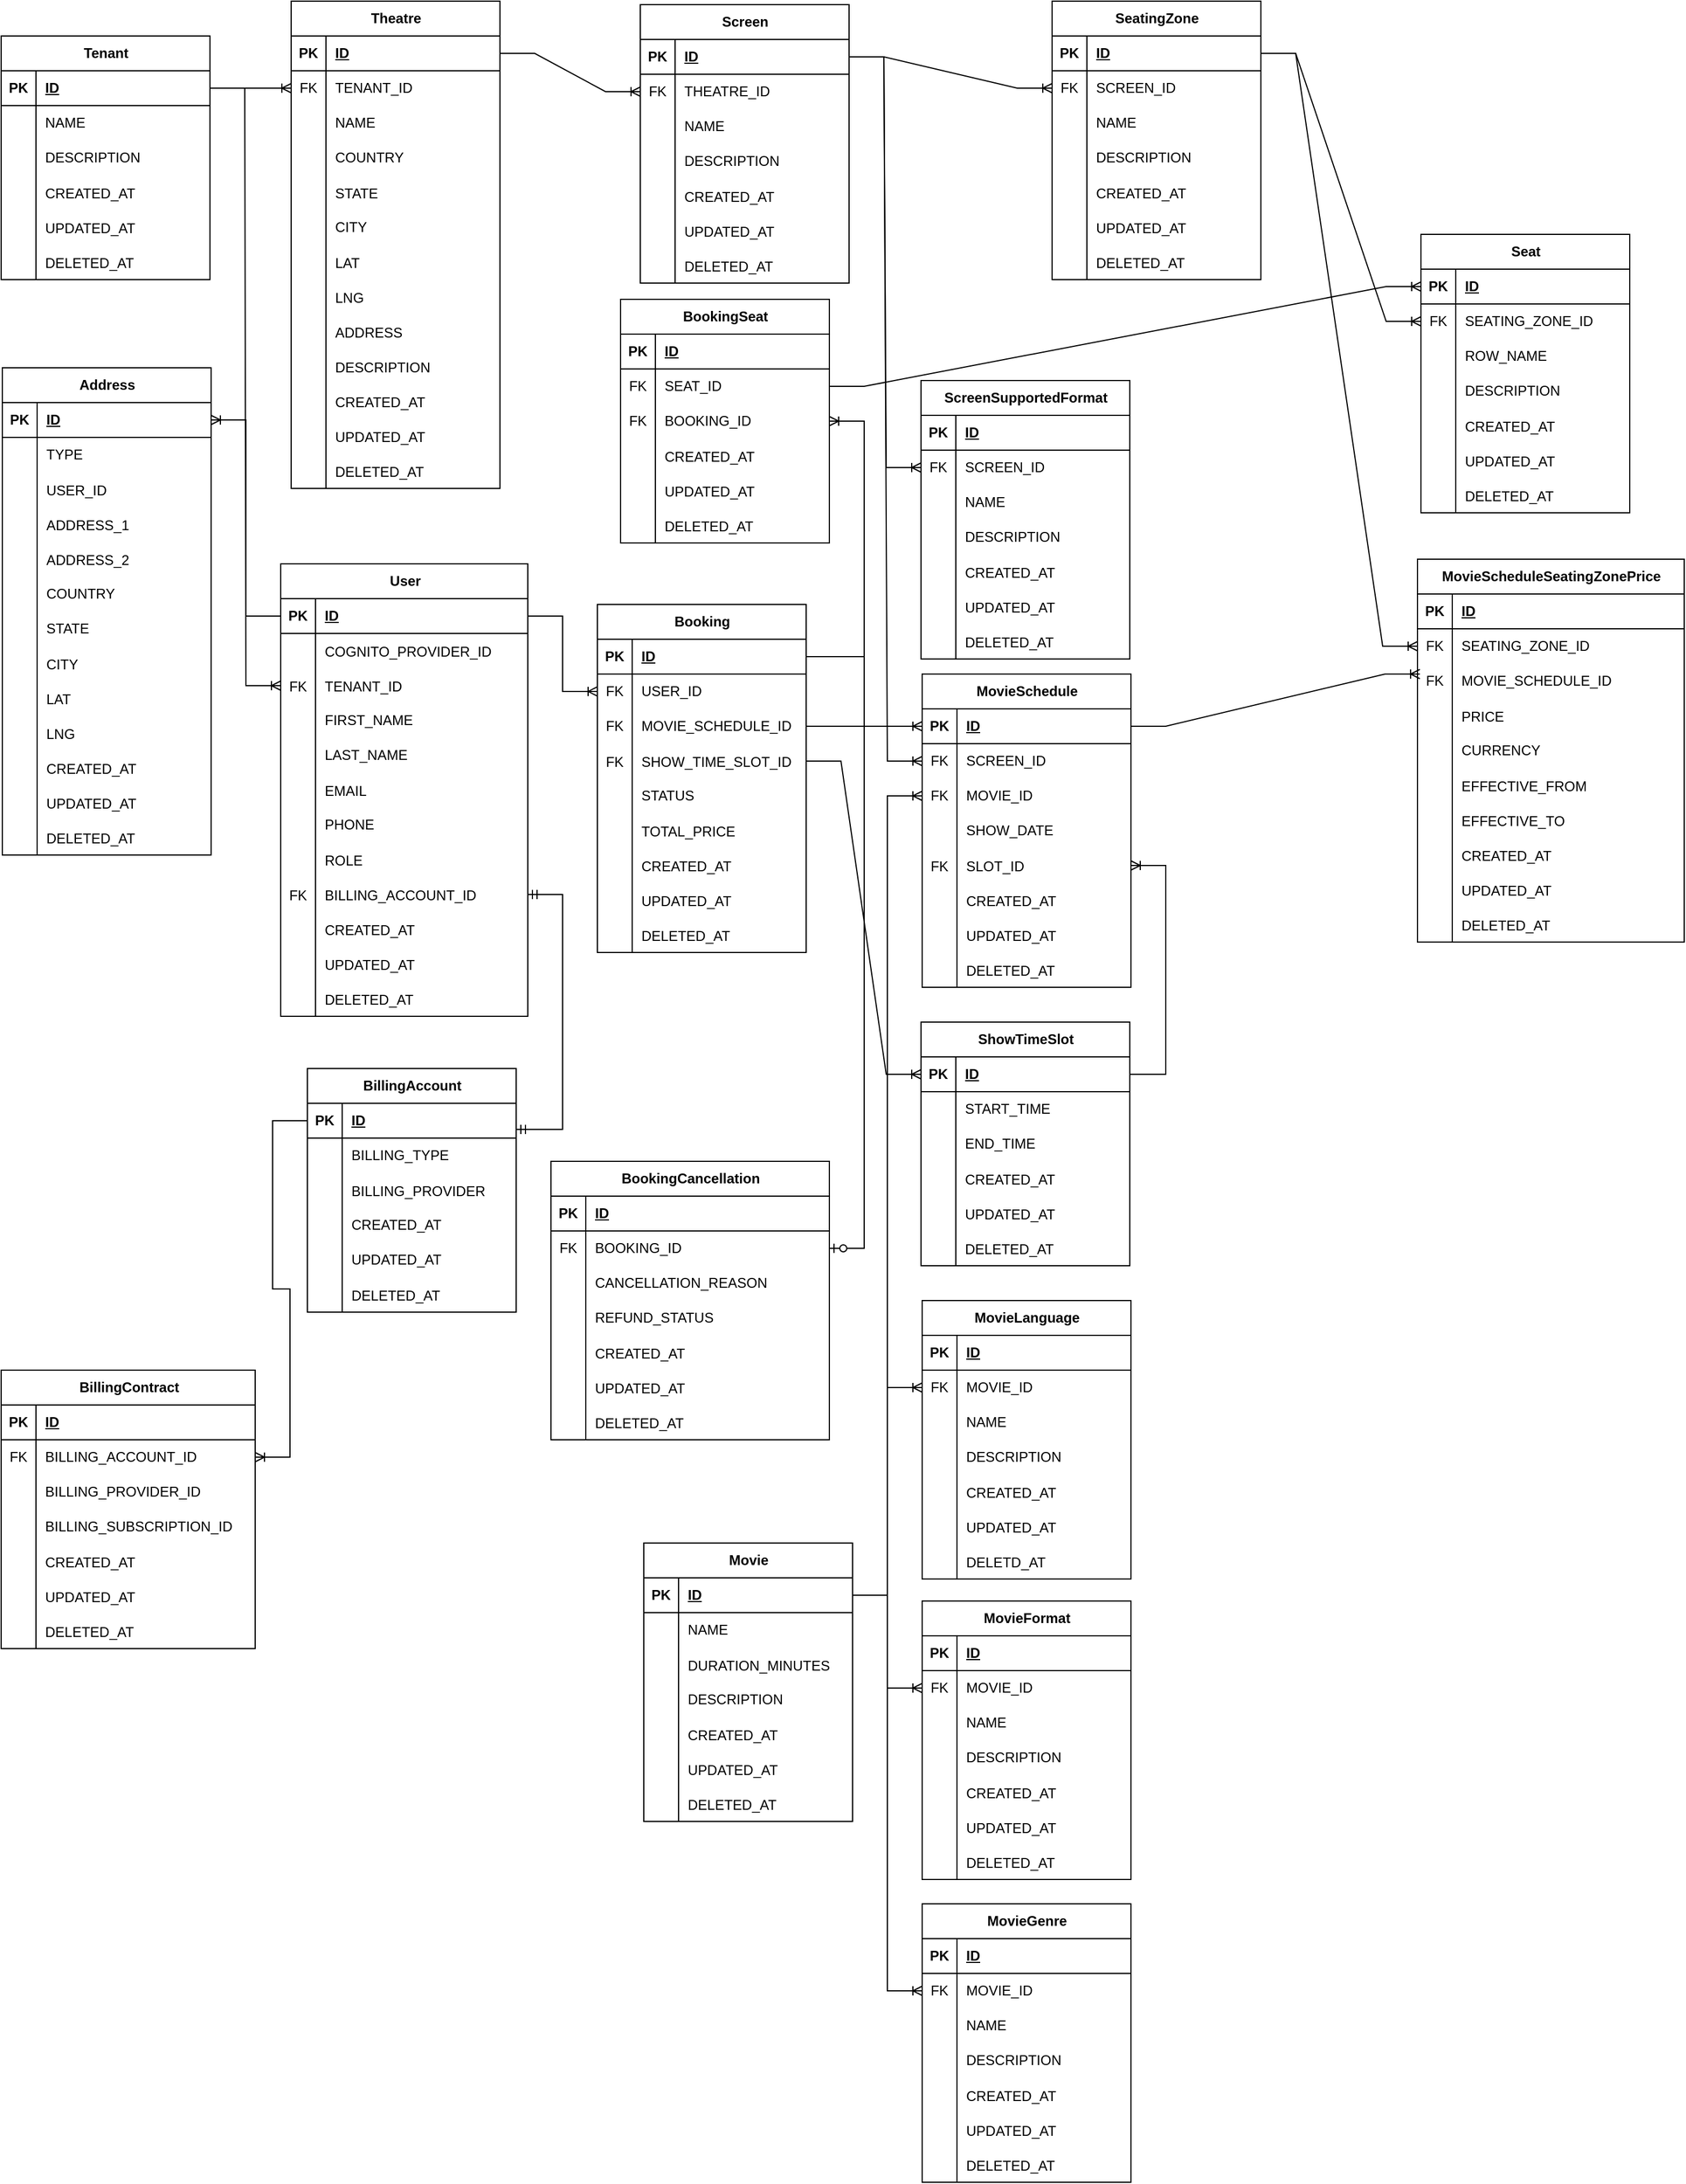 <mxfile version="26.2.12">
  <diagram name="Page-1" id="2ca16b54-16f6-2749-3443-fa8db7711227">
    <mxGraphModel dx="1188" dy="745" grid="1" gridSize="10" guides="1" tooltips="1" connect="1" arrows="1" fold="1" page="1" pageScale="1" pageWidth="1100" pageHeight="850" background="none" math="0" shadow="0">
      <root>
        <mxCell id="0" />
        <mxCell id="1" parent="0" />
        <mxCell id="HI0tP4p1pAnNDErw9--o-1" value="Tenant" style="shape=table;startSize=30;container=1;collapsible=1;childLayout=tableLayout;fixedRows=1;rowLines=0;fontStyle=1;align=center;resizeLast=1;html=1;" vertex="1" parent="1">
          <mxGeometry x="6" y="30" width="180" height="210" as="geometry" />
        </mxCell>
        <mxCell id="HI0tP4p1pAnNDErw9--o-2" value="" style="shape=tableRow;horizontal=0;startSize=0;swimlaneHead=0;swimlaneBody=0;fillColor=none;collapsible=0;dropTarget=0;points=[[0,0.5],[1,0.5]];portConstraint=eastwest;top=0;left=0;right=0;bottom=1;" vertex="1" parent="HI0tP4p1pAnNDErw9--o-1">
          <mxGeometry y="30" width="180" height="30" as="geometry" />
        </mxCell>
        <mxCell id="HI0tP4p1pAnNDErw9--o-3" value="PK" style="shape=partialRectangle;connectable=0;fillColor=none;top=0;left=0;bottom=0;right=0;fontStyle=1;overflow=hidden;whiteSpace=wrap;html=1;" vertex="1" parent="HI0tP4p1pAnNDErw9--o-2">
          <mxGeometry width="30" height="30" as="geometry">
            <mxRectangle width="30" height="30" as="alternateBounds" />
          </mxGeometry>
        </mxCell>
        <mxCell id="HI0tP4p1pAnNDErw9--o-4" value="ID" style="shape=partialRectangle;connectable=0;fillColor=none;top=0;left=0;bottom=0;right=0;align=left;spacingLeft=6;fontStyle=5;overflow=hidden;whiteSpace=wrap;html=1;" vertex="1" parent="HI0tP4p1pAnNDErw9--o-2">
          <mxGeometry x="30" width="150" height="30" as="geometry">
            <mxRectangle width="150" height="30" as="alternateBounds" />
          </mxGeometry>
        </mxCell>
        <mxCell id="HI0tP4p1pAnNDErw9--o-8" value="" style="shape=tableRow;horizontal=0;startSize=0;swimlaneHead=0;swimlaneBody=0;fillColor=none;collapsible=0;dropTarget=0;points=[[0,0.5],[1,0.5]];portConstraint=eastwest;top=0;left=0;right=0;bottom=0;" vertex="1" parent="HI0tP4p1pAnNDErw9--o-1">
          <mxGeometry y="60" width="180" height="30" as="geometry" />
        </mxCell>
        <mxCell id="HI0tP4p1pAnNDErw9--o-9" value="" style="shape=partialRectangle;connectable=0;fillColor=none;top=0;left=0;bottom=0;right=0;editable=1;overflow=hidden;whiteSpace=wrap;html=1;" vertex="1" parent="HI0tP4p1pAnNDErw9--o-8">
          <mxGeometry width="30" height="30" as="geometry">
            <mxRectangle width="30" height="30" as="alternateBounds" />
          </mxGeometry>
        </mxCell>
        <mxCell id="HI0tP4p1pAnNDErw9--o-10" value="NAME" style="shape=partialRectangle;connectable=0;fillColor=none;top=0;left=0;bottom=0;right=0;align=left;spacingLeft=6;overflow=hidden;whiteSpace=wrap;html=1;" vertex="1" parent="HI0tP4p1pAnNDErw9--o-8">
          <mxGeometry x="30" width="150" height="30" as="geometry">
            <mxRectangle width="150" height="30" as="alternateBounds" />
          </mxGeometry>
        </mxCell>
        <mxCell id="HI0tP4p1pAnNDErw9--o-11" value="" style="shape=tableRow;horizontal=0;startSize=0;swimlaneHead=0;swimlaneBody=0;fillColor=none;collapsible=0;dropTarget=0;points=[[0,0.5],[1,0.5]];portConstraint=eastwest;top=0;left=0;right=0;bottom=0;" vertex="1" parent="HI0tP4p1pAnNDErw9--o-1">
          <mxGeometry y="90" width="180" height="30" as="geometry" />
        </mxCell>
        <mxCell id="HI0tP4p1pAnNDErw9--o-12" value="" style="shape=partialRectangle;connectable=0;fillColor=none;top=0;left=0;bottom=0;right=0;editable=1;overflow=hidden;whiteSpace=wrap;html=1;" vertex="1" parent="HI0tP4p1pAnNDErw9--o-11">
          <mxGeometry width="30" height="30" as="geometry">
            <mxRectangle width="30" height="30" as="alternateBounds" />
          </mxGeometry>
        </mxCell>
        <mxCell id="HI0tP4p1pAnNDErw9--o-13" value="DESCRIPTION" style="shape=partialRectangle;connectable=0;fillColor=none;top=0;left=0;bottom=0;right=0;align=left;spacingLeft=6;overflow=hidden;whiteSpace=wrap;html=1;" vertex="1" parent="HI0tP4p1pAnNDErw9--o-11">
          <mxGeometry x="30" width="150" height="30" as="geometry">
            <mxRectangle width="150" height="30" as="alternateBounds" />
          </mxGeometry>
        </mxCell>
        <mxCell id="HI0tP4p1pAnNDErw9--o-396" value="" style="shape=tableRow;horizontal=0;startSize=0;swimlaneHead=0;swimlaneBody=0;fillColor=none;collapsible=0;dropTarget=0;points=[[0,0.5],[1,0.5]];portConstraint=eastwest;top=0;left=0;right=0;bottom=0;" vertex="1" parent="HI0tP4p1pAnNDErw9--o-1">
          <mxGeometry y="120" width="180" height="30" as="geometry" />
        </mxCell>
        <mxCell id="HI0tP4p1pAnNDErw9--o-397" value="" style="shape=partialRectangle;connectable=0;fillColor=none;top=0;left=0;bottom=0;right=0;editable=1;overflow=hidden;" vertex="1" parent="HI0tP4p1pAnNDErw9--o-396">
          <mxGeometry width="30" height="30" as="geometry">
            <mxRectangle width="30" height="30" as="alternateBounds" />
          </mxGeometry>
        </mxCell>
        <mxCell id="HI0tP4p1pAnNDErw9--o-398" value="CREATED_AT" style="shape=partialRectangle;connectable=0;fillColor=none;top=0;left=0;bottom=0;right=0;align=left;spacingLeft=6;overflow=hidden;" vertex="1" parent="HI0tP4p1pAnNDErw9--o-396">
          <mxGeometry x="30" width="150" height="30" as="geometry">
            <mxRectangle width="150" height="30" as="alternateBounds" />
          </mxGeometry>
        </mxCell>
        <mxCell id="HI0tP4p1pAnNDErw9--o-399" value="" style="shape=tableRow;horizontal=0;startSize=0;swimlaneHead=0;swimlaneBody=0;fillColor=none;collapsible=0;dropTarget=0;points=[[0,0.5],[1,0.5]];portConstraint=eastwest;top=0;left=0;right=0;bottom=0;" vertex="1" parent="HI0tP4p1pAnNDErw9--o-1">
          <mxGeometry y="150" width="180" height="30" as="geometry" />
        </mxCell>
        <mxCell id="HI0tP4p1pAnNDErw9--o-400" value="" style="shape=partialRectangle;connectable=0;fillColor=none;top=0;left=0;bottom=0;right=0;editable=1;overflow=hidden;" vertex="1" parent="HI0tP4p1pAnNDErw9--o-399">
          <mxGeometry width="30" height="30" as="geometry">
            <mxRectangle width="30" height="30" as="alternateBounds" />
          </mxGeometry>
        </mxCell>
        <mxCell id="HI0tP4p1pAnNDErw9--o-401" value="UPDATED_AT" style="shape=partialRectangle;connectable=0;fillColor=none;top=0;left=0;bottom=0;right=0;align=left;spacingLeft=6;overflow=hidden;" vertex="1" parent="HI0tP4p1pAnNDErw9--o-399">
          <mxGeometry x="30" width="150" height="30" as="geometry">
            <mxRectangle width="150" height="30" as="alternateBounds" />
          </mxGeometry>
        </mxCell>
        <mxCell id="HI0tP4p1pAnNDErw9--o-402" value="" style="shape=tableRow;horizontal=0;startSize=0;swimlaneHead=0;swimlaneBody=0;fillColor=none;collapsible=0;dropTarget=0;points=[[0,0.5],[1,0.5]];portConstraint=eastwest;top=0;left=0;right=0;bottom=0;" vertex="1" parent="HI0tP4p1pAnNDErw9--o-1">
          <mxGeometry y="180" width="180" height="30" as="geometry" />
        </mxCell>
        <mxCell id="HI0tP4p1pAnNDErw9--o-403" value="" style="shape=partialRectangle;connectable=0;fillColor=none;top=0;left=0;bottom=0;right=0;editable=1;overflow=hidden;" vertex="1" parent="HI0tP4p1pAnNDErw9--o-402">
          <mxGeometry width="30" height="30" as="geometry">
            <mxRectangle width="30" height="30" as="alternateBounds" />
          </mxGeometry>
        </mxCell>
        <mxCell id="HI0tP4p1pAnNDErw9--o-404" value="DELETED_AT" style="shape=partialRectangle;connectable=0;fillColor=none;top=0;left=0;bottom=0;right=0;align=left;spacingLeft=6;overflow=hidden;" vertex="1" parent="HI0tP4p1pAnNDErw9--o-402">
          <mxGeometry x="30" width="150" height="30" as="geometry">
            <mxRectangle width="150" height="30" as="alternateBounds" />
          </mxGeometry>
        </mxCell>
        <mxCell id="HI0tP4p1pAnNDErw9--o-42" value="Screen" style="shape=table;startSize=30;container=1;collapsible=1;childLayout=tableLayout;fixedRows=1;rowLines=0;fontStyle=1;align=center;resizeLast=1;html=1;" vertex="1" parent="1">
          <mxGeometry x="557" y="3" width="180" height="240" as="geometry" />
        </mxCell>
        <mxCell id="HI0tP4p1pAnNDErw9--o-43" value="" style="shape=tableRow;horizontal=0;startSize=0;swimlaneHead=0;swimlaneBody=0;fillColor=none;collapsible=0;dropTarget=0;points=[[0,0.5],[1,0.5]];portConstraint=eastwest;top=0;left=0;right=0;bottom=1;" vertex="1" parent="HI0tP4p1pAnNDErw9--o-42">
          <mxGeometry y="30" width="180" height="30" as="geometry" />
        </mxCell>
        <mxCell id="HI0tP4p1pAnNDErw9--o-44" value="PK" style="shape=partialRectangle;connectable=0;fillColor=none;top=0;left=0;bottom=0;right=0;fontStyle=1;overflow=hidden;whiteSpace=wrap;html=1;" vertex="1" parent="HI0tP4p1pAnNDErw9--o-43">
          <mxGeometry width="30" height="30" as="geometry">
            <mxRectangle width="30" height="30" as="alternateBounds" />
          </mxGeometry>
        </mxCell>
        <mxCell id="HI0tP4p1pAnNDErw9--o-45" value="ID" style="shape=partialRectangle;connectable=0;fillColor=none;top=0;left=0;bottom=0;right=0;align=left;spacingLeft=6;fontStyle=5;overflow=hidden;whiteSpace=wrap;html=1;" vertex="1" parent="HI0tP4p1pAnNDErw9--o-43">
          <mxGeometry x="30" width="150" height="30" as="geometry">
            <mxRectangle width="150" height="30" as="alternateBounds" />
          </mxGeometry>
        </mxCell>
        <mxCell id="HI0tP4p1pAnNDErw9--o-89" value="" style="shape=tableRow;horizontal=0;startSize=0;swimlaneHead=0;swimlaneBody=0;fillColor=none;collapsible=0;dropTarget=0;points=[[0,0.5],[1,0.5]];portConstraint=eastwest;top=0;left=0;right=0;bottom=0;" vertex="1" parent="HI0tP4p1pAnNDErw9--o-42">
          <mxGeometry y="60" width="180" height="30" as="geometry" />
        </mxCell>
        <mxCell id="HI0tP4p1pAnNDErw9--o-90" value="FK" style="shape=partialRectangle;connectable=0;fillColor=none;top=0;left=0;bottom=0;right=0;fontStyle=0;overflow=hidden;whiteSpace=wrap;html=1;" vertex="1" parent="HI0tP4p1pAnNDErw9--o-89">
          <mxGeometry width="30" height="30" as="geometry">
            <mxRectangle width="30" height="30" as="alternateBounds" />
          </mxGeometry>
        </mxCell>
        <mxCell id="HI0tP4p1pAnNDErw9--o-91" value="THEATRE_ID" style="shape=partialRectangle;connectable=0;fillColor=none;top=0;left=0;bottom=0;right=0;align=left;spacingLeft=6;fontStyle=0;overflow=hidden;whiteSpace=wrap;html=1;" vertex="1" parent="HI0tP4p1pAnNDErw9--o-89">
          <mxGeometry x="30" width="150" height="30" as="geometry">
            <mxRectangle width="150" height="30" as="alternateBounds" />
          </mxGeometry>
        </mxCell>
        <mxCell id="HI0tP4p1pAnNDErw9--o-46" value="" style="shape=tableRow;horizontal=0;startSize=0;swimlaneHead=0;swimlaneBody=0;fillColor=none;collapsible=0;dropTarget=0;points=[[0,0.5],[1,0.5]];portConstraint=eastwest;top=0;left=0;right=0;bottom=0;" vertex="1" parent="HI0tP4p1pAnNDErw9--o-42">
          <mxGeometry y="90" width="180" height="30" as="geometry" />
        </mxCell>
        <mxCell id="HI0tP4p1pAnNDErw9--o-47" value="" style="shape=partialRectangle;connectable=0;fillColor=none;top=0;left=0;bottom=0;right=0;editable=1;overflow=hidden;whiteSpace=wrap;html=1;" vertex="1" parent="HI0tP4p1pAnNDErw9--o-46">
          <mxGeometry width="30" height="30" as="geometry">
            <mxRectangle width="30" height="30" as="alternateBounds" />
          </mxGeometry>
        </mxCell>
        <mxCell id="HI0tP4p1pAnNDErw9--o-48" value="NAME" style="shape=partialRectangle;connectable=0;fillColor=none;top=0;left=0;bottom=0;right=0;align=left;spacingLeft=6;overflow=hidden;whiteSpace=wrap;html=1;" vertex="1" parent="HI0tP4p1pAnNDErw9--o-46">
          <mxGeometry x="30" width="150" height="30" as="geometry">
            <mxRectangle width="150" height="30" as="alternateBounds" />
          </mxGeometry>
        </mxCell>
        <mxCell id="HI0tP4p1pAnNDErw9--o-49" value="" style="shape=tableRow;horizontal=0;startSize=0;swimlaneHead=0;swimlaneBody=0;fillColor=none;collapsible=0;dropTarget=0;points=[[0,0.5],[1,0.5]];portConstraint=eastwest;top=0;left=0;right=0;bottom=0;" vertex="1" parent="HI0tP4p1pAnNDErw9--o-42">
          <mxGeometry y="120" width="180" height="30" as="geometry" />
        </mxCell>
        <mxCell id="HI0tP4p1pAnNDErw9--o-50" value="" style="shape=partialRectangle;connectable=0;fillColor=none;top=0;left=0;bottom=0;right=0;editable=1;overflow=hidden;whiteSpace=wrap;html=1;" vertex="1" parent="HI0tP4p1pAnNDErw9--o-49">
          <mxGeometry width="30" height="30" as="geometry">
            <mxRectangle width="30" height="30" as="alternateBounds" />
          </mxGeometry>
        </mxCell>
        <mxCell id="HI0tP4p1pAnNDErw9--o-51" value="DESCRIPTION" style="shape=partialRectangle;connectable=0;fillColor=none;top=0;left=0;bottom=0;right=0;align=left;spacingLeft=6;overflow=hidden;whiteSpace=wrap;html=1;" vertex="1" parent="HI0tP4p1pAnNDErw9--o-49">
          <mxGeometry x="30" width="150" height="30" as="geometry">
            <mxRectangle width="150" height="30" as="alternateBounds" />
          </mxGeometry>
        </mxCell>
        <mxCell id="HI0tP4p1pAnNDErw9--o-491" value="" style="shape=tableRow;horizontal=0;startSize=0;swimlaneHead=0;swimlaneBody=0;fillColor=none;collapsible=0;dropTarget=0;points=[[0,0.5],[1,0.5]];portConstraint=eastwest;top=0;left=0;right=0;bottom=0;" vertex="1" parent="HI0tP4p1pAnNDErw9--o-42">
          <mxGeometry y="150" width="180" height="30" as="geometry" />
        </mxCell>
        <mxCell id="HI0tP4p1pAnNDErw9--o-492" value="" style="shape=partialRectangle;connectable=0;fillColor=none;top=0;left=0;bottom=0;right=0;editable=1;overflow=hidden;" vertex="1" parent="HI0tP4p1pAnNDErw9--o-491">
          <mxGeometry width="30" height="30" as="geometry">
            <mxRectangle width="30" height="30" as="alternateBounds" />
          </mxGeometry>
        </mxCell>
        <mxCell id="HI0tP4p1pAnNDErw9--o-493" value="CREATED_AT" style="shape=partialRectangle;connectable=0;fillColor=none;top=0;left=0;bottom=0;right=0;align=left;spacingLeft=6;overflow=hidden;" vertex="1" parent="HI0tP4p1pAnNDErw9--o-491">
          <mxGeometry x="30" width="150" height="30" as="geometry">
            <mxRectangle width="150" height="30" as="alternateBounds" />
          </mxGeometry>
        </mxCell>
        <mxCell id="HI0tP4p1pAnNDErw9--o-494" value="" style="shape=tableRow;horizontal=0;startSize=0;swimlaneHead=0;swimlaneBody=0;fillColor=none;collapsible=0;dropTarget=0;points=[[0,0.5],[1,0.5]];portConstraint=eastwest;top=0;left=0;right=0;bottom=0;" vertex="1" parent="HI0tP4p1pAnNDErw9--o-42">
          <mxGeometry y="180" width="180" height="30" as="geometry" />
        </mxCell>
        <mxCell id="HI0tP4p1pAnNDErw9--o-495" value="" style="shape=partialRectangle;connectable=0;fillColor=none;top=0;left=0;bottom=0;right=0;editable=1;overflow=hidden;" vertex="1" parent="HI0tP4p1pAnNDErw9--o-494">
          <mxGeometry width="30" height="30" as="geometry">
            <mxRectangle width="30" height="30" as="alternateBounds" />
          </mxGeometry>
        </mxCell>
        <mxCell id="HI0tP4p1pAnNDErw9--o-496" value="UPDATED_AT" style="shape=partialRectangle;connectable=0;fillColor=none;top=0;left=0;bottom=0;right=0;align=left;spacingLeft=6;overflow=hidden;" vertex="1" parent="HI0tP4p1pAnNDErw9--o-494">
          <mxGeometry x="30" width="150" height="30" as="geometry">
            <mxRectangle width="150" height="30" as="alternateBounds" />
          </mxGeometry>
        </mxCell>
        <mxCell id="HI0tP4p1pAnNDErw9--o-497" value="" style="shape=tableRow;horizontal=0;startSize=0;swimlaneHead=0;swimlaneBody=0;fillColor=none;collapsible=0;dropTarget=0;points=[[0,0.5],[1,0.5]];portConstraint=eastwest;top=0;left=0;right=0;bottom=0;" vertex="1" parent="HI0tP4p1pAnNDErw9--o-42">
          <mxGeometry y="210" width="180" height="30" as="geometry" />
        </mxCell>
        <mxCell id="HI0tP4p1pAnNDErw9--o-498" value="" style="shape=partialRectangle;connectable=0;fillColor=none;top=0;left=0;bottom=0;right=0;editable=1;overflow=hidden;" vertex="1" parent="HI0tP4p1pAnNDErw9--o-497">
          <mxGeometry width="30" height="30" as="geometry">
            <mxRectangle width="30" height="30" as="alternateBounds" />
          </mxGeometry>
        </mxCell>
        <mxCell id="HI0tP4p1pAnNDErw9--o-499" value="DELETED_AT" style="shape=partialRectangle;connectable=0;fillColor=none;top=0;left=0;bottom=0;right=0;align=left;spacingLeft=6;overflow=hidden;" vertex="1" parent="HI0tP4p1pAnNDErw9--o-497">
          <mxGeometry x="30" width="150" height="30" as="geometry">
            <mxRectangle width="150" height="30" as="alternateBounds" />
          </mxGeometry>
        </mxCell>
        <mxCell id="HI0tP4p1pAnNDErw9--o-55" value="Seat" style="shape=table;startSize=30;container=1;collapsible=1;childLayout=tableLayout;fixedRows=1;rowLines=0;fontStyle=1;align=center;resizeLast=1;html=1;" vertex="1" parent="1">
          <mxGeometry x="1230" y="201" width="180" height="240" as="geometry" />
        </mxCell>
        <mxCell id="HI0tP4p1pAnNDErw9--o-56" value="" style="shape=tableRow;horizontal=0;startSize=0;swimlaneHead=0;swimlaneBody=0;fillColor=none;collapsible=0;dropTarget=0;points=[[0,0.5],[1,0.5]];portConstraint=eastwest;top=0;left=0;right=0;bottom=1;" vertex="1" parent="HI0tP4p1pAnNDErw9--o-55">
          <mxGeometry y="30" width="180" height="30" as="geometry" />
        </mxCell>
        <mxCell id="HI0tP4p1pAnNDErw9--o-57" value="PK" style="shape=partialRectangle;connectable=0;fillColor=none;top=0;left=0;bottom=0;right=0;fontStyle=1;overflow=hidden;whiteSpace=wrap;html=1;" vertex="1" parent="HI0tP4p1pAnNDErw9--o-56">
          <mxGeometry width="30" height="30" as="geometry">
            <mxRectangle width="30" height="30" as="alternateBounds" />
          </mxGeometry>
        </mxCell>
        <mxCell id="HI0tP4p1pAnNDErw9--o-58" value="ID" style="shape=partialRectangle;connectable=0;fillColor=none;top=0;left=0;bottom=0;right=0;align=left;spacingLeft=6;fontStyle=5;overflow=hidden;whiteSpace=wrap;html=1;" vertex="1" parent="HI0tP4p1pAnNDErw9--o-56">
          <mxGeometry x="30" width="150" height="30" as="geometry">
            <mxRectangle width="150" height="30" as="alternateBounds" />
          </mxGeometry>
        </mxCell>
        <mxCell id="HI0tP4p1pAnNDErw9--o-59" value="" style="shape=tableRow;horizontal=0;startSize=0;swimlaneHead=0;swimlaneBody=0;fillColor=none;collapsible=0;dropTarget=0;points=[[0,0.5],[1,0.5]];portConstraint=eastwest;top=0;left=0;right=0;bottom=0;" vertex="1" parent="HI0tP4p1pAnNDErw9--o-55">
          <mxGeometry y="60" width="180" height="30" as="geometry" />
        </mxCell>
        <mxCell id="HI0tP4p1pAnNDErw9--o-60" value="FK" style="shape=partialRectangle;connectable=0;fillColor=none;top=0;left=0;bottom=0;right=0;editable=1;overflow=hidden;whiteSpace=wrap;html=1;" vertex="1" parent="HI0tP4p1pAnNDErw9--o-59">
          <mxGeometry width="30" height="30" as="geometry">
            <mxRectangle width="30" height="30" as="alternateBounds" />
          </mxGeometry>
        </mxCell>
        <mxCell id="HI0tP4p1pAnNDErw9--o-61" value="SEATING_ZONE_ID" style="shape=partialRectangle;connectable=0;fillColor=none;top=0;left=0;bottom=0;right=0;align=left;spacingLeft=6;overflow=hidden;whiteSpace=wrap;html=1;" vertex="1" parent="HI0tP4p1pAnNDErw9--o-59">
          <mxGeometry x="30" width="150" height="30" as="geometry">
            <mxRectangle width="150" height="30" as="alternateBounds" />
          </mxGeometry>
        </mxCell>
        <mxCell id="HI0tP4p1pAnNDErw9--o-62" value="" style="shape=tableRow;horizontal=0;startSize=0;swimlaneHead=0;swimlaneBody=0;fillColor=none;collapsible=0;dropTarget=0;points=[[0,0.5],[1,0.5]];portConstraint=eastwest;top=0;left=0;right=0;bottom=0;" vertex="1" parent="HI0tP4p1pAnNDErw9--o-55">
          <mxGeometry y="90" width="180" height="30" as="geometry" />
        </mxCell>
        <mxCell id="HI0tP4p1pAnNDErw9--o-63" value="" style="shape=partialRectangle;connectable=0;fillColor=none;top=0;left=0;bottom=0;right=0;editable=1;overflow=hidden;whiteSpace=wrap;html=1;" vertex="1" parent="HI0tP4p1pAnNDErw9--o-62">
          <mxGeometry width="30" height="30" as="geometry">
            <mxRectangle width="30" height="30" as="alternateBounds" />
          </mxGeometry>
        </mxCell>
        <mxCell id="HI0tP4p1pAnNDErw9--o-64" value="ROW_NAME" style="shape=partialRectangle;connectable=0;fillColor=none;top=0;left=0;bottom=0;right=0;align=left;spacingLeft=6;overflow=hidden;whiteSpace=wrap;html=1;" vertex="1" parent="HI0tP4p1pAnNDErw9--o-62">
          <mxGeometry x="30" width="150" height="30" as="geometry">
            <mxRectangle width="150" height="30" as="alternateBounds" />
          </mxGeometry>
        </mxCell>
        <mxCell id="HI0tP4p1pAnNDErw9--o-65" value="" style="shape=tableRow;horizontal=0;startSize=0;swimlaneHead=0;swimlaneBody=0;fillColor=none;collapsible=0;dropTarget=0;points=[[0,0.5],[1,0.5]];portConstraint=eastwest;top=0;left=0;right=0;bottom=0;" vertex="1" parent="HI0tP4p1pAnNDErw9--o-55">
          <mxGeometry y="120" width="180" height="30" as="geometry" />
        </mxCell>
        <mxCell id="HI0tP4p1pAnNDErw9--o-66" value="" style="shape=partialRectangle;connectable=0;fillColor=none;top=0;left=0;bottom=0;right=0;editable=1;overflow=hidden;whiteSpace=wrap;html=1;" vertex="1" parent="HI0tP4p1pAnNDErw9--o-65">
          <mxGeometry width="30" height="30" as="geometry">
            <mxRectangle width="30" height="30" as="alternateBounds" />
          </mxGeometry>
        </mxCell>
        <mxCell id="HI0tP4p1pAnNDErw9--o-67" value="DESCRIPTION" style="shape=partialRectangle;connectable=0;fillColor=none;top=0;left=0;bottom=0;right=0;align=left;spacingLeft=6;overflow=hidden;whiteSpace=wrap;html=1;" vertex="1" parent="HI0tP4p1pAnNDErw9--o-65">
          <mxGeometry x="30" width="150" height="30" as="geometry">
            <mxRectangle width="150" height="30" as="alternateBounds" />
          </mxGeometry>
        </mxCell>
        <mxCell id="HI0tP4p1pAnNDErw9--o-531" value="" style="shape=tableRow;horizontal=0;startSize=0;swimlaneHead=0;swimlaneBody=0;fillColor=none;collapsible=0;dropTarget=0;points=[[0,0.5],[1,0.5]];portConstraint=eastwest;top=0;left=0;right=0;bottom=0;" vertex="1" parent="HI0tP4p1pAnNDErw9--o-55">
          <mxGeometry y="150" width="180" height="30" as="geometry" />
        </mxCell>
        <mxCell id="HI0tP4p1pAnNDErw9--o-532" value="" style="shape=partialRectangle;connectable=0;fillColor=none;top=0;left=0;bottom=0;right=0;editable=1;overflow=hidden;" vertex="1" parent="HI0tP4p1pAnNDErw9--o-531">
          <mxGeometry width="30" height="30" as="geometry">
            <mxRectangle width="30" height="30" as="alternateBounds" />
          </mxGeometry>
        </mxCell>
        <mxCell id="HI0tP4p1pAnNDErw9--o-533" value="CREATED_AT" style="shape=partialRectangle;connectable=0;fillColor=none;top=0;left=0;bottom=0;right=0;align=left;spacingLeft=6;overflow=hidden;" vertex="1" parent="HI0tP4p1pAnNDErw9--o-531">
          <mxGeometry x="30" width="150" height="30" as="geometry">
            <mxRectangle width="150" height="30" as="alternateBounds" />
          </mxGeometry>
        </mxCell>
        <mxCell id="HI0tP4p1pAnNDErw9--o-534" value="" style="shape=tableRow;horizontal=0;startSize=0;swimlaneHead=0;swimlaneBody=0;fillColor=none;collapsible=0;dropTarget=0;points=[[0,0.5],[1,0.5]];portConstraint=eastwest;top=0;left=0;right=0;bottom=0;" vertex="1" parent="HI0tP4p1pAnNDErw9--o-55">
          <mxGeometry y="180" width="180" height="30" as="geometry" />
        </mxCell>
        <mxCell id="HI0tP4p1pAnNDErw9--o-535" value="" style="shape=partialRectangle;connectable=0;fillColor=none;top=0;left=0;bottom=0;right=0;editable=1;overflow=hidden;" vertex="1" parent="HI0tP4p1pAnNDErw9--o-534">
          <mxGeometry width="30" height="30" as="geometry">
            <mxRectangle width="30" height="30" as="alternateBounds" />
          </mxGeometry>
        </mxCell>
        <mxCell id="HI0tP4p1pAnNDErw9--o-536" value="UPDATED_AT" style="shape=partialRectangle;connectable=0;fillColor=none;top=0;left=0;bottom=0;right=0;align=left;spacingLeft=6;overflow=hidden;" vertex="1" parent="HI0tP4p1pAnNDErw9--o-534">
          <mxGeometry x="30" width="150" height="30" as="geometry">
            <mxRectangle width="150" height="30" as="alternateBounds" />
          </mxGeometry>
        </mxCell>
        <mxCell id="HI0tP4p1pAnNDErw9--o-537" value="" style="shape=tableRow;horizontal=0;startSize=0;swimlaneHead=0;swimlaneBody=0;fillColor=none;collapsible=0;dropTarget=0;points=[[0,0.5],[1,0.5]];portConstraint=eastwest;top=0;left=0;right=0;bottom=0;" vertex="1" parent="HI0tP4p1pAnNDErw9--o-55">
          <mxGeometry y="210" width="180" height="30" as="geometry" />
        </mxCell>
        <mxCell id="HI0tP4p1pAnNDErw9--o-538" value="" style="shape=partialRectangle;connectable=0;fillColor=none;top=0;left=0;bottom=0;right=0;editable=1;overflow=hidden;" vertex="1" parent="HI0tP4p1pAnNDErw9--o-537">
          <mxGeometry width="30" height="30" as="geometry">
            <mxRectangle width="30" height="30" as="alternateBounds" />
          </mxGeometry>
        </mxCell>
        <mxCell id="HI0tP4p1pAnNDErw9--o-539" value="DELETED_AT" style="shape=partialRectangle;connectable=0;fillColor=none;top=0;left=0;bottom=0;right=0;align=left;spacingLeft=6;overflow=hidden;" vertex="1" parent="HI0tP4p1pAnNDErw9--o-537">
          <mxGeometry x="30" width="150" height="30" as="geometry">
            <mxRectangle width="150" height="30" as="alternateBounds" />
          </mxGeometry>
        </mxCell>
        <mxCell id="HI0tP4p1pAnNDErw9--o-92" value="" style="edgeStyle=entityRelationEdgeStyle;fontSize=12;html=1;endArrow=ERoneToMany;rounded=0;exitX=1;exitY=0.5;exitDx=0;exitDy=0;" edge="1" parent="1" source="HI0tP4p1pAnNDErw9--o-30" target="HI0tP4p1pAnNDErw9--o-89">
          <mxGeometry width="100" height="100" relative="1" as="geometry">
            <mxPoint x="516" y="500" as="sourcePoint" />
            <mxPoint x="616" y="400" as="targetPoint" />
          </mxGeometry>
        </mxCell>
        <mxCell id="HI0tP4p1pAnNDErw9--o-93" value="" style="edgeStyle=entityRelationEdgeStyle;fontSize=12;html=1;endArrow=ERoneToMany;rounded=0;exitX=1;exitY=0.5;exitDx=0;exitDy=0;" edge="1" parent="1" source="HI0tP4p1pAnNDErw9--o-2" target="HI0tP4p1pAnNDErw9--o-71">
          <mxGeometry width="100" height="100" relative="1" as="geometry">
            <mxPoint x="56" y="450" as="sourcePoint" />
            <mxPoint x="156" y="350" as="targetPoint" />
          </mxGeometry>
        </mxCell>
        <mxCell id="HI0tP4p1pAnNDErw9--o-94" value="SeatingZone" style="shape=table;startSize=30;container=1;collapsible=1;childLayout=tableLayout;fixedRows=1;rowLines=0;fontStyle=1;align=center;resizeLast=1;html=1;" vertex="1" parent="1">
          <mxGeometry x="912" width="180" height="240" as="geometry" />
        </mxCell>
        <mxCell id="HI0tP4p1pAnNDErw9--o-95" value="" style="shape=tableRow;horizontal=0;startSize=0;swimlaneHead=0;swimlaneBody=0;fillColor=none;collapsible=0;dropTarget=0;points=[[0,0.5],[1,0.5]];portConstraint=eastwest;top=0;left=0;right=0;bottom=1;" vertex="1" parent="HI0tP4p1pAnNDErw9--o-94">
          <mxGeometry y="30" width="180" height="30" as="geometry" />
        </mxCell>
        <mxCell id="HI0tP4p1pAnNDErw9--o-96" value="PK" style="shape=partialRectangle;connectable=0;fillColor=none;top=0;left=0;bottom=0;right=0;fontStyle=1;overflow=hidden;whiteSpace=wrap;html=1;" vertex="1" parent="HI0tP4p1pAnNDErw9--o-95">
          <mxGeometry width="30" height="30" as="geometry">
            <mxRectangle width="30" height="30" as="alternateBounds" />
          </mxGeometry>
        </mxCell>
        <mxCell id="HI0tP4p1pAnNDErw9--o-97" value="ID" style="shape=partialRectangle;connectable=0;fillColor=none;top=0;left=0;bottom=0;right=0;align=left;spacingLeft=6;fontStyle=5;overflow=hidden;whiteSpace=wrap;html=1;" vertex="1" parent="HI0tP4p1pAnNDErw9--o-95">
          <mxGeometry x="30" width="150" height="30" as="geometry">
            <mxRectangle width="150" height="30" as="alternateBounds" />
          </mxGeometry>
        </mxCell>
        <mxCell id="HI0tP4p1pAnNDErw9--o-98" value="" style="shape=tableRow;horizontal=0;startSize=0;swimlaneHead=0;swimlaneBody=0;fillColor=none;collapsible=0;dropTarget=0;points=[[0,0.5],[1,0.5]];portConstraint=eastwest;top=0;left=0;right=0;bottom=0;" vertex="1" parent="HI0tP4p1pAnNDErw9--o-94">
          <mxGeometry y="60" width="180" height="30" as="geometry" />
        </mxCell>
        <mxCell id="HI0tP4p1pAnNDErw9--o-99" value="FK" style="shape=partialRectangle;connectable=0;fillColor=none;top=0;left=0;bottom=0;right=0;editable=1;overflow=hidden;whiteSpace=wrap;html=1;" vertex="1" parent="HI0tP4p1pAnNDErw9--o-98">
          <mxGeometry width="30" height="30" as="geometry">
            <mxRectangle width="30" height="30" as="alternateBounds" />
          </mxGeometry>
        </mxCell>
        <mxCell id="HI0tP4p1pAnNDErw9--o-100" value="SCREEN_ID" style="shape=partialRectangle;connectable=0;fillColor=none;top=0;left=0;bottom=0;right=0;align=left;spacingLeft=6;overflow=hidden;whiteSpace=wrap;html=1;" vertex="1" parent="HI0tP4p1pAnNDErw9--o-98">
          <mxGeometry x="30" width="150" height="30" as="geometry">
            <mxRectangle width="150" height="30" as="alternateBounds" />
          </mxGeometry>
        </mxCell>
        <mxCell id="HI0tP4p1pAnNDErw9--o-101" value="" style="shape=tableRow;horizontal=0;startSize=0;swimlaneHead=0;swimlaneBody=0;fillColor=none;collapsible=0;dropTarget=0;points=[[0,0.5],[1,0.5]];portConstraint=eastwest;top=0;left=0;right=0;bottom=0;" vertex="1" parent="HI0tP4p1pAnNDErw9--o-94">
          <mxGeometry y="90" width="180" height="30" as="geometry" />
        </mxCell>
        <mxCell id="HI0tP4p1pAnNDErw9--o-102" value="" style="shape=partialRectangle;connectable=0;fillColor=none;top=0;left=0;bottom=0;right=0;editable=1;overflow=hidden;whiteSpace=wrap;html=1;" vertex="1" parent="HI0tP4p1pAnNDErw9--o-101">
          <mxGeometry width="30" height="30" as="geometry">
            <mxRectangle width="30" height="30" as="alternateBounds" />
          </mxGeometry>
        </mxCell>
        <mxCell id="HI0tP4p1pAnNDErw9--o-103" value="NAME" style="shape=partialRectangle;connectable=0;fillColor=none;top=0;left=0;bottom=0;right=0;align=left;spacingLeft=6;overflow=hidden;whiteSpace=wrap;html=1;" vertex="1" parent="HI0tP4p1pAnNDErw9--o-101">
          <mxGeometry x="30" width="150" height="30" as="geometry">
            <mxRectangle width="150" height="30" as="alternateBounds" />
          </mxGeometry>
        </mxCell>
        <mxCell id="HI0tP4p1pAnNDErw9--o-104" value="" style="shape=tableRow;horizontal=0;startSize=0;swimlaneHead=0;swimlaneBody=0;fillColor=none;collapsible=0;dropTarget=0;points=[[0,0.5],[1,0.5]];portConstraint=eastwest;top=0;left=0;right=0;bottom=0;" vertex="1" parent="HI0tP4p1pAnNDErw9--o-94">
          <mxGeometry y="120" width="180" height="30" as="geometry" />
        </mxCell>
        <mxCell id="HI0tP4p1pAnNDErw9--o-105" value="" style="shape=partialRectangle;connectable=0;fillColor=none;top=0;left=0;bottom=0;right=0;editable=1;overflow=hidden;whiteSpace=wrap;html=1;" vertex="1" parent="HI0tP4p1pAnNDErw9--o-104">
          <mxGeometry width="30" height="30" as="geometry">
            <mxRectangle width="30" height="30" as="alternateBounds" />
          </mxGeometry>
        </mxCell>
        <mxCell id="HI0tP4p1pAnNDErw9--o-106" value="DESCRIPTION" style="shape=partialRectangle;connectable=0;fillColor=none;top=0;left=0;bottom=0;right=0;align=left;spacingLeft=6;overflow=hidden;whiteSpace=wrap;html=1;" vertex="1" parent="HI0tP4p1pAnNDErw9--o-104">
          <mxGeometry x="30" width="150" height="30" as="geometry">
            <mxRectangle width="150" height="30" as="alternateBounds" />
          </mxGeometry>
        </mxCell>
        <mxCell id="HI0tP4p1pAnNDErw9--o-522" value="" style="shape=tableRow;horizontal=0;startSize=0;swimlaneHead=0;swimlaneBody=0;fillColor=none;collapsible=0;dropTarget=0;points=[[0,0.5],[1,0.5]];portConstraint=eastwest;top=0;left=0;right=0;bottom=0;" vertex="1" parent="HI0tP4p1pAnNDErw9--o-94">
          <mxGeometry y="150" width="180" height="30" as="geometry" />
        </mxCell>
        <mxCell id="HI0tP4p1pAnNDErw9--o-523" value="" style="shape=partialRectangle;connectable=0;fillColor=none;top=0;left=0;bottom=0;right=0;editable=1;overflow=hidden;" vertex="1" parent="HI0tP4p1pAnNDErw9--o-522">
          <mxGeometry width="30" height="30" as="geometry">
            <mxRectangle width="30" height="30" as="alternateBounds" />
          </mxGeometry>
        </mxCell>
        <mxCell id="HI0tP4p1pAnNDErw9--o-524" value="CREATED_AT" style="shape=partialRectangle;connectable=0;fillColor=none;top=0;left=0;bottom=0;right=0;align=left;spacingLeft=6;overflow=hidden;" vertex="1" parent="HI0tP4p1pAnNDErw9--o-522">
          <mxGeometry x="30" width="150" height="30" as="geometry">
            <mxRectangle width="150" height="30" as="alternateBounds" />
          </mxGeometry>
        </mxCell>
        <mxCell id="HI0tP4p1pAnNDErw9--o-528" value="" style="shape=tableRow;horizontal=0;startSize=0;swimlaneHead=0;swimlaneBody=0;fillColor=none;collapsible=0;dropTarget=0;points=[[0,0.5],[1,0.5]];portConstraint=eastwest;top=0;left=0;right=0;bottom=0;" vertex="1" parent="HI0tP4p1pAnNDErw9--o-94">
          <mxGeometry y="180" width="180" height="30" as="geometry" />
        </mxCell>
        <mxCell id="HI0tP4p1pAnNDErw9--o-529" value="" style="shape=partialRectangle;connectable=0;fillColor=none;top=0;left=0;bottom=0;right=0;editable=1;overflow=hidden;" vertex="1" parent="HI0tP4p1pAnNDErw9--o-528">
          <mxGeometry width="30" height="30" as="geometry">
            <mxRectangle width="30" height="30" as="alternateBounds" />
          </mxGeometry>
        </mxCell>
        <mxCell id="HI0tP4p1pAnNDErw9--o-530" value="UPDATED_AT" style="shape=partialRectangle;connectable=0;fillColor=none;top=0;left=0;bottom=0;right=0;align=left;spacingLeft=6;overflow=hidden;" vertex="1" parent="HI0tP4p1pAnNDErw9--o-528">
          <mxGeometry x="30" width="150" height="30" as="geometry">
            <mxRectangle width="150" height="30" as="alternateBounds" />
          </mxGeometry>
        </mxCell>
        <mxCell id="HI0tP4p1pAnNDErw9--o-525" value="" style="shape=tableRow;horizontal=0;startSize=0;swimlaneHead=0;swimlaneBody=0;fillColor=none;collapsible=0;dropTarget=0;points=[[0,0.5],[1,0.5]];portConstraint=eastwest;top=0;left=0;right=0;bottom=0;" vertex="1" parent="HI0tP4p1pAnNDErw9--o-94">
          <mxGeometry y="210" width="180" height="30" as="geometry" />
        </mxCell>
        <mxCell id="HI0tP4p1pAnNDErw9--o-526" value="" style="shape=partialRectangle;connectable=0;fillColor=none;top=0;left=0;bottom=0;right=0;editable=1;overflow=hidden;" vertex="1" parent="HI0tP4p1pAnNDErw9--o-525">
          <mxGeometry width="30" height="30" as="geometry">
            <mxRectangle width="30" height="30" as="alternateBounds" />
          </mxGeometry>
        </mxCell>
        <mxCell id="HI0tP4p1pAnNDErw9--o-527" value="DELETED_AT" style="shape=partialRectangle;connectable=0;fillColor=none;top=0;left=0;bottom=0;right=0;align=left;spacingLeft=6;overflow=hidden;" vertex="1" parent="HI0tP4p1pAnNDErw9--o-525">
          <mxGeometry x="30" width="150" height="30" as="geometry">
            <mxRectangle width="150" height="30" as="alternateBounds" />
          </mxGeometry>
        </mxCell>
        <mxCell id="HI0tP4p1pAnNDErw9--o-29" value="Theatre" style="shape=table;startSize=30;container=1;collapsible=1;childLayout=tableLayout;fixedRows=1;rowLines=0;fontStyle=1;align=center;resizeLast=1;html=1;" vertex="1" parent="1">
          <mxGeometry x="256" width="180" height="420" as="geometry" />
        </mxCell>
        <mxCell id="HI0tP4p1pAnNDErw9--o-30" value="" style="shape=tableRow;horizontal=0;startSize=0;swimlaneHead=0;swimlaneBody=0;fillColor=none;collapsible=0;dropTarget=0;points=[[0,0.5],[1,0.5]];portConstraint=eastwest;top=0;left=0;right=0;bottom=1;" vertex="1" parent="HI0tP4p1pAnNDErw9--o-29">
          <mxGeometry y="30" width="180" height="30" as="geometry" />
        </mxCell>
        <mxCell id="HI0tP4p1pAnNDErw9--o-31" value="PK" style="shape=partialRectangle;connectable=0;fillColor=none;top=0;left=0;bottom=0;right=0;fontStyle=1;overflow=hidden;whiteSpace=wrap;html=1;" vertex="1" parent="HI0tP4p1pAnNDErw9--o-30">
          <mxGeometry width="30" height="30" as="geometry">
            <mxRectangle width="30" height="30" as="alternateBounds" />
          </mxGeometry>
        </mxCell>
        <mxCell id="HI0tP4p1pAnNDErw9--o-32" value="ID" style="shape=partialRectangle;connectable=0;fillColor=none;top=0;left=0;bottom=0;right=0;align=left;spacingLeft=6;fontStyle=5;overflow=hidden;whiteSpace=wrap;html=1;" vertex="1" parent="HI0tP4p1pAnNDErw9--o-30">
          <mxGeometry x="30" width="150" height="30" as="geometry">
            <mxRectangle width="150" height="30" as="alternateBounds" />
          </mxGeometry>
        </mxCell>
        <mxCell id="HI0tP4p1pAnNDErw9--o-71" value="" style="shape=tableRow;horizontal=0;startSize=0;swimlaneHead=0;swimlaneBody=0;fillColor=none;collapsible=0;dropTarget=0;points=[[0,0.5],[1,0.5]];portConstraint=eastwest;top=0;left=0;right=0;bottom=0;" vertex="1" parent="HI0tP4p1pAnNDErw9--o-29">
          <mxGeometry y="60" width="180" height="30" as="geometry" />
        </mxCell>
        <mxCell id="HI0tP4p1pAnNDErw9--o-72" value="FK" style="shape=partialRectangle;connectable=0;fillColor=none;top=0;left=0;bottom=0;right=0;fontStyle=0;overflow=hidden;whiteSpace=wrap;html=1;" vertex="1" parent="HI0tP4p1pAnNDErw9--o-71">
          <mxGeometry width="30" height="30" as="geometry">
            <mxRectangle width="30" height="30" as="alternateBounds" />
          </mxGeometry>
        </mxCell>
        <mxCell id="HI0tP4p1pAnNDErw9--o-73" value="TENANT_ID" style="shape=partialRectangle;connectable=0;fillColor=none;top=0;left=0;bottom=0;right=0;align=left;spacingLeft=6;fontStyle=0;overflow=hidden;whiteSpace=wrap;html=1;" vertex="1" parent="HI0tP4p1pAnNDErw9--o-71">
          <mxGeometry x="30" width="150" height="30" as="geometry">
            <mxRectangle width="150" height="30" as="alternateBounds" />
          </mxGeometry>
        </mxCell>
        <mxCell id="HI0tP4p1pAnNDErw9--o-33" value="" style="shape=tableRow;horizontal=0;startSize=0;swimlaneHead=0;swimlaneBody=0;fillColor=none;collapsible=0;dropTarget=0;points=[[0,0.5],[1,0.5]];portConstraint=eastwest;top=0;left=0;right=0;bottom=0;" vertex="1" parent="HI0tP4p1pAnNDErw9--o-29">
          <mxGeometry y="90" width="180" height="30" as="geometry" />
        </mxCell>
        <mxCell id="HI0tP4p1pAnNDErw9--o-34" value="" style="shape=partialRectangle;connectable=0;fillColor=none;top=0;left=0;bottom=0;right=0;editable=1;overflow=hidden;whiteSpace=wrap;html=1;" vertex="1" parent="HI0tP4p1pAnNDErw9--o-33">
          <mxGeometry width="30" height="30" as="geometry">
            <mxRectangle width="30" height="30" as="alternateBounds" />
          </mxGeometry>
        </mxCell>
        <mxCell id="HI0tP4p1pAnNDErw9--o-35" value="NAME" style="shape=partialRectangle;connectable=0;fillColor=none;top=0;left=0;bottom=0;right=0;align=left;spacingLeft=6;overflow=hidden;whiteSpace=wrap;html=1;" vertex="1" parent="HI0tP4p1pAnNDErw9--o-33">
          <mxGeometry x="30" width="150" height="30" as="geometry">
            <mxRectangle width="150" height="30" as="alternateBounds" />
          </mxGeometry>
        </mxCell>
        <mxCell id="HI0tP4p1pAnNDErw9--o-36" value="" style="shape=tableRow;horizontal=0;startSize=0;swimlaneHead=0;swimlaneBody=0;fillColor=none;collapsible=0;dropTarget=0;points=[[0,0.5],[1,0.5]];portConstraint=eastwest;top=0;left=0;right=0;bottom=0;" vertex="1" parent="HI0tP4p1pAnNDErw9--o-29">
          <mxGeometry y="120" width="180" height="30" as="geometry" />
        </mxCell>
        <mxCell id="HI0tP4p1pAnNDErw9--o-37" value="" style="shape=partialRectangle;connectable=0;fillColor=none;top=0;left=0;bottom=0;right=0;editable=1;overflow=hidden;whiteSpace=wrap;html=1;" vertex="1" parent="HI0tP4p1pAnNDErw9--o-36">
          <mxGeometry width="30" height="30" as="geometry">
            <mxRectangle width="30" height="30" as="alternateBounds" />
          </mxGeometry>
        </mxCell>
        <mxCell id="HI0tP4p1pAnNDErw9--o-38" value="COUNTRY" style="shape=partialRectangle;connectable=0;fillColor=none;top=0;left=0;bottom=0;right=0;align=left;spacingLeft=6;overflow=hidden;whiteSpace=wrap;html=1;" vertex="1" parent="HI0tP4p1pAnNDErw9--o-36">
          <mxGeometry x="30" width="150" height="30" as="geometry">
            <mxRectangle width="150" height="30" as="alternateBounds" />
          </mxGeometry>
        </mxCell>
        <mxCell id="HI0tP4p1pAnNDErw9--o-80" value="" style="shape=tableRow;horizontal=0;startSize=0;swimlaneHead=0;swimlaneBody=0;fillColor=none;collapsible=0;dropTarget=0;points=[[0,0.5],[1,0.5]];portConstraint=eastwest;top=0;left=0;right=0;bottom=0;" vertex="1" parent="HI0tP4p1pAnNDErw9--o-29">
          <mxGeometry y="150" width="180" height="30" as="geometry" />
        </mxCell>
        <mxCell id="HI0tP4p1pAnNDErw9--o-81" value="" style="shape=partialRectangle;connectable=0;fillColor=none;top=0;left=0;bottom=0;right=0;editable=1;overflow=hidden;" vertex="1" parent="HI0tP4p1pAnNDErw9--o-80">
          <mxGeometry width="30" height="30" as="geometry">
            <mxRectangle width="30" height="30" as="alternateBounds" />
          </mxGeometry>
        </mxCell>
        <mxCell id="HI0tP4p1pAnNDErw9--o-82" value="STATE" style="shape=partialRectangle;connectable=0;fillColor=none;top=0;left=0;bottom=0;right=0;align=left;spacingLeft=6;overflow=hidden;" vertex="1" parent="HI0tP4p1pAnNDErw9--o-80">
          <mxGeometry x="30" width="150" height="30" as="geometry">
            <mxRectangle width="150" height="30" as="alternateBounds" />
          </mxGeometry>
        </mxCell>
        <mxCell id="HI0tP4p1pAnNDErw9--o-39" value="" style="shape=tableRow;horizontal=0;startSize=0;swimlaneHead=0;swimlaneBody=0;fillColor=none;collapsible=0;dropTarget=0;points=[[0,0.5],[1,0.5]];portConstraint=eastwest;top=0;left=0;right=0;bottom=0;" vertex="1" parent="HI0tP4p1pAnNDErw9--o-29">
          <mxGeometry y="180" width="180" height="30" as="geometry" />
        </mxCell>
        <mxCell id="HI0tP4p1pAnNDErw9--o-40" value="" style="shape=partialRectangle;connectable=0;fillColor=none;top=0;left=0;bottom=0;right=0;editable=1;overflow=hidden;whiteSpace=wrap;html=1;" vertex="1" parent="HI0tP4p1pAnNDErw9--o-39">
          <mxGeometry width="30" height="30" as="geometry">
            <mxRectangle width="30" height="30" as="alternateBounds" />
          </mxGeometry>
        </mxCell>
        <mxCell id="HI0tP4p1pAnNDErw9--o-41" value="CITY" style="shape=partialRectangle;connectable=0;fillColor=none;top=0;left=0;bottom=0;right=0;align=left;spacingLeft=6;overflow=hidden;whiteSpace=wrap;html=1;" vertex="1" parent="HI0tP4p1pAnNDErw9--o-39">
          <mxGeometry x="30" width="150" height="30" as="geometry">
            <mxRectangle width="150" height="30" as="alternateBounds" />
          </mxGeometry>
        </mxCell>
        <mxCell id="HI0tP4p1pAnNDErw9--o-83" value="" style="shape=tableRow;horizontal=0;startSize=0;swimlaneHead=0;swimlaneBody=0;fillColor=none;collapsible=0;dropTarget=0;points=[[0,0.5],[1,0.5]];portConstraint=eastwest;top=0;left=0;right=0;bottom=0;" vertex="1" parent="HI0tP4p1pAnNDErw9--o-29">
          <mxGeometry y="210" width="180" height="30" as="geometry" />
        </mxCell>
        <mxCell id="HI0tP4p1pAnNDErw9--o-84" value="" style="shape=partialRectangle;connectable=0;fillColor=none;top=0;left=0;bottom=0;right=0;editable=1;overflow=hidden;" vertex="1" parent="HI0tP4p1pAnNDErw9--o-83">
          <mxGeometry width="30" height="30" as="geometry">
            <mxRectangle width="30" height="30" as="alternateBounds" />
          </mxGeometry>
        </mxCell>
        <mxCell id="HI0tP4p1pAnNDErw9--o-85" value="LAT" style="shape=partialRectangle;connectable=0;fillColor=none;top=0;left=0;bottom=0;right=0;align=left;spacingLeft=6;overflow=hidden;" vertex="1" parent="HI0tP4p1pAnNDErw9--o-83">
          <mxGeometry x="30" width="150" height="30" as="geometry">
            <mxRectangle width="150" height="30" as="alternateBounds" />
          </mxGeometry>
        </mxCell>
        <mxCell id="HI0tP4p1pAnNDErw9--o-107" value="" style="shape=tableRow;horizontal=0;startSize=0;swimlaneHead=0;swimlaneBody=0;fillColor=none;collapsible=0;dropTarget=0;points=[[0,0.5],[1,0.5]];portConstraint=eastwest;top=0;left=0;right=0;bottom=0;" vertex="1" parent="HI0tP4p1pAnNDErw9--o-29">
          <mxGeometry y="240" width="180" height="30" as="geometry" />
        </mxCell>
        <mxCell id="HI0tP4p1pAnNDErw9--o-108" value="" style="shape=partialRectangle;connectable=0;fillColor=none;top=0;left=0;bottom=0;right=0;editable=1;overflow=hidden;" vertex="1" parent="HI0tP4p1pAnNDErw9--o-107">
          <mxGeometry width="30" height="30" as="geometry">
            <mxRectangle width="30" height="30" as="alternateBounds" />
          </mxGeometry>
        </mxCell>
        <mxCell id="HI0tP4p1pAnNDErw9--o-109" value="LNG" style="shape=partialRectangle;connectable=0;fillColor=none;top=0;left=0;bottom=0;right=0;align=left;spacingLeft=6;overflow=hidden;" vertex="1" parent="HI0tP4p1pAnNDErw9--o-107">
          <mxGeometry x="30" width="150" height="30" as="geometry">
            <mxRectangle width="150" height="30" as="alternateBounds" />
          </mxGeometry>
        </mxCell>
        <mxCell id="HI0tP4p1pAnNDErw9--o-329" value="" style="shape=tableRow;horizontal=0;startSize=0;swimlaneHead=0;swimlaneBody=0;fillColor=none;collapsible=0;dropTarget=0;points=[[0,0.5],[1,0.5]];portConstraint=eastwest;top=0;left=0;right=0;bottom=0;" vertex="1" parent="HI0tP4p1pAnNDErw9--o-29">
          <mxGeometry y="270" width="180" height="30" as="geometry" />
        </mxCell>
        <mxCell id="HI0tP4p1pAnNDErw9--o-330" value="" style="shape=partialRectangle;connectable=0;fillColor=none;top=0;left=0;bottom=0;right=0;editable=1;overflow=hidden;" vertex="1" parent="HI0tP4p1pAnNDErw9--o-329">
          <mxGeometry width="30" height="30" as="geometry">
            <mxRectangle width="30" height="30" as="alternateBounds" />
          </mxGeometry>
        </mxCell>
        <mxCell id="HI0tP4p1pAnNDErw9--o-331" value="ADDRESS" style="shape=partialRectangle;connectable=0;fillColor=none;top=0;left=0;bottom=0;right=0;align=left;spacingLeft=6;overflow=hidden;" vertex="1" parent="HI0tP4p1pAnNDErw9--o-329">
          <mxGeometry x="30" width="150" height="30" as="geometry">
            <mxRectangle width="150" height="30" as="alternateBounds" />
          </mxGeometry>
        </mxCell>
        <mxCell id="HI0tP4p1pAnNDErw9--o-86" value="" style="shape=tableRow;horizontal=0;startSize=0;swimlaneHead=0;swimlaneBody=0;fillColor=none;collapsible=0;dropTarget=0;points=[[0,0.5],[1,0.5]];portConstraint=eastwest;top=0;left=0;right=0;bottom=0;" vertex="1" parent="HI0tP4p1pAnNDErw9--o-29">
          <mxGeometry y="300" width="180" height="30" as="geometry" />
        </mxCell>
        <mxCell id="HI0tP4p1pAnNDErw9--o-87" value="" style="shape=partialRectangle;connectable=0;fillColor=none;top=0;left=0;bottom=0;right=0;editable=1;overflow=hidden;" vertex="1" parent="HI0tP4p1pAnNDErw9--o-86">
          <mxGeometry width="30" height="30" as="geometry">
            <mxRectangle width="30" height="30" as="alternateBounds" />
          </mxGeometry>
        </mxCell>
        <mxCell id="HI0tP4p1pAnNDErw9--o-88" value="DESCRIPTION" style="shape=partialRectangle;connectable=0;fillColor=none;top=0;left=0;bottom=0;right=0;align=left;spacingLeft=6;overflow=hidden;" vertex="1" parent="HI0tP4p1pAnNDErw9--o-86">
          <mxGeometry x="30" width="150" height="30" as="geometry">
            <mxRectangle width="150" height="30" as="alternateBounds" />
          </mxGeometry>
        </mxCell>
        <mxCell id="HI0tP4p1pAnNDErw9--o-461" value="" style="shape=tableRow;horizontal=0;startSize=0;swimlaneHead=0;swimlaneBody=0;fillColor=none;collapsible=0;dropTarget=0;points=[[0,0.5],[1,0.5]];portConstraint=eastwest;top=0;left=0;right=0;bottom=0;" vertex="1" parent="HI0tP4p1pAnNDErw9--o-29">
          <mxGeometry y="330" width="180" height="30" as="geometry" />
        </mxCell>
        <mxCell id="HI0tP4p1pAnNDErw9--o-462" value="" style="shape=partialRectangle;connectable=0;fillColor=none;top=0;left=0;bottom=0;right=0;editable=1;overflow=hidden;" vertex="1" parent="HI0tP4p1pAnNDErw9--o-461">
          <mxGeometry width="30" height="30" as="geometry">
            <mxRectangle width="30" height="30" as="alternateBounds" />
          </mxGeometry>
        </mxCell>
        <mxCell id="HI0tP4p1pAnNDErw9--o-463" value="CREATED_AT" style="shape=partialRectangle;connectable=0;fillColor=none;top=0;left=0;bottom=0;right=0;align=left;spacingLeft=6;overflow=hidden;" vertex="1" parent="HI0tP4p1pAnNDErw9--o-461">
          <mxGeometry x="30" width="150" height="30" as="geometry">
            <mxRectangle width="150" height="30" as="alternateBounds" />
          </mxGeometry>
        </mxCell>
        <mxCell id="HI0tP4p1pAnNDErw9--o-464" value="" style="shape=tableRow;horizontal=0;startSize=0;swimlaneHead=0;swimlaneBody=0;fillColor=none;collapsible=0;dropTarget=0;points=[[0,0.5],[1,0.5]];portConstraint=eastwest;top=0;left=0;right=0;bottom=0;" vertex="1" parent="HI0tP4p1pAnNDErw9--o-29">
          <mxGeometry y="360" width="180" height="30" as="geometry" />
        </mxCell>
        <mxCell id="HI0tP4p1pAnNDErw9--o-465" value="" style="shape=partialRectangle;connectable=0;fillColor=none;top=0;left=0;bottom=0;right=0;editable=1;overflow=hidden;" vertex="1" parent="HI0tP4p1pAnNDErw9--o-464">
          <mxGeometry width="30" height="30" as="geometry">
            <mxRectangle width="30" height="30" as="alternateBounds" />
          </mxGeometry>
        </mxCell>
        <mxCell id="HI0tP4p1pAnNDErw9--o-466" value="UPDATED_AT" style="shape=partialRectangle;connectable=0;fillColor=none;top=0;left=0;bottom=0;right=0;align=left;spacingLeft=6;overflow=hidden;" vertex="1" parent="HI0tP4p1pAnNDErw9--o-464">
          <mxGeometry x="30" width="150" height="30" as="geometry">
            <mxRectangle width="150" height="30" as="alternateBounds" />
          </mxGeometry>
        </mxCell>
        <mxCell id="HI0tP4p1pAnNDErw9--o-467" value="" style="shape=tableRow;horizontal=0;startSize=0;swimlaneHead=0;swimlaneBody=0;fillColor=none;collapsible=0;dropTarget=0;points=[[0,0.5],[1,0.5]];portConstraint=eastwest;top=0;left=0;right=0;bottom=0;" vertex="1" parent="HI0tP4p1pAnNDErw9--o-29">
          <mxGeometry y="390" width="180" height="30" as="geometry" />
        </mxCell>
        <mxCell id="HI0tP4p1pAnNDErw9--o-468" value="" style="shape=partialRectangle;connectable=0;fillColor=none;top=0;left=0;bottom=0;right=0;editable=1;overflow=hidden;" vertex="1" parent="HI0tP4p1pAnNDErw9--o-467">
          <mxGeometry width="30" height="30" as="geometry">
            <mxRectangle width="30" height="30" as="alternateBounds" />
          </mxGeometry>
        </mxCell>
        <mxCell id="HI0tP4p1pAnNDErw9--o-469" value="DELETED_AT" style="shape=partialRectangle;connectable=0;fillColor=none;top=0;left=0;bottom=0;right=0;align=left;spacingLeft=6;overflow=hidden;" vertex="1" parent="HI0tP4p1pAnNDErw9--o-467">
          <mxGeometry x="30" width="150" height="30" as="geometry">
            <mxRectangle width="150" height="30" as="alternateBounds" />
          </mxGeometry>
        </mxCell>
        <mxCell id="HI0tP4p1pAnNDErw9--o-111" value="" style="edgeStyle=entityRelationEdgeStyle;fontSize=12;html=1;endArrow=ERoneToMany;rounded=0;entryX=0;entryY=0.5;entryDx=0;entryDy=0;" edge="1" parent="1" source="HI0tP4p1pAnNDErw9--o-43" target="HI0tP4p1pAnNDErw9--o-98">
          <mxGeometry width="100" height="100" relative="1" as="geometry">
            <mxPoint x="356" y="560" as="sourcePoint" />
            <mxPoint x="456" y="460" as="targetPoint" />
          </mxGeometry>
        </mxCell>
        <mxCell id="HI0tP4p1pAnNDErw9--o-112" value="" style="edgeStyle=entityRelationEdgeStyle;fontSize=12;html=1;endArrow=ERoneToMany;rounded=0;exitX=1;exitY=0.5;exitDx=0;exitDy=0;" edge="1" parent="1" source="HI0tP4p1pAnNDErw9--o-95" target="HI0tP4p1pAnNDErw9--o-59">
          <mxGeometry width="100" height="100" relative="1" as="geometry">
            <mxPoint x="679" y="500" as="sourcePoint" />
            <mxPoint x="779" y="400" as="targetPoint" />
          </mxGeometry>
        </mxCell>
        <mxCell id="HI0tP4p1pAnNDErw9--o-113" value="User" style="shape=table;startSize=30;container=1;collapsible=1;childLayout=tableLayout;fixedRows=1;rowLines=0;fontStyle=1;align=center;resizeLast=1;html=1;" vertex="1" parent="1">
          <mxGeometry x="247" y="485" width="213" height="390" as="geometry" />
        </mxCell>
        <mxCell id="HI0tP4p1pAnNDErw9--o-114" value="" style="shape=tableRow;horizontal=0;startSize=0;swimlaneHead=0;swimlaneBody=0;fillColor=none;collapsible=0;dropTarget=0;points=[[0,0.5],[1,0.5]];portConstraint=eastwest;top=0;left=0;right=0;bottom=1;" vertex="1" parent="HI0tP4p1pAnNDErw9--o-113">
          <mxGeometry y="30" width="213" height="30" as="geometry" />
        </mxCell>
        <mxCell id="HI0tP4p1pAnNDErw9--o-115" value="PK" style="shape=partialRectangle;connectable=0;fillColor=none;top=0;left=0;bottom=0;right=0;fontStyle=1;overflow=hidden;whiteSpace=wrap;html=1;" vertex="1" parent="HI0tP4p1pAnNDErw9--o-114">
          <mxGeometry width="30" height="30" as="geometry">
            <mxRectangle width="30" height="30" as="alternateBounds" />
          </mxGeometry>
        </mxCell>
        <mxCell id="HI0tP4p1pAnNDErw9--o-116" value="ID" style="shape=partialRectangle;connectable=0;fillColor=none;top=0;left=0;bottom=0;right=0;align=left;spacingLeft=6;fontStyle=5;overflow=hidden;whiteSpace=wrap;html=1;" vertex="1" parent="HI0tP4p1pAnNDErw9--o-114">
          <mxGeometry x="30" width="183" height="30" as="geometry">
            <mxRectangle width="183" height="30" as="alternateBounds" />
          </mxGeometry>
        </mxCell>
        <mxCell id="HI0tP4p1pAnNDErw9--o-126" value="" style="shape=tableRow;horizontal=0;startSize=0;swimlaneHead=0;swimlaneBody=0;fillColor=none;collapsible=0;dropTarget=0;points=[[0,0.5],[1,0.5]];portConstraint=eastwest;top=0;left=0;right=0;bottom=0;" vertex="1" parent="HI0tP4p1pAnNDErw9--o-113">
          <mxGeometry y="60" width="213" height="30" as="geometry" />
        </mxCell>
        <mxCell id="HI0tP4p1pAnNDErw9--o-127" value="" style="shape=partialRectangle;connectable=0;fillColor=none;top=0;left=0;bottom=0;right=0;editable=1;overflow=hidden;" vertex="1" parent="HI0tP4p1pAnNDErw9--o-126">
          <mxGeometry width="30" height="30" as="geometry">
            <mxRectangle width="30" height="30" as="alternateBounds" />
          </mxGeometry>
        </mxCell>
        <mxCell id="HI0tP4p1pAnNDErw9--o-128" value="COGNITO_PROVIDER_ID" style="shape=partialRectangle;connectable=0;fillColor=none;top=0;left=0;bottom=0;right=0;align=left;spacingLeft=6;overflow=hidden;" vertex="1" parent="HI0tP4p1pAnNDErw9--o-126">
          <mxGeometry x="30" width="183" height="30" as="geometry">
            <mxRectangle width="183" height="30" as="alternateBounds" />
          </mxGeometry>
        </mxCell>
        <mxCell id="HI0tP4p1pAnNDErw9--o-135" value="" style="shape=tableRow;horizontal=0;startSize=0;swimlaneHead=0;swimlaneBody=0;fillColor=none;collapsible=0;dropTarget=0;points=[[0,0.5],[1,0.5]];portConstraint=eastwest;top=0;left=0;right=0;bottom=0;" vertex="1" parent="HI0tP4p1pAnNDErw9--o-113">
          <mxGeometry y="90" width="213" height="30" as="geometry" />
        </mxCell>
        <mxCell id="HI0tP4p1pAnNDErw9--o-136" value="FK" style="shape=partialRectangle;connectable=0;fillColor=none;top=0;left=0;bottom=0;right=0;editable=1;overflow=hidden;" vertex="1" parent="HI0tP4p1pAnNDErw9--o-135">
          <mxGeometry width="30" height="30" as="geometry">
            <mxRectangle width="30" height="30" as="alternateBounds" />
          </mxGeometry>
        </mxCell>
        <mxCell id="HI0tP4p1pAnNDErw9--o-137" value="TENANT_ID" style="shape=partialRectangle;connectable=0;fillColor=none;top=0;left=0;bottom=0;right=0;align=left;spacingLeft=6;overflow=hidden;" vertex="1" parent="HI0tP4p1pAnNDErw9--o-135">
          <mxGeometry x="30" width="183" height="30" as="geometry">
            <mxRectangle width="183" height="30" as="alternateBounds" />
          </mxGeometry>
        </mxCell>
        <mxCell id="HI0tP4p1pAnNDErw9--o-117" value="" style="shape=tableRow;horizontal=0;startSize=0;swimlaneHead=0;swimlaneBody=0;fillColor=none;collapsible=0;dropTarget=0;points=[[0,0.5],[1,0.5]];portConstraint=eastwest;top=0;left=0;right=0;bottom=0;" vertex="1" parent="HI0tP4p1pAnNDErw9--o-113">
          <mxGeometry y="120" width="213" height="30" as="geometry" />
        </mxCell>
        <mxCell id="HI0tP4p1pAnNDErw9--o-118" value="" style="shape=partialRectangle;connectable=0;fillColor=none;top=0;left=0;bottom=0;right=0;editable=1;overflow=hidden;whiteSpace=wrap;html=1;" vertex="1" parent="HI0tP4p1pAnNDErw9--o-117">
          <mxGeometry width="30" height="30" as="geometry">
            <mxRectangle width="30" height="30" as="alternateBounds" />
          </mxGeometry>
        </mxCell>
        <mxCell id="HI0tP4p1pAnNDErw9--o-119" value="FIRST_NAME" style="shape=partialRectangle;connectable=0;fillColor=none;top=0;left=0;bottom=0;right=0;align=left;spacingLeft=6;overflow=hidden;whiteSpace=wrap;html=1;" vertex="1" parent="HI0tP4p1pAnNDErw9--o-117">
          <mxGeometry x="30" width="183" height="30" as="geometry">
            <mxRectangle width="183" height="30" as="alternateBounds" />
          </mxGeometry>
        </mxCell>
        <mxCell id="HI0tP4p1pAnNDErw9--o-120" value="" style="shape=tableRow;horizontal=0;startSize=0;swimlaneHead=0;swimlaneBody=0;fillColor=none;collapsible=0;dropTarget=0;points=[[0,0.5],[1,0.5]];portConstraint=eastwest;top=0;left=0;right=0;bottom=0;" vertex="1" parent="HI0tP4p1pAnNDErw9--o-113">
          <mxGeometry y="150" width="213" height="30" as="geometry" />
        </mxCell>
        <mxCell id="HI0tP4p1pAnNDErw9--o-121" value="" style="shape=partialRectangle;connectable=0;fillColor=none;top=0;left=0;bottom=0;right=0;editable=1;overflow=hidden;whiteSpace=wrap;html=1;" vertex="1" parent="HI0tP4p1pAnNDErw9--o-120">
          <mxGeometry width="30" height="30" as="geometry">
            <mxRectangle width="30" height="30" as="alternateBounds" />
          </mxGeometry>
        </mxCell>
        <mxCell id="HI0tP4p1pAnNDErw9--o-122" value="LAST_NAME" style="shape=partialRectangle;connectable=0;fillColor=none;top=0;left=0;bottom=0;right=0;align=left;spacingLeft=6;overflow=hidden;whiteSpace=wrap;html=1;" vertex="1" parent="HI0tP4p1pAnNDErw9--o-120">
          <mxGeometry x="30" width="183" height="30" as="geometry">
            <mxRectangle width="183" height="30" as="alternateBounds" />
          </mxGeometry>
        </mxCell>
        <mxCell id="HI0tP4p1pAnNDErw9--o-129" value="" style="shape=tableRow;horizontal=0;startSize=0;swimlaneHead=0;swimlaneBody=0;fillColor=none;collapsible=0;dropTarget=0;points=[[0,0.5],[1,0.5]];portConstraint=eastwest;top=0;left=0;right=0;bottom=0;" vertex="1" parent="HI0tP4p1pAnNDErw9--o-113">
          <mxGeometry y="180" width="213" height="30" as="geometry" />
        </mxCell>
        <mxCell id="HI0tP4p1pAnNDErw9--o-130" value="" style="shape=partialRectangle;connectable=0;fillColor=none;top=0;left=0;bottom=0;right=0;editable=1;overflow=hidden;" vertex="1" parent="HI0tP4p1pAnNDErw9--o-129">
          <mxGeometry width="30" height="30" as="geometry">
            <mxRectangle width="30" height="30" as="alternateBounds" />
          </mxGeometry>
        </mxCell>
        <mxCell id="HI0tP4p1pAnNDErw9--o-131" value="EMAIL" style="shape=partialRectangle;connectable=0;fillColor=none;top=0;left=0;bottom=0;right=0;align=left;spacingLeft=6;overflow=hidden;" vertex="1" parent="HI0tP4p1pAnNDErw9--o-129">
          <mxGeometry x="30" width="183" height="30" as="geometry">
            <mxRectangle width="183" height="30" as="alternateBounds" />
          </mxGeometry>
        </mxCell>
        <mxCell id="HI0tP4p1pAnNDErw9--o-123" value="" style="shape=tableRow;horizontal=0;startSize=0;swimlaneHead=0;swimlaneBody=0;fillColor=none;collapsible=0;dropTarget=0;points=[[0,0.5],[1,0.5]];portConstraint=eastwest;top=0;left=0;right=0;bottom=0;" vertex="1" parent="HI0tP4p1pAnNDErw9--o-113">
          <mxGeometry y="210" width="213" height="30" as="geometry" />
        </mxCell>
        <mxCell id="HI0tP4p1pAnNDErw9--o-124" value="" style="shape=partialRectangle;connectable=0;fillColor=none;top=0;left=0;bottom=0;right=0;editable=1;overflow=hidden;whiteSpace=wrap;html=1;" vertex="1" parent="HI0tP4p1pAnNDErw9--o-123">
          <mxGeometry width="30" height="30" as="geometry">
            <mxRectangle width="30" height="30" as="alternateBounds" />
          </mxGeometry>
        </mxCell>
        <mxCell id="HI0tP4p1pAnNDErw9--o-125" value="PHONE" style="shape=partialRectangle;connectable=0;fillColor=none;top=0;left=0;bottom=0;right=0;align=left;spacingLeft=6;overflow=hidden;whiteSpace=wrap;html=1;" vertex="1" parent="HI0tP4p1pAnNDErw9--o-123">
          <mxGeometry x="30" width="183" height="30" as="geometry">
            <mxRectangle width="183" height="30" as="alternateBounds" />
          </mxGeometry>
        </mxCell>
        <mxCell id="HI0tP4p1pAnNDErw9--o-132" value="" style="shape=tableRow;horizontal=0;startSize=0;swimlaneHead=0;swimlaneBody=0;fillColor=none;collapsible=0;dropTarget=0;points=[[0,0.5],[1,0.5]];portConstraint=eastwest;top=0;left=0;right=0;bottom=0;" vertex="1" parent="HI0tP4p1pAnNDErw9--o-113">
          <mxGeometry y="240" width="213" height="30" as="geometry" />
        </mxCell>
        <mxCell id="HI0tP4p1pAnNDErw9--o-133" value="" style="shape=partialRectangle;connectable=0;fillColor=none;top=0;left=0;bottom=0;right=0;editable=1;overflow=hidden;" vertex="1" parent="HI0tP4p1pAnNDErw9--o-132">
          <mxGeometry width="30" height="30" as="geometry">
            <mxRectangle width="30" height="30" as="alternateBounds" />
          </mxGeometry>
        </mxCell>
        <mxCell id="HI0tP4p1pAnNDErw9--o-134" value="ROLE" style="shape=partialRectangle;connectable=0;fillColor=none;top=0;left=0;bottom=0;right=0;align=left;spacingLeft=6;overflow=hidden;" vertex="1" parent="HI0tP4p1pAnNDErw9--o-132">
          <mxGeometry x="30" width="183" height="30" as="geometry">
            <mxRectangle width="183" height="30" as="alternateBounds" />
          </mxGeometry>
        </mxCell>
        <mxCell id="HI0tP4p1pAnNDErw9--o-349" value="" style="shape=tableRow;horizontal=0;startSize=0;swimlaneHead=0;swimlaneBody=0;fillColor=none;collapsible=0;dropTarget=0;points=[[0,0.5],[1,0.5]];portConstraint=eastwest;top=0;left=0;right=0;bottom=0;" vertex="1" parent="HI0tP4p1pAnNDErw9--o-113">
          <mxGeometry y="270" width="213" height="30" as="geometry" />
        </mxCell>
        <mxCell id="HI0tP4p1pAnNDErw9--o-350" value="FK" style="shape=partialRectangle;connectable=0;fillColor=none;top=0;left=0;bottom=0;right=0;editable=1;overflow=hidden;" vertex="1" parent="HI0tP4p1pAnNDErw9--o-349">
          <mxGeometry width="30" height="30" as="geometry">
            <mxRectangle width="30" height="30" as="alternateBounds" />
          </mxGeometry>
        </mxCell>
        <mxCell id="HI0tP4p1pAnNDErw9--o-351" value="BILLING_ACCOUNT_ID" style="shape=partialRectangle;connectable=0;fillColor=none;top=0;left=0;bottom=0;right=0;align=left;spacingLeft=6;overflow=hidden;" vertex="1" parent="HI0tP4p1pAnNDErw9--o-349">
          <mxGeometry x="30" width="183" height="30" as="geometry">
            <mxRectangle width="183" height="30" as="alternateBounds" />
          </mxGeometry>
        </mxCell>
        <mxCell id="HI0tP4p1pAnNDErw9--o-479" value="" style="shape=tableRow;horizontal=0;startSize=0;swimlaneHead=0;swimlaneBody=0;fillColor=none;collapsible=0;dropTarget=0;points=[[0,0.5],[1,0.5]];portConstraint=eastwest;top=0;left=0;right=0;bottom=0;" vertex="1" parent="HI0tP4p1pAnNDErw9--o-113">
          <mxGeometry y="300" width="213" height="30" as="geometry" />
        </mxCell>
        <mxCell id="HI0tP4p1pAnNDErw9--o-480" value="" style="shape=partialRectangle;connectable=0;fillColor=none;top=0;left=0;bottom=0;right=0;editable=1;overflow=hidden;" vertex="1" parent="HI0tP4p1pAnNDErw9--o-479">
          <mxGeometry width="30" height="30" as="geometry">
            <mxRectangle width="30" height="30" as="alternateBounds" />
          </mxGeometry>
        </mxCell>
        <mxCell id="HI0tP4p1pAnNDErw9--o-481" value="CREATED_AT" style="shape=partialRectangle;connectable=0;fillColor=none;top=0;left=0;bottom=0;right=0;align=left;spacingLeft=6;overflow=hidden;" vertex="1" parent="HI0tP4p1pAnNDErw9--o-479">
          <mxGeometry x="30" width="183" height="30" as="geometry">
            <mxRectangle width="183" height="30" as="alternateBounds" />
          </mxGeometry>
        </mxCell>
        <mxCell id="HI0tP4p1pAnNDErw9--o-482" value="" style="shape=tableRow;horizontal=0;startSize=0;swimlaneHead=0;swimlaneBody=0;fillColor=none;collapsible=0;dropTarget=0;points=[[0,0.5],[1,0.5]];portConstraint=eastwest;top=0;left=0;right=0;bottom=0;" vertex="1" parent="HI0tP4p1pAnNDErw9--o-113">
          <mxGeometry y="330" width="213" height="30" as="geometry" />
        </mxCell>
        <mxCell id="HI0tP4p1pAnNDErw9--o-483" value="" style="shape=partialRectangle;connectable=0;fillColor=none;top=0;left=0;bottom=0;right=0;editable=1;overflow=hidden;" vertex="1" parent="HI0tP4p1pAnNDErw9--o-482">
          <mxGeometry width="30" height="30" as="geometry">
            <mxRectangle width="30" height="30" as="alternateBounds" />
          </mxGeometry>
        </mxCell>
        <mxCell id="HI0tP4p1pAnNDErw9--o-484" value="UPDATED_AT" style="shape=partialRectangle;connectable=0;fillColor=none;top=0;left=0;bottom=0;right=0;align=left;spacingLeft=6;overflow=hidden;" vertex="1" parent="HI0tP4p1pAnNDErw9--o-482">
          <mxGeometry x="30" width="183" height="30" as="geometry">
            <mxRectangle width="183" height="30" as="alternateBounds" />
          </mxGeometry>
        </mxCell>
        <mxCell id="HI0tP4p1pAnNDErw9--o-485" value="" style="shape=tableRow;horizontal=0;startSize=0;swimlaneHead=0;swimlaneBody=0;fillColor=none;collapsible=0;dropTarget=0;points=[[0,0.5],[1,0.5]];portConstraint=eastwest;top=0;left=0;right=0;bottom=0;" vertex="1" parent="HI0tP4p1pAnNDErw9--o-113">
          <mxGeometry y="360" width="213" height="30" as="geometry" />
        </mxCell>
        <mxCell id="HI0tP4p1pAnNDErw9--o-486" value="" style="shape=partialRectangle;connectable=0;fillColor=none;top=0;left=0;bottom=0;right=0;editable=1;overflow=hidden;" vertex="1" parent="HI0tP4p1pAnNDErw9--o-485">
          <mxGeometry width="30" height="30" as="geometry">
            <mxRectangle width="30" height="30" as="alternateBounds" />
          </mxGeometry>
        </mxCell>
        <mxCell id="HI0tP4p1pAnNDErw9--o-487" value="DELETED_AT" style="shape=partialRectangle;connectable=0;fillColor=none;top=0;left=0;bottom=0;right=0;align=left;spacingLeft=6;overflow=hidden;" vertex="1" parent="HI0tP4p1pAnNDErw9--o-485">
          <mxGeometry x="30" width="183" height="30" as="geometry">
            <mxRectangle width="183" height="30" as="alternateBounds" />
          </mxGeometry>
        </mxCell>
        <mxCell id="HI0tP4p1pAnNDErw9--o-138" value="" style="edgeStyle=entityRelationEdgeStyle;fontSize=12;html=1;endArrow=ERoneToMany;rounded=0;exitX=1;exitY=0.5;exitDx=0;exitDy=0;entryX=0;entryY=0.5;entryDx=0;entryDy=0;" edge="1" parent="1" source="HI0tP4p1pAnNDErw9--o-2" target="HI0tP4p1pAnNDErw9--o-135">
          <mxGeometry width="100" height="100" relative="1" as="geometry">
            <mxPoint x="-44" y="90" as="sourcePoint" />
            <mxPoint x="-24" y="440" as="targetPoint" />
            <Array as="points">
              <mxPoint x="-34" y="160" />
              <mxPoint x="-24" y="310" />
              <mxPoint x="-84" y="310" />
              <mxPoint x="-84" y="390" />
              <mxPoint x="-74" y="280" />
              <mxPoint x="-44" y="420" />
            </Array>
          </mxGeometry>
        </mxCell>
        <mxCell id="HI0tP4p1pAnNDErw9--o-140" value="Address" style="shape=table;startSize=30;container=1;collapsible=1;childLayout=tableLayout;fixedRows=1;rowLines=0;fontStyle=1;align=center;resizeLast=1;html=1;" vertex="1" parent="1">
          <mxGeometry x="7" y="316" width="180" height="420" as="geometry" />
        </mxCell>
        <mxCell id="HI0tP4p1pAnNDErw9--o-141" value="" style="shape=tableRow;horizontal=0;startSize=0;swimlaneHead=0;swimlaneBody=0;fillColor=none;collapsible=0;dropTarget=0;points=[[0,0.5],[1,0.5]];portConstraint=eastwest;top=0;left=0;right=0;bottom=1;" vertex="1" parent="HI0tP4p1pAnNDErw9--o-140">
          <mxGeometry y="30" width="180" height="30" as="geometry" />
        </mxCell>
        <mxCell id="HI0tP4p1pAnNDErw9--o-142" value="PK" style="shape=partialRectangle;connectable=0;fillColor=none;top=0;left=0;bottom=0;right=0;fontStyle=1;overflow=hidden;whiteSpace=wrap;html=1;" vertex="1" parent="HI0tP4p1pAnNDErw9--o-141">
          <mxGeometry width="30" height="30" as="geometry">
            <mxRectangle width="30" height="30" as="alternateBounds" />
          </mxGeometry>
        </mxCell>
        <mxCell id="HI0tP4p1pAnNDErw9--o-143" value="ID" style="shape=partialRectangle;connectable=0;fillColor=none;top=0;left=0;bottom=0;right=0;align=left;spacingLeft=6;fontStyle=5;overflow=hidden;whiteSpace=wrap;html=1;" vertex="1" parent="HI0tP4p1pAnNDErw9--o-141">
          <mxGeometry x="30" width="150" height="30" as="geometry">
            <mxRectangle width="150" height="30" as="alternateBounds" />
          </mxGeometry>
        </mxCell>
        <mxCell id="HI0tP4p1pAnNDErw9--o-144" value="" style="shape=tableRow;horizontal=0;startSize=0;swimlaneHead=0;swimlaneBody=0;fillColor=none;collapsible=0;dropTarget=0;points=[[0,0.5],[1,0.5]];portConstraint=eastwest;top=0;left=0;right=0;bottom=0;" vertex="1" parent="HI0tP4p1pAnNDErw9--o-140">
          <mxGeometry y="60" width="180" height="30" as="geometry" />
        </mxCell>
        <mxCell id="HI0tP4p1pAnNDErw9--o-145" value="" style="shape=partialRectangle;connectable=0;fillColor=none;top=0;left=0;bottom=0;right=0;editable=1;overflow=hidden;whiteSpace=wrap;html=1;" vertex="1" parent="HI0tP4p1pAnNDErw9--o-144">
          <mxGeometry width="30" height="30" as="geometry">
            <mxRectangle width="30" height="30" as="alternateBounds" />
          </mxGeometry>
        </mxCell>
        <mxCell id="HI0tP4p1pAnNDErw9--o-146" value="TYPE" style="shape=partialRectangle;connectable=0;fillColor=none;top=0;left=0;bottom=0;right=0;align=left;spacingLeft=6;overflow=hidden;whiteSpace=wrap;html=1;" vertex="1" parent="HI0tP4p1pAnNDErw9--o-144">
          <mxGeometry x="30" width="150" height="30" as="geometry">
            <mxRectangle width="150" height="30" as="alternateBounds" />
          </mxGeometry>
        </mxCell>
        <mxCell id="HI0tP4p1pAnNDErw9--o-172" value="" style="shape=tableRow;horizontal=0;startSize=0;swimlaneHead=0;swimlaneBody=0;fillColor=none;collapsible=0;dropTarget=0;points=[[0,0.5],[1,0.5]];portConstraint=eastwest;top=0;left=0;right=0;bottom=0;" vertex="1" parent="HI0tP4p1pAnNDErw9--o-140">
          <mxGeometry y="90" width="180" height="30" as="geometry" />
        </mxCell>
        <mxCell id="HI0tP4p1pAnNDErw9--o-173" value="" style="shape=partialRectangle;connectable=0;fillColor=none;top=0;left=0;bottom=0;right=0;editable=1;overflow=hidden;" vertex="1" parent="HI0tP4p1pAnNDErw9--o-172">
          <mxGeometry width="30" height="30" as="geometry">
            <mxRectangle width="30" height="30" as="alternateBounds" />
          </mxGeometry>
        </mxCell>
        <mxCell id="HI0tP4p1pAnNDErw9--o-174" value="USER_ID" style="shape=partialRectangle;connectable=0;fillColor=none;top=0;left=0;bottom=0;right=0;align=left;spacingLeft=6;overflow=hidden;" vertex="1" parent="HI0tP4p1pAnNDErw9--o-172">
          <mxGeometry x="30" width="150" height="30" as="geometry">
            <mxRectangle width="150" height="30" as="alternateBounds" />
          </mxGeometry>
        </mxCell>
        <mxCell id="HI0tP4p1pAnNDErw9--o-165" value="" style="shape=tableRow;horizontal=0;startSize=0;swimlaneHead=0;swimlaneBody=0;fillColor=none;collapsible=0;dropTarget=0;points=[[0,0.5],[1,0.5]];portConstraint=eastwest;top=0;left=0;right=0;bottom=0;" vertex="1" parent="HI0tP4p1pAnNDErw9--o-140">
          <mxGeometry y="120" width="180" height="30" as="geometry" />
        </mxCell>
        <mxCell id="HI0tP4p1pAnNDErw9--o-166" value="" style="shape=partialRectangle;connectable=0;fillColor=none;top=0;left=0;bottom=0;right=0;editable=1;overflow=hidden;" vertex="1" parent="HI0tP4p1pAnNDErw9--o-165">
          <mxGeometry width="30" height="30" as="geometry">
            <mxRectangle width="30" height="30" as="alternateBounds" />
          </mxGeometry>
        </mxCell>
        <mxCell id="HI0tP4p1pAnNDErw9--o-167" value="ADDRESS_1" style="shape=partialRectangle;connectable=0;fillColor=none;top=0;left=0;bottom=0;right=0;align=left;spacingLeft=6;overflow=hidden;" vertex="1" parent="HI0tP4p1pAnNDErw9--o-165">
          <mxGeometry x="30" width="150" height="30" as="geometry">
            <mxRectangle width="150" height="30" as="alternateBounds" />
          </mxGeometry>
        </mxCell>
        <mxCell id="HI0tP4p1pAnNDErw9--o-168" value="" style="shape=tableRow;horizontal=0;startSize=0;swimlaneHead=0;swimlaneBody=0;fillColor=none;collapsible=0;dropTarget=0;points=[[0,0.5],[1,0.5]];portConstraint=eastwest;top=0;left=0;right=0;bottom=0;" vertex="1" parent="HI0tP4p1pAnNDErw9--o-140">
          <mxGeometry y="150" width="180" height="30" as="geometry" />
        </mxCell>
        <mxCell id="HI0tP4p1pAnNDErw9--o-169" value="" style="shape=partialRectangle;connectable=0;fillColor=none;top=0;left=0;bottom=0;right=0;editable=1;overflow=hidden;" vertex="1" parent="HI0tP4p1pAnNDErw9--o-168">
          <mxGeometry width="30" height="30" as="geometry">
            <mxRectangle width="30" height="30" as="alternateBounds" />
          </mxGeometry>
        </mxCell>
        <mxCell id="HI0tP4p1pAnNDErw9--o-170" value="ADDRESS_2" style="shape=partialRectangle;connectable=0;fillColor=none;top=0;left=0;bottom=0;right=0;align=left;spacingLeft=6;overflow=hidden;" vertex="1" parent="HI0tP4p1pAnNDErw9--o-168">
          <mxGeometry x="30" width="150" height="30" as="geometry">
            <mxRectangle width="150" height="30" as="alternateBounds" />
          </mxGeometry>
        </mxCell>
        <mxCell id="HI0tP4p1pAnNDErw9--o-147" value="" style="shape=tableRow;horizontal=0;startSize=0;swimlaneHead=0;swimlaneBody=0;fillColor=none;collapsible=0;dropTarget=0;points=[[0,0.5],[1,0.5]];portConstraint=eastwest;top=0;left=0;right=0;bottom=0;" vertex="1" parent="HI0tP4p1pAnNDErw9--o-140">
          <mxGeometry y="180" width="180" height="30" as="geometry" />
        </mxCell>
        <mxCell id="HI0tP4p1pAnNDErw9--o-148" value="" style="shape=partialRectangle;connectable=0;fillColor=none;top=0;left=0;bottom=0;right=0;editable=1;overflow=hidden;whiteSpace=wrap;html=1;" vertex="1" parent="HI0tP4p1pAnNDErw9--o-147">
          <mxGeometry width="30" height="30" as="geometry">
            <mxRectangle width="30" height="30" as="alternateBounds" />
          </mxGeometry>
        </mxCell>
        <mxCell id="HI0tP4p1pAnNDErw9--o-149" value="COUNTRY" style="shape=partialRectangle;connectable=0;fillColor=none;top=0;left=0;bottom=0;right=0;align=left;spacingLeft=6;overflow=hidden;whiteSpace=wrap;html=1;" vertex="1" parent="HI0tP4p1pAnNDErw9--o-147">
          <mxGeometry x="30" width="150" height="30" as="geometry">
            <mxRectangle width="150" height="30" as="alternateBounds" />
          </mxGeometry>
        </mxCell>
        <mxCell id="HI0tP4p1pAnNDErw9--o-150" value="" style="shape=tableRow;horizontal=0;startSize=0;swimlaneHead=0;swimlaneBody=0;fillColor=none;collapsible=0;dropTarget=0;points=[[0,0.5],[1,0.5]];portConstraint=eastwest;top=0;left=0;right=0;bottom=0;" vertex="1" parent="HI0tP4p1pAnNDErw9--o-140">
          <mxGeometry y="210" width="180" height="30" as="geometry" />
        </mxCell>
        <mxCell id="HI0tP4p1pAnNDErw9--o-151" value="" style="shape=partialRectangle;connectable=0;fillColor=none;top=0;left=0;bottom=0;right=0;editable=1;overflow=hidden;whiteSpace=wrap;html=1;" vertex="1" parent="HI0tP4p1pAnNDErw9--o-150">
          <mxGeometry width="30" height="30" as="geometry">
            <mxRectangle width="30" height="30" as="alternateBounds" />
          </mxGeometry>
        </mxCell>
        <mxCell id="HI0tP4p1pAnNDErw9--o-152" value="STATE" style="shape=partialRectangle;connectable=0;fillColor=none;top=0;left=0;bottom=0;right=0;align=left;spacingLeft=6;overflow=hidden;whiteSpace=wrap;html=1;" vertex="1" parent="HI0tP4p1pAnNDErw9--o-150">
          <mxGeometry x="30" width="150" height="30" as="geometry">
            <mxRectangle width="150" height="30" as="alternateBounds" />
          </mxGeometry>
        </mxCell>
        <mxCell id="HI0tP4p1pAnNDErw9--o-159" value="" style="shape=tableRow;horizontal=0;startSize=0;swimlaneHead=0;swimlaneBody=0;fillColor=none;collapsible=0;dropTarget=0;points=[[0,0.5],[1,0.5]];portConstraint=eastwest;top=0;left=0;right=0;bottom=0;" vertex="1" parent="HI0tP4p1pAnNDErw9--o-140">
          <mxGeometry y="240" width="180" height="30" as="geometry" />
        </mxCell>
        <mxCell id="HI0tP4p1pAnNDErw9--o-160" value="" style="shape=partialRectangle;connectable=0;fillColor=none;top=0;left=0;bottom=0;right=0;editable=1;overflow=hidden;" vertex="1" parent="HI0tP4p1pAnNDErw9--o-159">
          <mxGeometry width="30" height="30" as="geometry">
            <mxRectangle width="30" height="30" as="alternateBounds" />
          </mxGeometry>
        </mxCell>
        <mxCell id="HI0tP4p1pAnNDErw9--o-161" value="CITY" style="shape=partialRectangle;connectable=0;fillColor=none;top=0;left=0;bottom=0;right=0;align=left;spacingLeft=6;overflow=hidden;" vertex="1" parent="HI0tP4p1pAnNDErw9--o-159">
          <mxGeometry x="30" width="150" height="30" as="geometry">
            <mxRectangle width="150" height="30" as="alternateBounds" />
          </mxGeometry>
        </mxCell>
        <mxCell id="HI0tP4p1pAnNDErw9--o-156" value="" style="shape=tableRow;horizontal=0;startSize=0;swimlaneHead=0;swimlaneBody=0;fillColor=none;collapsible=0;dropTarget=0;points=[[0,0.5],[1,0.5]];portConstraint=eastwest;top=0;left=0;right=0;bottom=0;" vertex="1" parent="HI0tP4p1pAnNDErw9--o-140">
          <mxGeometry y="270" width="180" height="30" as="geometry" />
        </mxCell>
        <mxCell id="HI0tP4p1pAnNDErw9--o-157" value="" style="shape=partialRectangle;connectable=0;fillColor=none;top=0;left=0;bottom=0;right=0;editable=1;overflow=hidden;" vertex="1" parent="HI0tP4p1pAnNDErw9--o-156">
          <mxGeometry width="30" height="30" as="geometry">
            <mxRectangle width="30" height="30" as="alternateBounds" />
          </mxGeometry>
        </mxCell>
        <mxCell id="HI0tP4p1pAnNDErw9--o-158" value="LAT" style="shape=partialRectangle;connectable=0;fillColor=none;top=0;left=0;bottom=0;right=0;align=left;spacingLeft=6;overflow=hidden;" vertex="1" parent="HI0tP4p1pAnNDErw9--o-156">
          <mxGeometry x="30" width="150" height="30" as="geometry">
            <mxRectangle width="150" height="30" as="alternateBounds" />
          </mxGeometry>
        </mxCell>
        <mxCell id="HI0tP4p1pAnNDErw9--o-153" value="" style="shape=tableRow;horizontal=0;startSize=0;swimlaneHead=0;swimlaneBody=0;fillColor=none;collapsible=0;dropTarget=0;points=[[0,0.5],[1,0.5]];portConstraint=eastwest;top=0;left=0;right=0;bottom=0;" vertex="1" parent="HI0tP4p1pAnNDErw9--o-140">
          <mxGeometry y="300" width="180" height="30" as="geometry" />
        </mxCell>
        <mxCell id="HI0tP4p1pAnNDErw9--o-154" value="" style="shape=partialRectangle;connectable=0;fillColor=none;top=0;left=0;bottom=0;right=0;editable=1;overflow=hidden;" vertex="1" parent="HI0tP4p1pAnNDErw9--o-153">
          <mxGeometry width="30" height="30" as="geometry">
            <mxRectangle width="30" height="30" as="alternateBounds" />
          </mxGeometry>
        </mxCell>
        <mxCell id="HI0tP4p1pAnNDErw9--o-155" value="LNG" style="shape=partialRectangle;connectable=0;fillColor=none;top=0;left=0;bottom=0;right=0;align=left;spacingLeft=6;overflow=hidden;" vertex="1" parent="HI0tP4p1pAnNDErw9--o-153">
          <mxGeometry x="30" width="150" height="30" as="geometry">
            <mxRectangle width="150" height="30" as="alternateBounds" />
          </mxGeometry>
        </mxCell>
        <mxCell id="HI0tP4p1pAnNDErw9--o-470" value="" style="shape=tableRow;horizontal=0;startSize=0;swimlaneHead=0;swimlaneBody=0;fillColor=none;collapsible=0;dropTarget=0;points=[[0,0.5],[1,0.5]];portConstraint=eastwest;top=0;left=0;right=0;bottom=0;" vertex="1" parent="HI0tP4p1pAnNDErw9--o-140">
          <mxGeometry y="330" width="180" height="30" as="geometry" />
        </mxCell>
        <mxCell id="HI0tP4p1pAnNDErw9--o-471" value="" style="shape=partialRectangle;connectable=0;fillColor=none;top=0;left=0;bottom=0;right=0;editable=1;overflow=hidden;" vertex="1" parent="HI0tP4p1pAnNDErw9--o-470">
          <mxGeometry width="30" height="30" as="geometry">
            <mxRectangle width="30" height="30" as="alternateBounds" />
          </mxGeometry>
        </mxCell>
        <mxCell id="HI0tP4p1pAnNDErw9--o-472" value="CREATED_AT" style="shape=partialRectangle;connectable=0;fillColor=none;top=0;left=0;bottom=0;right=0;align=left;spacingLeft=6;overflow=hidden;" vertex="1" parent="HI0tP4p1pAnNDErw9--o-470">
          <mxGeometry x="30" width="150" height="30" as="geometry">
            <mxRectangle width="150" height="30" as="alternateBounds" />
          </mxGeometry>
        </mxCell>
        <mxCell id="HI0tP4p1pAnNDErw9--o-476" value="" style="shape=tableRow;horizontal=0;startSize=0;swimlaneHead=0;swimlaneBody=0;fillColor=none;collapsible=0;dropTarget=0;points=[[0,0.5],[1,0.5]];portConstraint=eastwest;top=0;left=0;right=0;bottom=0;" vertex="1" parent="HI0tP4p1pAnNDErw9--o-140">
          <mxGeometry y="360" width="180" height="30" as="geometry" />
        </mxCell>
        <mxCell id="HI0tP4p1pAnNDErw9--o-477" value="" style="shape=partialRectangle;connectable=0;fillColor=none;top=0;left=0;bottom=0;right=0;editable=1;overflow=hidden;" vertex="1" parent="HI0tP4p1pAnNDErw9--o-476">
          <mxGeometry width="30" height="30" as="geometry">
            <mxRectangle width="30" height="30" as="alternateBounds" />
          </mxGeometry>
        </mxCell>
        <mxCell id="HI0tP4p1pAnNDErw9--o-478" value="UPDATED_AT" style="shape=partialRectangle;connectable=0;fillColor=none;top=0;left=0;bottom=0;right=0;align=left;spacingLeft=6;overflow=hidden;" vertex="1" parent="HI0tP4p1pAnNDErw9--o-476">
          <mxGeometry x="30" width="150" height="30" as="geometry">
            <mxRectangle width="150" height="30" as="alternateBounds" />
          </mxGeometry>
        </mxCell>
        <mxCell id="HI0tP4p1pAnNDErw9--o-473" value="" style="shape=tableRow;horizontal=0;startSize=0;swimlaneHead=0;swimlaneBody=0;fillColor=none;collapsible=0;dropTarget=0;points=[[0,0.5],[1,0.5]];portConstraint=eastwest;top=0;left=0;right=0;bottom=0;" vertex="1" parent="HI0tP4p1pAnNDErw9--o-140">
          <mxGeometry y="390" width="180" height="30" as="geometry" />
        </mxCell>
        <mxCell id="HI0tP4p1pAnNDErw9--o-474" value="" style="shape=partialRectangle;connectable=0;fillColor=none;top=0;left=0;bottom=0;right=0;editable=1;overflow=hidden;" vertex="1" parent="HI0tP4p1pAnNDErw9--o-473">
          <mxGeometry width="30" height="30" as="geometry">
            <mxRectangle width="30" height="30" as="alternateBounds" />
          </mxGeometry>
        </mxCell>
        <mxCell id="HI0tP4p1pAnNDErw9--o-475" value="DELETED_AT" style="shape=partialRectangle;connectable=0;fillColor=none;top=0;left=0;bottom=0;right=0;align=left;spacingLeft=6;overflow=hidden;" vertex="1" parent="HI0tP4p1pAnNDErw9--o-473">
          <mxGeometry x="30" width="150" height="30" as="geometry">
            <mxRectangle width="150" height="30" as="alternateBounds" />
          </mxGeometry>
        </mxCell>
        <mxCell id="HI0tP4p1pAnNDErw9--o-171" value="" style="edgeStyle=entityRelationEdgeStyle;fontSize=12;html=1;endArrow=ERoneToMany;rounded=0;exitX=0;exitY=0.5;exitDx=0;exitDy=0;" edge="1" parent="1" source="HI0tP4p1pAnNDErw9--o-114" target="HI0tP4p1pAnNDErw9--o-141">
          <mxGeometry width="100" height="100" relative="1" as="geometry">
            <mxPoint x="586" y="670" as="sourcePoint" />
            <mxPoint x="10" y="424" as="targetPoint" />
          </mxGeometry>
        </mxCell>
        <mxCell id="HI0tP4p1pAnNDErw9--o-175" value="Movie" style="shape=table;startSize=30;container=1;collapsible=1;childLayout=tableLayout;fixedRows=1;rowLines=0;fontStyle=1;align=center;resizeLast=1;html=1;" vertex="1" parent="1">
          <mxGeometry x="560" y="1329" width="180" height="240" as="geometry" />
        </mxCell>
        <mxCell id="HI0tP4p1pAnNDErw9--o-176" value="" style="shape=tableRow;horizontal=0;startSize=0;swimlaneHead=0;swimlaneBody=0;fillColor=none;collapsible=0;dropTarget=0;points=[[0,0.5],[1,0.5]];portConstraint=eastwest;top=0;left=0;right=0;bottom=1;" vertex="1" parent="HI0tP4p1pAnNDErw9--o-175">
          <mxGeometry y="30" width="180" height="30" as="geometry" />
        </mxCell>
        <mxCell id="HI0tP4p1pAnNDErw9--o-177" value="PK" style="shape=partialRectangle;connectable=0;fillColor=none;top=0;left=0;bottom=0;right=0;fontStyle=1;overflow=hidden;whiteSpace=wrap;html=1;" vertex="1" parent="HI0tP4p1pAnNDErw9--o-176">
          <mxGeometry width="30" height="30" as="geometry">
            <mxRectangle width="30" height="30" as="alternateBounds" />
          </mxGeometry>
        </mxCell>
        <mxCell id="HI0tP4p1pAnNDErw9--o-178" value="ID" style="shape=partialRectangle;connectable=0;fillColor=none;top=0;left=0;bottom=0;right=0;align=left;spacingLeft=6;fontStyle=5;overflow=hidden;whiteSpace=wrap;html=1;" vertex="1" parent="HI0tP4p1pAnNDErw9--o-176">
          <mxGeometry x="30" width="150" height="30" as="geometry">
            <mxRectangle width="150" height="30" as="alternateBounds" />
          </mxGeometry>
        </mxCell>
        <mxCell id="HI0tP4p1pAnNDErw9--o-179" value="" style="shape=tableRow;horizontal=0;startSize=0;swimlaneHead=0;swimlaneBody=0;fillColor=none;collapsible=0;dropTarget=0;points=[[0,0.5],[1,0.5]];portConstraint=eastwest;top=0;left=0;right=0;bottom=0;" vertex="1" parent="HI0tP4p1pAnNDErw9--o-175">
          <mxGeometry y="60" width="180" height="30" as="geometry" />
        </mxCell>
        <mxCell id="HI0tP4p1pAnNDErw9--o-180" value="" style="shape=partialRectangle;connectable=0;fillColor=none;top=0;left=0;bottom=0;right=0;editable=1;overflow=hidden;whiteSpace=wrap;html=1;" vertex="1" parent="HI0tP4p1pAnNDErw9--o-179">
          <mxGeometry width="30" height="30" as="geometry">
            <mxRectangle width="30" height="30" as="alternateBounds" />
          </mxGeometry>
        </mxCell>
        <mxCell id="HI0tP4p1pAnNDErw9--o-181" value="NAME" style="shape=partialRectangle;connectable=0;fillColor=none;top=0;left=0;bottom=0;right=0;align=left;spacingLeft=6;overflow=hidden;whiteSpace=wrap;html=1;" vertex="1" parent="HI0tP4p1pAnNDErw9--o-179">
          <mxGeometry x="30" width="150" height="30" as="geometry">
            <mxRectangle width="150" height="30" as="alternateBounds" />
          </mxGeometry>
        </mxCell>
        <mxCell id="HI0tP4p1pAnNDErw9--o-261" value="" style="shape=tableRow;horizontal=0;startSize=0;swimlaneHead=0;swimlaneBody=0;fillColor=none;collapsible=0;dropTarget=0;points=[[0,0.5],[1,0.5]];portConstraint=eastwest;top=0;left=0;right=0;bottom=0;" vertex="1" parent="HI0tP4p1pAnNDErw9--o-175">
          <mxGeometry y="90" width="180" height="30" as="geometry" />
        </mxCell>
        <mxCell id="HI0tP4p1pAnNDErw9--o-262" value="" style="shape=partialRectangle;connectable=0;fillColor=none;top=0;left=0;bottom=0;right=0;editable=1;overflow=hidden;" vertex="1" parent="HI0tP4p1pAnNDErw9--o-261">
          <mxGeometry width="30" height="30" as="geometry">
            <mxRectangle width="30" height="30" as="alternateBounds" />
          </mxGeometry>
        </mxCell>
        <mxCell id="HI0tP4p1pAnNDErw9--o-263" value="DURATION_MINUTES" style="shape=partialRectangle;connectable=0;fillColor=none;top=0;left=0;bottom=0;right=0;align=left;spacingLeft=6;overflow=hidden;" vertex="1" parent="HI0tP4p1pAnNDErw9--o-261">
          <mxGeometry x="30" width="150" height="30" as="geometry">
            <mxRectangle width="150" height="30" as="alternateBounds" />
          </mxGeometry>
        </mxCell>
        <mxCell id="HI0tP4p1pAnNDErw9--o-182" value="" style="shape=tableRow;horizontal=0;startSize=0;swimlaneHead=0;swimlaneBody=0;fillColor=none;collapsible=0;dropTarget=0;points=[[0,0.5],[1,0.5]];portConstraint=eastwest;top=0;left=0;right=0;bottom=0;" vertex="1" parent="HI0tP4p1pAnNDErw9--o-175">
          <mxGeometry y="120" width="180" height="30" as="geometry" />
        </mxCell>
        <mxCell id="HI0tP4p1pAnNDErw9--o-183" value="" style="shape=partialRectangle;connectable=0;fillColor=none;top=0;left=0;bottom=0;right=0;editable=1;overflow=hidden;whiteSpace=wrap;html=1;" vertex="1" parent="HI0tP4p1pAnNDErw9--o-182">
          <mxGeometry width="30" height="30" as="geometry">
            <mxRectangle width="30" height="30" as="alternateBounds" />
          </mxGeometry>
        </mxCell>
        <mxCell id="HI0tP4p1pAnNDErw9--o-184" value="DESCRIPTION" style="shape=partialRectangle;connectable=0;fillColor=none;top=0;left=0;bottom=0;right=0;align=left;spacingLeft=6;overflow=hidden;whiteSpace=wrap;html=1;" vertex="1" parent="HI0tP4p1pAnNDErw9--o-182">
          <mxGeometry x="30" width="150" height="30" as="geometry">
            <mxRectangle width="150" height="30" as="alternateBounds" />
          </mxGeometry>
        </mxCell>
        <mxCell id="HI0tP4p1pAnNDErw9--o-579" value="" style="shape=tableRow;horizontal=0;startSize=0;swimlaneHead=0;swimlaneBody=0;fillColor=none;collapsible=0;dropTarget=0;points=[[0,0.5],[1,0.5]];portConstraint=eastwest;top=0;left=0;right=0;bottom=0;" vertex="1" parent="HI0tP4p1pAnNDErw9--o-175">
          <mxGeometry y="150" width="180" height="30" as="geometry" />
        </mxCell>
        <mxCell id="HI0tP4p1pAnNDErw9--o-580" value="" style="shape=partialRectangle;connectable=0;fillColor=none;top=0;left=0;bottom=0;right=0;editable=1;overflow=hidden;" vertex="1" parent="HI0tP4p1pAnNDErw9--o-579">
          <mxGeometry width="30" height="30" as="geometry">
            <mxRectangle width="30" height="30" as="alternateBounds" />
          </mxGeometry>
        </mxCell>
        <mxCell id="HI0tP4p1pAnNDErw9--o-581" value="CREATED_AT" style="shape=partialRectangle;connectable=0;fillColor=none;top=0;left=0;bottom=0;right=0;align=left;spacingLeft=6;overflow=hidden;" vertex="1" parent="HI0tP4p1pAnNDErw9--o-579">
          <mxGeometry x="30" width="150" height="30" as="geometry">
            <mxRectangle width="150" height="30" as="alternateBounds" />
          </mxGeometry>
        </mxCell>
        <mxCell id="HI0tP4p1pAnNDErw9--o-585" value="" style="shape=tableRow;horizontal=0;startSize=0;swimlaneHead=0;swimlaneBody=0;fillColor=none;collapsible=0;dropTarget=0;points=[[0,0.5],[1,0.5]];portConstraint=eastwest;top=0;left=0;right=0;bottom=0;" vertex="1" parent="HI0tP4p1pAnNDErw9--o-175">
          <mxGeometry y="180" width="180" height="30" as="geometry" />
        </mxCell>
        <mxCell id="HI0tP4p1pAnNDErw9--o-586" value="" style="shape=partialRectangle;connectable=0;fillColor=none;top=0;left=0;bottom=0;right=0;editable=1;overflow=hidden;" vertex="1" parent="HI0tP4p1pAnNDErw9--o-585">
          <mxGeometry width="30" height="30" as="geometry">
            <mxRectangle width="30" height="30" as="alternateBounds" />
          </mxGeometry>
        </mxCell>
        <mxCell id="HI0tP4p1pAnNDErw9--o-587" value="UPDATED_AT" style="shape=partialRectangle;connectable=0;fillColor=none;top=0;left=0;bottom=0;right=0;align=left;spacingLeft=6;overflow=hidden;" vertex="1" parent="HI0tP4p1pAnNDErw9--o-585">
          <mxGeometry x="30" width="150" height="30" as="geometry">
            <mxRectangle width="150" height="30" as="alternateBounds" />
          </mxGeometry>
        </mxCell>
        <mxCell id="HI0tP4p1pAnNDErw9--o-582" value="" style="shape=tableRow;horizontal=0;startSize=0;swimlaneHead=0;swimlaneBody=0;fillColor=none;collapsible=0;dropTarget=0;points=[[0,0.5],[1,0.5]];portConstraint=eastwest;top=0;left=0;right=0;bottom=0;" vertex="1" parent="HI0tP4p1pAnNDErw9--o-175">
          <mxGeometry y="210" width="180" height="30" as="geometry" />
        </mxCell>
        <mxCell id="HI0tP4p1pAnNDErw9--o-583" value="" style="shape=partialRectangle;connectable=0;fillColor=none;top=0;left=0;bottom=0;right=0;editable=1;overflow=hidden;" vertex="1" parent="HI0tP4p1pAnNDErw9--o-582">
          <mxGeometry width="30" height="30" as="geometry">
            <mxRectangle width="30" height="30" as="alternateBounds" />
          </mxGeometry>
        </mxCell>
        <mxCell id="HI0tP4p1pAnNDErw9--o-584" value="DELETED_AT" style="shape=partialRectangle;connectable=0;fillColor=none;top=0;left=0;bottom=0;right=0;align=left;spacingLeft=6;overflow=hidden;" vertex="1" parent="HI0tP4p1pAnNDErw9--o-582">
          <mxGeometry x="30" width="150" height="30" as="geometry">
            <mxRectangle width="150" height="30" as="alternateBounds" />
          </mxGeometry>
        </mxCell>
        <mxCell id="HI0tP4p1pAnNDErw9--o-188" value="MovieFormat" style="shape=table;startSize=30;container=1;collapsible=1;childLayout=tableLayout;fixedRows=1;rowLines=0;fontStyle=1;align=center;resizeLast=1;html=1;" vertex="1" parent="1">
          <mxGeometry x="800" y="1379" width="180" height="240" as="geometry" />
        </mxCell>
        <mxCell id="HI0tP4p1pAnNDErw9--o-189" value="" style="shape=tableRow;horizontal=0;startSize=0;swimlaneHead=0;swimlaneBody=0;fillColor=none;collapsible=0;dropTarget=0;points=[[0,0.5],[1,0.5]];portConstraint=eastwest;top=0;left=0;right=0;bottom=1;" vertex="1" parent="HI0tP4p1pAnNDErw9--o-188">
          <mxGeometry y="30" width="180" height="30" as="geometry" />
        </mxCell>
        <mxCell id="HI0tP4p1pAnNDErw9--o-190" value="PK" style="shape=partialRectangle;connectable=0;fillColor=none;top=0;left=0;bottom=0;right=0;fontStyle=1;overflow=hidden;whiteSpace=wrap;html=1;" vertex="1" parent="HI0tP4p1pAnNDErw9--o-189">
          <mxGeometry width="30" height="30" as="geometry">
            <mxRectangle width="30" height="30" as="alternateBounds" />
          </mxGeometry>
        </mxCell>
        <mxCell id="HI0tP4p1pAnNDErw9--o-191" value="ID" style="shape=partialRectangle;connectable=0;fillColor=none;top=0;left=0;bottom=0;right=0;align=left;spacingLeft=6;fontStyle=5;overflow=hidden;whiteSpace=wrap;html=1;" vertex="1" parent="HI0tP4p1pAnNDErw9--o-189">
          <mxGeometry x="30" width="150" height="30" as="geometry">
            <mxRectangle width="150" height="30" as="alternateBounds" />
          </mxGeometry>
        </mxCell>
        <mxCell id="HI0tP4p1pAnNDErw9--o-192" value="" style="shape=tableRow;horizontal=0;startSize=0;swimlaneHead=0;swimlaneBody=0;fillColor=none;collapsible=0;dropTarget=0;points=[[0,0.5],[1,0.5]];portConstraint=eastwest;top=0;left=0;right=0;bottom=0;" vertex="1" parent="HI0tP4p1pAnNDErw9--o-188">
          <mxGeometry y="60" width="180" height="30" as="geometry" />
        </mxCell>
        <mxCell id="HI0tP4p1pAnNDErw9--o-193" value="FK" style="shape=partialRectangle;connectable=0;fillColor=none;top=0;left=0;bottom=0;right=0;editable=1;overflow=hidden;whiteSpace=wrap;html=1;" vertex="1" parent="HI0tP4p1pAnNDErw9--o-192">
          <mxGeometry width="30" height="30" as="geometry">
            <mxRectangle width="30" height="30" as="alternateBounds" />
          </mxGeometry>
        </mxCell>
        <mxCell id="HI0tP4p1pAnNDErw9--o-194" value="MOVIE_ID" style="shape=partialRectangle;connectable=0;fillColor=none;top=0;left=0;bottom=0;right=0;align=left;spacingLeft=6;overflow=hidden;whiteSpace=wrap;html=1;" vertex="1" parent="HI0tP4p1pAnNDErw9--o-192">
          <mxGeometry x="30" width="150" height="30" as="geometry">
            <mxRectangle width="150" height="30" as="alternateBounds" />
          </mxGeometry>
        </mxCell>
        <mxCell id="HI0tP4p1pAnNDErw9--o-195" value="" style="shape=tableRow;horizontal=0;startSize=0;swimlaneHead=0;swimlaneBody=0;fillColor=none;collapsible=0;dropTarget=0;points=[[0,0.5],[1,0.5]];portConstraint=eastwest;top=0;left=0;right=0;bottom=0;" vertex="1" parent="HI0tP4p1pAnNDErw9--o-188">
          <mxGeometry y="90" width="180" height="30" as="geometry" />
        </mxCell>
        <mxCell id="HI0tP4p1pAnNDErw9--o-196" value="" style="shape=partialRectangle;connectable=0;fillColor=none;top=0;left=0;bottom=0;right=0;editable=1;overflow=hidden;whiteSpace=wrap;html=1;" vertex="1" parent="HI0tP4p1pAnNDErw9--o-195">
          <mxGeometry width="30" height="30" as="geometry">
            <mxRectangle width="30" height="30" as="alternateBounds" />
          </mxGeometry>
        </mxCell>
        <mxCell id="HI0tP4p1pAnNDErw9--o-197" value="NAME" style="shape=partialRectangle;connectable=0;fillColor=none;top=0;left=0;bottom=0;right=0;align=left;spacingLeft=6;overflow=hidden;whiteSpace=wrap;html=1;" vertex="1" parent="HI0tP4p1pAnNDErw9--o-195">
          <mxGeometry x="30" width="150" height="30" as="geometry">
            <mxRectangle width="150" height="30" as="alternateBounds" />
          </mxGeometry>
        </mxCell>
        <mxCell id="HI0tP4p1pAnNDErw9--o-198" value="" style="shape=tableRow;horizontal=0;startSize=0;swimlaneHead=0;swimlaneBody=0;fillColor=none;collapsible=0;dropTarget=0;points=[[0,0.5],[1,0.5]];portConstraint=eastwest;top=0;left=0;right=0;bottom=0;" vertex="1" parent="HI0tP4p1pAnNDErw9--o-188">
          <mxGeometry y="120" width="180" height="30" as="geometry" />
        </mxCell>
        <mxCell id="HI0tP4p1pAnNDErw9--o-199" value="" style="shape=partialRectangle;connectable=0;fillColor=none;top=0;left=0;bottom=0;right=0;editable=1;overflow=hidden;whiteSpace=wrap;html=1;" vertex="1" parent="HI0tP4p1pAnNDErw9--o-198">
          <mxGeometry width="30" height="30" as="geometry">
            <mxRectangle width="30" height="30" as="alternateBounds" />
          </mxGeometry>
        </mxCell>
        <mxCell id="HI0tP4p1pAnNDErw9--o-200" value="DESCRIPTION" style="shape=partialRectangle;connectable=0;fillColor=none;top=0;left=0;bottom=0;right=0;align=left;spacingLeft=6;overflow=hidden;whiteSpace=wrap;html=1;" vertex="1" parent="HI0tP4p1pAnNDErw9--o-198">
          <mxGeometry x="30" width="150" height="30" as="geometry">
            <mxRectangle width="150" height="30" as="alternateBounds" />
          </mxGeometry>
        </mxCell>
        <mxCell id="HI0tP4p1pAnNDErw9--o-600" value="" style="shape=tableRow;horizontal=0;startSize=0;swimlaneHead=0;swimlaneBody=0;fillColor=none;collapsible=0;dropTarget=0;points=[[0,0.5],[1,0.5]];portConstraint=eastwest;top=0;left=0;right=0;bottom=0;" vertex="1" parent="HI0tP4p1pAnNDErw9--o-188">
          <mxGeometry y="150" width="180" height="30" as="geometry" />
        </mxCell>
        <mxCell id="HI0tP4p1pAnNDErw9--o-601" value="" style="shape=partialRectangle;connectable=0;fillColor=none;top=0;left=0;bottom=0;right=0;editable=1;overflow=hidden;" vertex="1" parent="HI0tP4p1pAnNDErw9--o-600">
          <mxGeometry width="30" height="30" as="geometry">
            <mxRectangle width="30" height="30" as="alternateBounds" />
          </mxGeometry>
        </mxCell>
        <mxCell id="HI0tP4p1pAnNDErw9--o-602" value="CREATED_AT" style="shape=partialRectangle;connectable=0;fillColor=none;top=0;left=0;bottom=0;right=0;align=left;spacingLeft=6;overflow=hidden;" vertex="1" parent="HI0tP4p1pAnNDErw9--o-600">
          <mxGeometry x="30" width="150" height="30" as="geometry">
            <mxRectangle width="150" height="30" as="alternateBounds" />
          </mxGeometry>
        </mxCell>
        <mxCell id="HI0tP4p1pAnNDErw9--o-597" value="" style="shape=tableRow;horizontal=0;startSize=0;swimlaneHead=0;swimlaneBody=0;fillColor=none;collapsible=0;dropTarget=0;points=[[0,0.5],[1,0.5]];portConstraint=eastwest;top=0;left=0;right=0;bottom=0;" vertex="1" parent="HI0tP4p1pAnNDErw9--o-188">
          <mxGeometry y="180" width="180" height="30" as="geometry" />
        </mxCell>
        <mxCell id="HI0tP4p1pAnNDErw9--o-598" value="" style="shape=partialRectangle;connectable=0;fillColor=none;top=0;left=0;bottom=0;right=0;editable=1;overflow=hidden;" vertex="1" parent="HI0tP4p1pAnNDErw9--o-597">
          <mxGeometry width="30" height="30" as="geometry">
            <mxRectangle width="30" height="30" as="alternateBounds" />
          </mxGeometry>
        </mxCell>
        <mxCell id="HI0tP4p1pAnNDErw9--o-599" value="UPDATED_AT" style="shape=partialRectangle;connectable=0;fillColor=none;top=0;left=0;bottom=0;right=0;align=left;spacingLeft=6;overflow=hidden;" vertex="1" parent="HI0tP4p1pAnNDErw9--o-597">
          <mxGeometry x="30" width="150" height="30" as="geometry">
            <mxRectangle width="150" height="30" as="alternateBounds" />
          </mxGeometry>
        </mxCell>
        <mxCell id="HI0tP4p1pAnNDErw9--o-604" value="" style="shape=tableRow;horizontal=0;startSize=0;swimlaneHead=0;swimlaneBody=0;fillColor=none;collapsible=0;dropTarget=0;points=[[0,0.5],[1,0.5]];portConstraint=eastwest;top=0;left=0;right=0;bottom=0;" vertex="1" parent="HI0tP4p1pAnNDErw9--o-188">
          <mxGeometry y="210" width="180" height="30" as="geometry" />
        </mxCell>
        <mxCell id="HI0tP4p1pAnNDErw9--o-605" value="" style="shape=partialRectangle;connectable=0;fillColor=none;top=0;left=0;bottom=0;right=0;editable=1;overflow=hidden;" vertex="1" parent="HI0tP4p1pAnNDErw9--o-604">
          <mxGeometry width="30" height="30" as="geometry">
            <mxRectangle width="30" height="30" as="alternateBounds" />
          </mxGeometry>
        </mxCell>
        <mxCell id="HI0tP4p1pAnNDErw9--o-606" value="DELETED_AT" style="shape=partialRectangle;connectable=0;fillColor=none;top=0;left=0;bottom=0;right=0;align=left;spacingLeft=6;overflow=hidden;" vertex="1" parent="HI0tP4p1pAnNDErw9--o-604">
          <mxGeometry x="30" width="150" height="30" as="geometry">
            <mxRectangle width="150" height="30" as="alternateBounds" />
          </mxGeometry>
        </mxCell>
        <mxCell id="HI0tP4p1pAnNDErw9--o-201" value="MovieLanguage" style="shape=table;startSize=30;container=1;collapsible=1;childLayout=tableLayout;fixedRows=1;rowLines=0;fontStyle=1;align=center;resizeLast=1;html=1;" vertex="1" parent="1">
          <mxGeometry x="800" y="1120" width="180" height="240" as="geometry" />
        </mxCell>
        <mxCell id="HI0tP4p1pAnNDErw9--o-202" value="" style="shape=tableRow;horizontal=0;startSize=0;swimlaneHead=0;swimlaneBody=0;fillColor=none;collapsible=0;dropTarget=0;points=[[0,0.5],[1,0.5]];portConstraint=eastwest;top=0;left=0;right=0;bottom=1;" vertex="1" parent="HI0tP4p1pAnNDErw9--o-201">
          <mxGeometry y="30" width="180" height="30" as="geometry" />
        </mxCell>
        <mxCell id="HI0tP4p1pAnNDErw9--o-203" value="PK" style="shape=partialRectangle;connectable=0;fillColor=none;top=0;left=0;bottom=0;right=0;fontStyle=1;overflow=hidden;whiteSpace=wrap;html=1;" vertex="1" parent="HI0tP4p1pAnNDErw9--o-202">
          <mxGeometry width="30" height="30" as="geometry">
            <mxRectangle width="30" height="30" as="alternateBounds" />
          </mxGeometry>
        </mxCell>
        <mxCell id="HI0tP4p1pAnNDErw9--o-204" value="ID" style="shape=partialRectangle;connectable=0;fillColor=none;top=0;left=0;bottom=0;right=0;align=left;spacingLeft=6;fontStyle=5;overflow=hidden;whiteSpace=wrap;html=1;" vertex="1" parent="HI0tP4p1pAnNDErw9--o-202">
          <mxGeometry x="30" width="150" height="30" as="geometry">
            <mxRectangle width="150" height="30" as="alternateBounds" />
          </mxGeometry>
        </mxCell>
        <mxCell id="HI0tP4p1pAnNDErw9--o-205" value="" style="shape=tableRow;horizontal=0;startSize=0;swimlaneHead=0;swimlaneBody=0;fillColor=none;collapsible=0;dropTarget=0;points=[[0,0.5],[1,0.5]];portConstraint=eastwest;top=0;left=0;right=0;bottom=0;" vertex="1" parent="HI0tP4p1pAnNDErw9--o-201">
          <mxGeometry y="60" width="180" height="30" as="geometry" />
        </mxCell>
        <mxCell id="HI0tP4p1pAnNDErw9--o-206" value="FK" style="shape=partialRectangle;connectable=0;fillColor=none;top=0;left=0;bottom=0;right=0;editable=1;overflow=hidden;whiteSpace=wrap;html=1;" vertex="1" parent="HI0tP4p1pAnNDErw9--o-205">
          <mxGeometry width="30" height="30" as="geometry">
            <mxRectangle width="30" height="30" as="alternateBounds" />
          </mxGeometry>
        </mxCell>
        <mxCell id="HI0tP4p1pAnNDErw9--o-207" value="MOVIE_ID" style="shape=partialRectangle;connectable=0;fillColor=none;top=0;left=0;bottom=0;right=0;align=left;spacingLeft=6;overflow=hidden;whiteSpace=wrap;html=1;" vertex="1" parent="HI0tP4p1pAnNDErw9--o-205">
          <mxGeometry x="30" width="150" height="30" as="geometry">
            <mxRectangle width="150" height="30" as="alternateBounds" />
          </mxGeometry>
        </mxCell>
        <mxCell id="HI0tP4p1pAnNDErw9--o-208" value="" style="shape=tableRow;horizontal=0;startSize=0;swimlaneHead=0;swimlaneBody=0;fillColor=none;collapsible=0;dropTarget=0;points=[[0,0.5],[1,0.5]];portConstraint=eastwest;top=0;left=0;right=0;bottom=0;" vertex="1" parent="HI0tP4p1pAnNDErw9--o-201">
          <mxGeometry y="90" width="180" height="30" as="geometry" />
        </mxCell>
        <mxCell id="HI0tP4p1pAnNDErw9--o-209" value="" style="shape=partialRectangle;connectable=0;fillColor=none;top=0;left=0;bottom=0;right=0;editable=1;overflow=hidden;whiteSpace=wrap;html=1;" vertex="1" parent="HI0tP4p1pAnNDErw9--o-208">
          <mxGeometry width="30" height="30" as="geometry">
            <mxRectangle width="30" height="30" as="alternateBounds" />
          </mxGeometry>
        </mxCell>
        <mxCell id="HI0tP4p1pAnNDErw9--o-210" value="NAME" style="shape=partialRectangle;connectable=0;fillColor=none;top=0;left=0;bottom=0;right=0;align=left;spacingLeft=6;overflow=hidden;whiteSpace=wrap;html=1;" vertex="1" parent="HI0tP4p1pAnNDErw9--o-208">
          <mxGeometry x="30" width="150" height="30" as="geometry">
            <mxRectangle width="150" height="30" as="alternateBounds" />
          </mxGeometry>
        </mxCell>
        <mxCell id="HI0tP4p1pAnNDErw9--o-211" value="" style="shape=tableRow;horizontal=0;startSize=0;swimlaneHead=0;swimlaneBody=0;fillColor=none;collapsible=0;dropTarget=0;points=[[0,0.5],[1,0.5]];portConstraint=eastwest;top=0;left=0;right=0;bottom=0;" vertex="1" parent="HI0tP4p1pAnNDErw9--o-201">
          <mxGeometry y="120" width="180" height="30" as="geometry" />
        </mxCell>
        <mxCell id="HI0tP4p1pAnNDErw9--o-212" value="" style="shape=partialRectangle;connectable=0;fillColor=none;top=0;left=0;bottom=0;right=0;editable=1;overflow=hidden;whiteSpace=wrap;html=1;" vertex="1" parent="HI0tP4p1pAnNDErw9--o-211">
          <mxGeometry width="30" height="30" as="geometry">
            <mxRectangle width="30" height="30" as="alternateBounds" />
          </mxGeometry>
        </mxCell>
        <mxCell id="HI0tP4p1pAnNDErw9--o-213" value="DESCRIPTION" style="shape=partialRectangle;connectable=0;fillColor=none;top=0;left=0;bottom=0;right=0;align=left;spacingLeft=6;overflow=hidden;whiteSpace=wrap;html=1;" vertex="1" parent="HI0tP4p1pAnNDErw9--o-211">
          <mxGeometry x="30" width="150" height="30" as="geometry">
            <mxRectangle width="150" height="30" as="alternateBounds" />
          </mxGeometry>
        </mxCell>
        <mxCell id="HI0tP4p1pAnNDErw9--o-588" value="" style="shape=tableRow;horizontal=0;startSize=0;swimlaneHead=0;swimlaneBody=0;fillColor=none;collapsible=0;dropTarget=0;points=[[0,0.5],[1,0.5]];portConstraint=eastwest;top=0;left=0;right=0;bottom=0;" vertex="1" parent="HI0tP4p1pAnNDErw9--o-201">
          <mxGeometry y="150" width="180" height="30" as="geometry" />
        </mxCell>
        <mxCell id="HI0tP4p1pAnNDErw9--o-589" value="" style="shape=partialRectangle;connectable=0;fillColor=none;top=0;left=0;bottom=0;right=0;editable=1;overflow=hidden;" vertex="1" parent="HI0tP4p1pAnNDErw9--o-588">
          <mxGeometry width="30" height="30" as="geometry">
            <mxRectangle width="30" height="30" as="alternateBounds" />
          </mxGeometry>
        </mxCell>
        <mxCell id="HI0tP4p1pAnNDErw9--o-590" value="CREATED_AT" style="shape=partialRectangle;connectable=0;fillColor=none;top=0;left=0;bottom=0;right=0;align=left;spacingLeft=6;overflow=hidden;" vertex="1" parent="HI0tP4p1pAnNDErw9--o-588">
          <mxGeometry x="30" width="150" height="30" as="geometry">
            <mxRectangle width="150" height="30" as="alternateBounds" />
          </mxGeometry>
        </mxCell>
        <mxCell id="HI0tP4p1pAnNDErw9--o-591" value="" style="shape=tableRow;horizontal=0;startSize=0;swimlaneHead=0;swimlaneBody=0;fillColor=none;collapsible=0;dropTarget=0;points=[[0,0.5],[1,0.5]];portConstraint=eastwest;top=0;left=0;right=0;bottom=0;" vertex="1" parent="HI0tP4p1pAnNDErw9--o-201">
          <mxGeometry y="180" width="180" height="30" as="geometry" />
        </mxCell>
        <mxCell id="HI0tP4p1pAnNDErw9--o-592" value="" style="shape=partialRectangle;connectable=0;fillColor=none;top=0;left=0;bottom=0;right=0;editable=1;overflow=hidden;" vertex="1" parent="HI0tP4p1pAnNDErw9--o-591">
          <mxGeometry width="30" height="30" as="geometry">
            <mxRectangle width="30" height="30" as="alternateBounds" />
          </mxGeometry>
        </mxCell>
        <mxCell id="HI0tP4p1pAnNDErw9--o-593" value="UPDATED_AT" style="shape=partialRectangle;connectable=0;fillColor=none;top=0;left=0;bottom=0;right=0;align=left;spacingLeft=6;overflow=hidden;" vertex="1" parent="HI0tP4p1pAnNDErw9--o-591">
          <mxGeometry x="30" width="150" height="30" as="geometry">
            <mxRectangle width="150" height="30" as="alternateBounds" />
          </mxGeometry>
        </mxCell>
        <mxCell id="HI0tP4p1pAnNDErw9--o-594" value="" style="shape=tableRow;horizontal=0;startSize=0;swimlaneHead=0;swimlaneBody=0;fillColor=none;collapsible=0;dropTarget=0;points=[[0,0.5],[1,0.5]];portConstraint=eastwest;top=0;left=0;right=0;bottom=0;" vertex="1" parent="HI0tP4p1pAnNDErw9--o-201">
          <mxGeometry y="210" width="180" height="30" as="geometry" />
        </mxCell>
        <mxCell id="HI0tP4p1pAnNDErw9--o-595" value="" style="shape=partialRectangle;connectable=0;fillColor=none;top=0;left=0;bottom=0;right=0;editable=1;overflow=hidden;" vertex="1" parent="HI0tP4p1pAnNDErw9--o-594">
          <mxGeometry width="30" height="30" as="geometry">
            <mxRectangle width="30" height="30" as="alternateBounds" />
          </mxGeometry>
        </mxCell>
        <mxCell id="HI0tP4p1pAnNDErw9--o-596" value="DELETD_AT" style="shape=partialRectangle;connectable=0;fillColor=none;top=0;left=0;bottom=0;right=0;align=left;spacingLeft=6;overflow=hidden;" vertex="1" parent="HI0tP4p1pAnNDErw9--o-594">
          <mxGeometry x="30" width="150" height="30" as="geometry">
            <mxRectangle width="150" height="30" as="alternateBounds" />
          </mxGeometry>
        </mxCell>
        <mxCell id="HI0tP4p1pAnNDErw9--o-214" value="MovieGenre" style="shape=table;startSize=30;container=1;collapsible=1;childLayout=tableLayout;fixedRows=1;rowLines=0;fontStyle=1;align=center;resizeLast=1;html=1;" vertex="1" parent="1">
          <mxGeometry x="800" y="1640" width="180" height="240" as="geometry" />
        </mxCell>
        <mxCell id="HI0tP4p1pAnNDErw9--o-215" value="" style="shape=tableRow;horizontal=0;startSize=0;swimlaneHead=0;swimlaneBody=0;fillColor=none;collapsible=0;dropTarget=0;points=[[0,0.5],[1,0.5]];portConstraint=eastwest;top=0;left=0;right=0;bottom=1;" vertex="1" parent="HI0tP4p1pAnNDErw9--o-214">
          <mxGeometry y="30" width="180" height="30" as="geometry" />
        </mxCell>
        <mxCell id="HI0tP4p1pAnNDErw9--o-216" value="PK" style="shape=partialRectangle;connectable=0;fillColor=none;top=0;left=0;bottom=0;right=0;fontStyle=1;overflow=hidden;whiteSpace=wrap;html=1;" vertex="1" parent="HI0tP4p1pAnNDErw9--o-215">
          <mxGeometry width="30" height="30" as="geometry">
            <mxRectangle width="30" height="30" as="alternateBounds" />
          </mxGeometry>
        </mxCell>
        <mxCell id="HI0tP4p1pAnNDErw9--o-217" value="ID" style="shape=partialRectangle;connectable=0;fillColor=none;top=0;left=0;bottom=0;right=0;align=left;spacingLeft=6;fontStyle=5;overflow=hidden;whiteSpace=wrap;html=1;" vertex="1" parent="HI0tP4p1pAnNDErw9--o-215">
          <mxGeometry x="30" width="150" height="30" as="geometry">
            <mxRectangle width="150" height="30" as="alternateBounds" />
          </mxGeometry>
        </mxCell>
        <mxCell id="HI0tP4p1pAnNDErw9--o-218" value="" style="shape=tableRow;horizontal=0;startSize=0;swimlaneHead=0;swimlaneBody=0;fillColor=none;collapsible=0;dropTarget=0;points=[[0,0.5],[1,0.5]];portConstraint=eastwest;top=0;left=0;right=0;bottom=0;" vertex="1" parent="HI0tP4p1pAnNDErw9--o-214">
          <mxGeometry y="60" width="180" height="30" as="geometry" />
        </mxCell>
        <mxCell id="HI0tP4p1pAnNDErw9--o-219" value="FK" style="shape=partialRectangle;connectable=0;fillColor=none;top=0;left=0;bottom=0;right=0;editable=1;overflow=hidden;whiteSpace=wrap;html=1;" vertex="1" parent="HI0tP4p1pAnNDErw9--o-218">
          <mxGeometry width="30" height="30" as="geometry">
            <mxRectangle width="30" height="30" as="alternateBounds" />
          </mxGeometry>
        </mxCell>
        <mxCell id="HI0tP4p1pAnNDErw9--o-220" value="MOVIE_ID" style="shape=partialRectangle;connectable=0;fillColor=none;top=0;left=0;bottom=0;right=0;align=left;spacingLeft=6;overflow=hidden;whiteSpace=wrap;html=1;" vertex="1" parent="HI0tP4p1pAnNDErw9--o-218">
          <mxGeometry x="30" width="150" height="30" as="geometry">
            <mxRectangle width="150" height="30" as="alternateBounds" />
          </mxGeometry>
        </mxCell>
        <mxCell id="HI0tP4p1pAnNDErw9--o-221" value="" style="shape=tableRow;horizontal=0;startSize=0;swimlaneHead=0;swimlaneBody=0;fillColor=none;collapsible=0;dropTarget=0;points=[[0,0.5],[1,0.5]];portConstraint=eastwest;top=0;left=0;right=0;bottom=0;" vertex="1" parent="HI0tP4p1pAnNDErw9--o-214">
          <mxGeometry y="90" width="180" height="30" as="geometry" />
        </mxCell>
        <mxCell id="HI0tP4p1pAnNDErw9--o-222" value="" style="shape=partialRectangle;connectable=0;fillColor=none;top=0;left=0;bottom=0;right=0;editable=1;overflow=hidden;whiteSpace=wrap;html=1;" vertex="1" parent="HI0tP4p1pAnNDErw9--o-221">
          <mxGeometry width="30" height="30" as="geometry">
            <mxRectangle width="30" height="30" as="alternateBounds" />
          </mxGeometry>
        </mxCell>
        <mxCell id="HI0tP4p1pAnNDErw9--o-223" value="NAME" style="shape=partialRectangle;connectable=0;fillColor=none;top=0;left=0;bottom=0;right=0;align=left;spacingLeft=6;overflow=hidden;whiteSpace=wrap;html=1;" vertex="1" parent="HI0tP4p1pAnNDErw9--o-221">
          <mxGeometry x="30" width="150" height="30" as="geometry">
            <mxRectangle width="150" height="30" as="alternateBounds" />
          </mxGeometry>
        </mxCell>
        <mxCell id="HI0tP4p1pAnNDErw9--o-224" value="" style="shape=tableRow;horizontal=0;startSize=0;swimlaneHead=0;swimlaneBody=0;fillColor=none;collapsible=0;dropTarget=0;points=[[0,0.5],[1,0.5]];portConstraint=eastwest;top=0;left=0;right=0;bottom=0;" vertex="1" parent="HI0tP4p1pAnNDErw9--o-214">
          <mxGeometry y="120" width="180" height="30" as="geometry" />
        </mxCell>
        <mxCell id="HI0tP4p1pAnNDErw9--o-225" value="" style="shape=partialRectangle;connectable=0;fillColor=none;top=0;left=0;bottom=0;right=0;editable=1;overflow=hidden;whiteSpace=wrap;html=1;" vertex="1" parent="HI0tP4p1pAnNDErw9--o-224">
          <mxGeometry width="30" height="30" as="geometry">
            <mxRectangle width="30" height="30" as="alternateBounds" />
          </mxGeometry>
        </mxCell>
        <mxCell id="HI0tP4p1pAnNDErw9--o-226" value="DESCRIPTION" style="shape=partialRectangle;connectable=0;fillColor=none;top=0;left=0;bottom=0;right=0;align=left;spacingLeft=6;overflow=hidden;whiteSpace=wrap;html=1;" vertex="1" parent="HI0tP4p1pAnNDErw9--o-224">
          <mxGeometry x="30" width="150" height="30" as="geometry">
            <mxRectangle width="150" height="30" as="alternateBounds" />
          </mxGeometry>
        </mxCell>
        <mxCell id="HI0tP4p1pAnNDErw9--o-607" value="" style="shape=tableRow;horizontal=0;startSize=0;swimlaneHead=0;swimlaneBody=0;fillColor=none;collapsible=0;dropTarget=0;points=[[0,0.5],[1,0.5]];portConstraint=eastwest;top=0;left=0;right=0;bottom=0;" vertex="1" parent="HI0tP4p1pAnNDErw9--o-214">
          <mxGeometry y="150" width="180" height="30" as="geometry" />
        </mxCell>
        <mxCell id="HI0tP4p1pAnNDErw9--o-608" value="" style="shape=partialRectangle;connectable=0;fillColor=none;top=0;left=0;bottom=0;right=0;editable=1;overflow=hidden;" vertex="1" parent="HI0tP4p1pAnNDErw9--o-607">
          <mxGeometry width="30" height="30" as="geometry">
            <mxRectangle width="30" height="30" as="alternateBounds" />
          </mxGeometry>
        </mxCell>
        <mxCell id="HI0tP4p1pAnNDErw9--o-609" value="CREATED_AT" style="shape=partialRectangle;connectable=0;fillColor=none;top=0;left=0;bottom=0;right=0;align=left;spacingLeft=6;overflow=hidden;" vertex="1" parent="HI0tP4p1pAnNDErw9--o-607">
          <mxGeometry x="30" width="150" height="30" as="geometry">
            <mxRectangle width="150" height="30" as="alternateBounds" />
          </mxGeometry>
        </mxCell>
        <mxCell id="HI0tP4p1pAnNDErw9--o-610" value="" style="shape=tableRow;horizontal=0;startSize=0;swimlaneHead=0;swimlaneBody=0;fillColor=none;collapsible=0;dropTarget=0;points=[[0,0.5],[1,0.5]];portConstraint=eastwest;top=0;left=0;right=0;bottom=0;" vertex="1" parent="HI0tP4p1pAnNDErw9--o-214">
          <mxGeometry y="180" width="180" height="30" as="geometry" />
        </mxCell>
        <mxCell id="HI0tP4p1pAnNDErw9--o-611" value="" style="shape=partialRectangle;connectable=0;fillColor=none;top=0;left=0;bottom=0;right=0;editable=1;overflow=hidden;" vertex="1" parent="HI0tP4p1pAnNDErw9--o-610">
          <mxGeometry width="30" height="30" as="geometry">
            <mxRectangle width="30" height="30" as="alternateBounds" />
          </mxGeometry>
        </mxCell>
        <mxCell id="HI0tP4p1pAnNDErw9--o-612" value="UPDATED_AT" style="shape=partialRectangle;connectable=0;fillColor=none;top=0;left=0;bottom=0;right=0;align=left;spacingLeft=6;overflow=hidden;" vertex="1" parent="HI0tP4p1pAnNDErw9--o-610">
          <mxGeometry x="30" width="150" height="30" as="geometry">
            <mxRectangle width="150" height="30" as="alternateBounds" />
          </mxGeometry>
        </mxCell>
        <mxCell id="HI0tP4p1pAnNDErw9--o-613" value="" style="shape=tableRow;horizontal=0;startSize=0;swimlaneHead=0;swimlaneBody=0;fillColor=none;collapsible=0;dropTarget=0;points=[[0,0.5],[1,0.5]];portConstraint=eastwest;top=0;left=0;right=0;bottom=0;" vertex="1" parent="HI0tP4p1pAnNDErw9--o-214">
          <mxGeometry y="210" width="180" height="30" as="geometry" />
        </mxCell>
        <mxCell id="HI0tP4p1pAnNDErw9--o-614" value="" style="shape=partialRectangle;connectable=0;fillColor=none;top=0;left=0;bottom=0;right=0;editable=1;overflow=hidden;" vertex="1" parent="HI0tP4p1pAnNDErw9--o-613">
          <mxGeometry width="30" height="30" as="geometry">
            <mxRectangle width="30" height="30" as="alternateBounds" />
          </mxGeometry>
        </mxCell>
        <mxCell id="HI0tP4p1pAnNDErw9--o-615" value="DELETED_AT" style="shape=partialRectangle;connectable=0;fillColor=none;top=0;left=0;bottom=0;right=0;align=left;spacingLeft=6;overflow=hidden;" vertex="1" parent="HI0tP4p1pAnNDErw9--o-613">
          <mxGeometry x="30" width="150" height="30" as="geometry">
            <mxRectangle width="150" height="30" as="alternateBounds" />
          </mxGeometry>
        </mxCell>
        <mxCell id="HI0tP4p1pAnNDErw9--o-227" value="" style="edgeStyle=entityRelationEdgeStyle;fontSize=12;html=1;endArrow=ERoneToMany;rounded=0;exitX=1;exitY=0.5;exitDx=0;exitDy=0;" edge="1" parent="1" source="HI0tP4p1pAnNDErw9--o-176" target="HI0tP4p1pAnNDErw9--o-205">
          <mxGeometry width="100" height="100" relative="1" as="geometry">
            <mxPoint x="1167" y="1100" as="sourcePoint" />
            <mxPoint x="1267" y="1000" as="targetPoint" />
          </mxGeometry>
        </mxCell>
        <mxCell id="HI0tP4p1pAnNDErw9--o-228" value="" style="edgeStyle=entityRelationEdgeStyle;fontSize=12;html=1;endArrow=ERoneToMany;rounded=0;exitX=1;exitY=0.5;exitDx=0;exitDy=0;entryX=0;entryY=0.5;entryDx=0;entryDy=0;" edge="1" parent="1" source="HI0tP4p1pAnNDErw9--o-176" target="HI0tP4p1pAnNDErw9--o-192">
          <mxGeometry width="100" height="100" relative="1" as="geometry">
            <mxPoint x="1277" y="1249" as="sourcePoint" />
            <mxPoint x="1377" y="1149" as="targetPoint" />
            <Array as="points">
              <mxPoint x="1017" y="1219" />
            </Array>
          </mxGeometry>
        </mxCell>
        <mxCell id="HI0tP4p1pAnNDErw9--o-230" value="" style="edgeStyle=entityRelationEdgeStyle;fontSize=12;html=1;endArrow=ERoneToMany;rounded=0;exitX=1;exitY=0.5;exitDx=0;exitDy=0;entryX=0;entryY=0.5;entryDx=0;entryDy=0;" edge="1" parent="1" source="HI0tP4p1pAnNDErw9--o-176" target="HI0tP4p1pAnNDErw9--o-218">
          <mxGeometry width="100" height="100" relative="1" as="geometry">
            <mxPoint x="747" y="1589" as="sourcePoint" />
            <mxPoint x="847" y="1489" as="targetPoint" />
          </mxGeometry>
        </mxCell>
        <mxCell id="HI0tP4p1pAnNDErw9--o-231" value="MovieSchedule" style="shape=table;startSize=30;container=1;collapsible=1;childLayout=tableLayout;fixedRows=1;rowLines=0;fontStyle=1;align=center;resizeLast=1;html=1;" vertex="1" parent="1">
          <mxGeometry x="800" y="580" width="180" height="270" as="geometry" />
        </mxCell>
        <mxCell id="HI0tP4p1pAnNDErw9--o-232" value="" style="shape=tableRow;horizontal=0;startSize=0;swimlaneHead=0;swimlaneBody=0;fillColor=none;collapsible=0;dropTarget=0;points=[[0,0.5],[1,0.5]];portConstraint=eastwest;top=0;left=0;right=0;bottom=1;" vertex="1" parent="HI0tP4p1pAnNDErw9--o-231">
          <mxGeometry y="30" width="180" height="30" as="geometry" />
        </mxCell>
        <mxCell id="HI0tP4p1pAnNDErw9--o-233" value="PK" style="shape=partialRectangle;connectable=0;fillColor=none;top=0;left=0;bottom=0;right=0;fontStyle=1;overflow=hidden;whiteSpace=wrap;html=1;" vertex="1" parent="HI0tP4p1pAnNDErw9--o-232">
          <mxGeometry width="30" height="30" as="geometry">
            <mxRectangle width="30" height="30" as="alternateBounds" />
          </mxGeometry>
        </mxCell>
        <mxCell id="HI0tP4p1pAnNDErw9--o-234" value="ID" style="shape=partialRectangle;connectable=0;fillColor=none;top=0;left=0;bottom=0;right=0;align=left;spacingLeft=6;fontStyle=5;overflow=hidden;whiteSpace=wrap;html=1;" vertex="1" parent="HI0tP4p1pAnNDErw9--o-232">
          <mxGeometry x="30" width="150" height="30" as="geometry">
            <mxRectangle width="150" height="30" as="alternateBounds" />
          </mxGeometry>
        </mxCell>
        <mxCell id="HI0tP4p1pAnNDErw9--o-235" value="" style="shape=tableRow;horizontal=0;startSize=0;swimlaneHead=0;swimlaneBody=0;fillColor=none;collapsible=0;dropTarget=0;points=[[0,0.5],[1,0.5]];portConstraint=eastwest;top=0;left=0;right=0;bottom=0;" vertex="1" parent="HI0tP4p1pAnNDErw9--o-231">
          <mxGeometry y="60" width="180" height="30" as="geometry" />
        </mxCell>
        <mxCell id="HI0tP4p1pAnNDErw9--o-236" value="FK" style="shape=partialRectangle;connectable=0;fillColor=none;top=0;left=0;bottom=0;right=0;editable=1;overflow=hidden;whiteSpace=wrap;html=1;" vertex="1" parent="HI0tP4p1pAnNDErw9--o-235">
          <mxGeometry width="30" height="30" as="geometry">
            <mxRectangle width="30" height="30" as="alternateBounds" />
          </mxGeometry>
        </mxCell>
        <mxCell id="HI0tP4p1pAnNDErw9--o-237" value="SCREEN_ID" style="shape=partialRectangle;connectable=0;fillColor=none;top=0;left=0;bottom=0;right=0;align=left;spacingLeft=6;overflow=hidden;whiteSpace=wrap;html=1;" vertex="1" parent="HI0tP4p1pAnNDErw9--o-235">
          <mxGeometry x="30" width="150" height="30" as="geometry">
            <mxRectangle width="150" height="30" as="alternateBounds" />
          </mxGeometry>
        </mxCell>
        <mxCell id="HI0tP4p1pAnNDErw9--o-238" value="" style="shape=tableRow;horizontal=0;startSize=0;swimlaneHead=0;swimlaneBody=0;fillColor=none;collapsible=0;dropTarget=0;points=[[0,0.5],[1,0.5]];portConstraint=eastwest;top=0;left=0;right=0;bottom=0;" vertex="1" parent="HI0tP4p1pAnNDErw9--o-231">
          <mxGeometry y="90" width="180" height="30" as="geometry" />
        </mxCell>
        <mxCell id="HI0tP4p1pAnNDErw9--o-239" value="FK" style="shape=partialRectangle;connectable=0;fillColor=none;top=0;left=0;bottom=0;right=0;editable=1;overflow=hidden;whiteSpace=wrap;html=1;" vertex="1" parent="HI0tP4p1pAnNDErw9--o-238">
          <mxGeometry width="30" height="30" as="geometry">
            <mxRectangle width="30" height="30" as="alternateBounds" />
          </mxGeometry>
        </mxCell>
        <mxCell id="HI0tP4p1pAnNDErw9--o-240" value="MOVIE_ID" style="shape=partialRectangle;connectable=0;fillColor=none;top=0;left=0;bottom=0;right=0;align=left;spacingLeft=6;overflow=hidden;whiteSpace=wrap;html=1;" vertex="1" parent="HI0tP4p1pAnNDErw9--o-238">
          <mxGeometry x="30" width="150" height="30" as="geometry">
            <mxRectangle width="150" height="30" as="alternateBounds" />
          </mxGeometry>
        </mxCell>
        <mxCell id="HI0tP4p1pAnNDErw9--o-241" value="" style="shape=tableRow;horizontal=0;startSize=0;swimlaneHead=0;swimlaneBody=0;fillColor=none;collapsible=0;dropTarget=0;points=[[0,0.5],[1,0.5]];portConstraint=eastwest;top=0;left=0;right=0;bottom=0;" vertex="1" parent="HI0tP4p1pAnNDErw9--o-231">
          <mxGeometry y="120" width="180" height="30" as="geometry" />
        </mxCell>
        <mxCell id="HI0tP4p1pAnNDErw9--o-242" value="" style="shape=partialRectangle;connectable=0;fillColor=none;top=0;left=0;bottom=0;right=0;editable=1;overflow=hidden;whiteSpace=wrap;html=1;" vertex="1" parent="HI0tP4p1pAnNDErw9--o-241">
          <mxGeometry width="30" height="30" as="geometry">
            <mxRectangle width="30" height="30" as="alternateBounds" />
          </mxGeometry>
        </mxCell>
        <mxCell id="HI0tP4p1pAnNDErw9--o-243" value="SHOW_DATE" style="shape=partialRectangle;connectable=0;fillColor=none;top=0;left=0;bottom=0;right=0;align=left;spacingLeft=6;overflow=hidden;whiteSpace=wrap;html=1;" vertex="1" parent="HI0tP4p1pAnNDErw9--o-241">
          <mxGeometry x="30" width="150" height="30" as="geometry">
            <mxRectangle width="150" height="30" as="alternateBounds" />
          </mxGeometry>
        </mxCell>
        <mxCell id="HI0tP4p1pAnNDErw9--o-277" value="" style="shape=tableRow;horizontal=0;startSize=0;swimlaneHead=0;swimlaneBody=0;fillColor=none;collapsible=0;dropTarget=0;points=[[0,0.5],[1,0.5]];portConstraint=eastwest;top=0;left=0;right=0;bottom=0;" vertex="1" parent="HI0tP4p1pAnNDErw9--o-231">
          <mxGeometry y="150" width="180" height="30" as="geometry" />
        </mxCell>
        <mxCell id="HI0tP4p1pAnNDErw9--o-278" value="FK" style="shape=partialRectangle;connectable=0;fillColor=none;top=0;left=0;bottom=0;right=0;editable=1;overflow=hidden;" vertex="1" parent="HI0tP4p1pAnNDErw9--o-277">
          <mxGeometry width="30" height="30" as="geometry">
            <mxRectangle width="30" height="30" as="alternateBounds" />
          </mxGeometry>
        </mxCell>
        <mxCell id="HI0tP4p1pAnNDErw9--o-279" value="SLOT_ID" style="shape=partialRectangle;connectable=0;fillColor=none;top=0;left=0;bottom=0;right=0;align=left;spacingLeft=6;overflow=hidden;" vertex="1" parent="HI0tP4p1pAnNDErw9--o-277">
          <mxGeometry x="30" width="150" height="30" as="geometry">
            <mxRectangle width="150" height="30" as="alternateBounds" />
          </mxGeometry>
        </mxCell>
        <mxCell id="HI0tP4p1pAnNDErw9--o-549" value="" style="shape=tableRow;horizontal=0;startSize=0;swimlaneHead=0;swimlaneBody=0;fillColor=none;collapsible=0;dropTarget=0;points=[[0,0.5],[1,0.5]];portConstraint=eastwest;top=0;left=0;right=0;bottom=0;" vertex="1" parent="HI0tP4p1pAnNDErw9--o-231">
          <mxGeometry y="180" width="180" height="30" as="geometry" />
        </mxCell>
        <mxCell id="HI0tP4p1pAnNDErw9--o-550" value="" style="shape=partialRectangle;connectable=0;fillColor=none;top=0;left=0;bottom=0;right=0;editable=1;overflow=hidden;" vertex="1" parent="HI0tP4p1pAnNDErw9--o-549">
          <mxGeometry width="30" height="30" as="geometry">
            <mxRectangle width="30" height="30" as="alternateBounds" />
          </mxGeometry>
        </mxCell>
        <mxCell id="HI0tP4p1pAnNDErw9--o-551" value="CREATED_AT" style="shape=partialRectangle;connectable=0;fillColor=none;top=0;left=0;bottom=0;right=0;align=left;spacingLeft=6;overflow=hidden;" vertex="1" parent="HI0tP4p1pAnNDErw9--o-549">
          <mxGeometry x="30" width="150" height="30" as="geometry">
            <mxRectangle width="150" height="30" as="alternateBounds" />
          </mxGeometry>
        </mxCell>
        <mxCell id="HI0tP4p1pAnNDErw9--o-552" value="" style="shape=tableRow;horizontal=0;startSize=0;swimlaneHead=0;swimlaneBody=0;fillColor=none;collapsible=0;dropTarget=0;points=[[0,0.5],[1,0.5]];portConstraint=eastwest;top=0;left=0;right=0;bottom=0;" vertex="1" parent="HI0tP4p1pAnNDErw9--o-231">
          <mxGeometry y="210" width="180" height="30" as="geometry" />
        </mxCell>
        <mxCell id="HI0tP4p1pAnNDErw9--o-553" value="" style="shape=partialRectangle;connectable=0;fillColor=none;top=0;left=0;bottom=0;right=0;editable=1;overflow=hidden;" vertex="1" parent="HI0tP4p1pAnNDErw9--o-552">
          <mxGeometry width="30" height="30" as="geometry">
            <mxRectangle width="30" height="30" as="alternateBounds" />
          </mxGeometry>
        </mxCell>
        <mxCell id="HI0tP4p1pAnNDErw9--o-554" value="UPDATED_AT" style="shape=partialRectangle;connectable=0;fillColor=none;top=0;left=0;bottom=0;right=0;align=left;spacingLeft=6;overflow=hidden;" vertex="1" parent="HI0tP4p1pAnNDErw9--o-552">
          <mxGeometry x="30" width="150" height="30" as="geometry">
            <mxRectangle width="150" height="30" as="alternateBounds" />
          </mxGeometry>
        </mxCell>
        <mxCell id="HI0tP4p1pAnNDErw9--o-555" value="" style="shape=tableRow;horizontal=0;startSize=0;swimlaneHead=0;swimlaneBody=0;fillColor=none;collapsible=0;dropTarget=0;points=[[0,0.5],[1,0.5]];portConstraint=eastwest;top=0;left=0;right=0;bottom=0;" vertex="1" parent="HI0tP4p1pAnNDErw9--o-231">
          <mxGeometry y="240" width="180" height="30" as="geometry" />
        </mxCell>
        <mxCell id="HI0tP4p1pAnNDErw9--o-556" value="" style="shape=partialRectangle;connectable=0;fillColor=none;top=0;left=0;bottom=0;right=0;editable=1;overflow=hidden;" vertex="1" parent="HI0tP4p1pAnNDErw9--o-555">
          <mxGeometry width="30" height="30" as="geometry">
            <mxRectangle width="30" height="30" as="alternateBounds" />
          </mxGeometry>
        </mxCell>
        <mxCell id="HI0tP4p1pAnNDErw9--o-557" value="DELETED_AT" style="shape=partialRectangle;connectable=0;fillColor=none;top=0;left=0;bottom=0;right=0;align=left;spacingLeft=6;overflow=hidden;" vertex="1" parent="HI0tP4p1pAnNDErw9--o-555">
          <mxGeometry x="30" width="150" height="30" as="geometry">
            <mxRectangle width="150" height="30" as="alternateBounds" />
          </mxGeometry>
        </mxCell>
        <mxCell id="HI0tP4p1pAnNDErw9--o-244" value="ScreenSupportedFormat" style="shape=table;startSize=30;container=1;collapsible=1;childLayout=tableLayout;fixedRows=1;rowLines=0;fontStyle=1;align=center;resizeLast=1;html=1;" vertex="1" parent="1">
          <mxGeometry x="799" y="327" width="180" height="240" as="geometry" />
        </mxCell>
        <mxCell id="HI0tP4p1pAnNDErw9--o-245" value="" style="shape=tableRow;horizontal=0;startSize=0;swimlaneHead=0;swimlaneBody=0;fillColor=none;collapsible=0;dropTarget=0;points=[[0,0.5],[1,0.5]];portConstraint=eastwest;top=0;left=0;right=0;bottom=1;" vertex="1" parent="HI0tP4p1pAnNDErw9--o-244">
          <mxGeometry y="30" width="180" height="30" as="geometry" />
        </mxCell>
        <mxCell id="HI0tP4p1pAnNDErw9--o-246" value="PK" style="shape=partialRectangle;connectable=0;fillColor=none;top=0;left=0;bottom=0;right=0;fontStyle=1;overflow=hidden;whiteSpace=wrap;html=1;" vertex="1" parent="HI0tP4p1pAnNDErw9--o-245">
          <mxGeometry width="30" height="30" as="geometry">
            <mxRectangle width="30" height="30" as="alternateBounds" />
          </mxGeometry>
        </mxCell>
        <mxCell id="HI0tP4p1pAnNDErw9--o-247" value="ID" style="shape=partialRectangle;connectable=0;fillColor=none;top=0;left=0;bottom=0;right=0;align=left;spacingLeft=6;fontStyle=5;overflow=hidden;whiteSpace=wrap;html=1;" vertex="1" parent="HI0tP4p1pAnNDErw9--o-245">
          <mxGeometry x="30" width="150" height="30" as="geometry">
            <mxRectangle width="150" height="30" as="alternateBounds" />
          </mxGeometry>
        </mxCell>
        <mxCell id="HI0tP4p1pAnNDErw9--o-248" value="" style="shape=tableRow;horizontal=0;startSize=0;swimlaneHead=0;swimlaneBody=0;fillColor=none;collapsible=0;dropTarget=0;points=[[0,0.5],[1,0.5]];portConstraint=eastwest;top=0;left=0;right=0;bottom=0;" vertex="1" parent="HI0tP4p1pAnNDErw9--o-244">
          <mxGeometry y="60" width="180" height="30" as="geometry" />
        </mxCell>
        <mxCell id="HI0tP4p1pAnNDErw9--o-249" value="FK" style="shape=partialRectangle;connectable=0;fillColor=none;top=0;left=0;bottom=0;right=0;editable=1;overflow=hidden;whiteSpace=wrap;html=1;" vertex="1" parent="HI0tP4p1pAnNDErw9--o-248">
          <mxGeometry width="30" height="30" as="geometry">
            <mxRectangle width="30" height="30" as="alternateBounds" />
          </mxGeometry>
        </mxCell>
        <mxCell id="HI0tP4p1pAnNDErw9--o-250" value="SCREEN_ID" style="shape=partialRectangle;connectable=0;fillColor=none;top=0;left=0;bottom=0;right=0;align=left;spacingLeft=6;overflow=hidden;whiteSpace=wrap;html=1;" vertex="1" parent="HI0tP4p1pAnNDErw9--o-248">
          <mxGeometry x="30" width="150" height="30" as="geometry">
            <mxRectangle width="150" height="30" as="alternateBounds" />
          </mxGeometry>
        </mxCell>
        <mxCell id="HI0tP4p1pAnNDErw9--o-251" value="" style="shape=tableRow;horizontal=0;startSize=0;swimlaneHead=0;swimlaneBody=0;fillColor=none;collapsible=0;dropTarget=0;points=[[0,0.5],[1,0.5]];portConstraint=eastwest;top=0;left=0;right=0;bottom=0;" vertex="1" parent="HI0tP4p1pAnNDErw9--o-244">
          <mxGeometry y="90" width="180" height="30" as="geometry" />
        </mxCell>
        <mxCell id="HI0tP4p1pAnNDErw9--o-252" value="" style="shape=partialRectangle;connectable=0;fillColor=none;top=0;left=0;bottom=0;right=0;editable=1;overflow=hidden;whiteSpace=wrap;html=1;" vertex="1" parent="HI0tP4p1pAnNDErw9--o-251">
          <mxGeometry width="30" height="30" as="geometry">
            <mxRectangle width="30" height="30" as="alternateBounds" />
          </mxGeometry>
        </mxCell>
        <mxCell id="HI0tP4p1pAnNDErw9--o-253" value="NAME" style="shape=partialRectangle;connectable=0;fillColor=none;top=0;left=0;bottom=0;right=0;align=left;spacingLeft=6;overflow=hidden;whiteSpace=wrap;html=1;" vertex="1" parent="HI0tP4p1pAnNDErw9--o-251">
          <mxGeometry x="30" width="150" height="30" as="geometry">
            <mxRectangle width="150" height="30" as="alternateBounds" />
          </mxGeometry>
        </mxCell>
        <mxCell id="HI0tP4p1pAnNDErw9--o-254" value="" style="shape=tableRow;horizontal=0;startSize=0;swimlaneHead=0;swimlaneBody=0;fillColor=none;collapsible=0;dropTarget=0;points=[[0,0.5],[1,0.5]];portConstraint=eastwest;top=0;left=0;right=0;bottom=0;" vertex="1" parent="HI0tP4p1pAnNDErw9--o-244">
          <mxGeometry y="120" width="180" height="30" as="geometry" />
        </mxCell>
        <mxCell id="HI0tP4p1pAnNDErw9--o-255" value="" style="shape=partialRectangle;connectable=0;fillColor=none;top=0;left=0;bottom=0;right=0;editable=1;overflow=hidden;whiteSpace=wrap;html=1;" vertex="1" parent="HI0tP4p1pAnNDErw9--o-254">
          <mxGeometry width="30" height="30" as="geometry">
            <mxRectangle width="30" height="30" as="alternateBounds" />
          </mxGeometry>
        </mxCell>
        <mxCell id="HI0tP4p1pAnNDErw9--o-256" value="DESCRIPTION" style="shape=partialRectangle;connectable=0;fillColor=none;top=0;left=0;bottom=0;right=0;align=left;spacingLeft=6;overflow=hidden;whiteSpace=wrap;html=1;" vertex="1" parent="HI0tP4p1pAnNDErw9--o-254">
          <mxGeometry x="30" width="150" height="30" as="geometry">
            <mxRectangle width="150" height="30" as="alternateBounds" />
          </mxGeometry>
        </mxCell>
        <mxCell id="HI0tP4p1pAnNDErw9--o-540" value="" style="shape=tableRow;horizontal=0;startSize=0;swimlaneHead=0;swimlaneBody=0;fillColor=none;collapsible=0;dropTarget=0;points=[[0,0.5],[1,0.5]];portConstraint=eastwest;top=0;left=0;right=0;bottom=0;" vertex="1" parent="HI0tP4p1pAnNDErw9--o-244">
          <mxGeometry y="150" width="180" height="30" as="geometry" />
        </mxCell>
        <mxCell id="HI0tP4p1pAnNDErw9--o-541" value="" style="shape=partialRectangle;connectable=0;fillColor=none;top=0;left=0;bottom=0;right=0;editable=1;overflow=hidden;" vertex="1" parent="HI0tP4p1pAnNDErw9--o-540">
          <mxGeometry width="30" height="30" as="geometry">
            <mxRectangle width="30" height="30" as="alternateBounds" />
          </mxGeometry>
        </mxCell>
        <mxCell id="HI0tP4p1pAnNDErw9--o-542" value="CREATED_AT" style="shape=partialRectangle;connectable=0;fillColor=none;top=0;left=0;bottom=0;right=0;align=left;spacingLeft=6;overflow=hidden;" vertex="1" parent="HI0tP4p1pAnNDErw9--o-540">
          <mxGeometry x="30" width="150" height="30" as="geometry">
            <mxRectangle width="150" height="30" as="alternateBounds" />
          </mxGeometry>
        </mxCell>
        <mxCell id="HI0tP4p1pAnNDErw9--o-546" value="" style="shape=tableRow;horizontal=0;startSize=0;swimlaneHead=0;swimlaneBody=0;fillColor=none;collapsible=0;dropTarget=0;points=[[0,0.5],[1,0.5]];portConstraint=eastwest;top=0;left=0;right=0;bottom=0;" vertex="1" parent="HI0tP4p1pAnNDErw9--o-244">
          <mxGeometry y="180" width="180" height="30" as="geometry" />
        </mxCell>
        <mxCell id="HI0tP4p1pAnNDErw9--o-547" value="" style="shape=partialRectangle;connectable=0;fillColor=none;top=0;left=0;bottom=0;right=0;editable=1;overflow=hidden;" vertex="1" parent="HI0tP4p1pAnNDErw9--o-546">
          <mxGeometry width="30" height="30" as="geometry">
            <mxRectangle width="30" height="30" as="alternateBounds" />
          </mxGeometry>
        </mxCell>
        <mxCell id="HI0tP4p1pAnNDErw9--o-548" value="UPDATED_AT" style="shape=partialRectangle;connectable=0;fillColor=none;top=0;left=0;bottom=0;right=0;align=left;spacingLeft=6;overflow=hidden;" vertex="1" parent="HI0tP4p1pAnNDErw9--o-546">
          <mxGeometry x="30" width="150" height="30" as="geometry">
            <mxRectangle width="150" height="30" as="alternateBounds" />
          </mxGeometry>
        </mxCell>
        <mxCell id="HI0tP4p1pAnNDErw9--o-543" value="" style="shape=tableRow;horizontal=0;startSize=0;swimlaneHead=0;swimlaneBody=0;fillColor=none;collapsible=0;dropTarget=0;points=[[0,0.5],[1,0.5]];portConstraint=eastwest;top=0;left=0;right=0;bottom=0;" vertex="1" parent="HI0tP4p1pAnNDErw9--o-244">
          <mxGeometry y="210" width="180" height="30" as="geometry" />
        </mxCell>
        <mxCell id="HI0tP4p1pAnNDErw9--o-544" value="" style="shape=partialRectangle;connectable=0;fillColor=none;top=0;left=0;bottom=0;right=0;editable=1;overflow=hidden;" vertex="1" parent="HI0tP4p1pAnNDErw9--o-543">
          <mxGeometry width="30" height="30" as="geometry">
            <mxRectangle width="30" height="30" as="alternateBounds" />
          </mxGeometry>
        </mxCell>
        <mxCell id="HI0tP4p1pAnNDErw9--o-545" value="DELETED_AT" style="shape=partialRectangle;connectable=0;fillColor=none;top=0;left=0;bottom=0;right=0;align=left;spacingLeft=6;overflow=hidden;" vertex="1" parent="HI0tP4p1pAnNDErw9--o-543">
          <mxGeometry x="30" width="150" height="30" as="geometry">
            <mxRectangle width="150" height="30" as="alternateBounds" />
          </mxGeometry>
        </mxCell>
        <mxCell id="HI0tP4p1pAnNDErw9--o-257" value="" style="edgeStyle=entityRelationEdgeStyle;fontSize=12;html=1;endArrow=ERoneToMany;rounded=0;" edge="1" parent="1" source="HI0tP4p1pAnNDErw9--o-43" target="HI0tP4p1pAnNDErw9--o-248">
          <mxGeometry width="100" height="100" relative="1" as="geometry">
            <mxPoint x="680" y="80" as="sourcePoint" />
            <mxPoint x="850" y="420" as="targetPoint" />
          </mxGeometry>
        </mxCell>
        <mxCell id="HI0tP4p1pAnNDErw9--o-264" value="ShowTimeSlot" style="shape=table;startSize=30;container=1;collapsible=1;childLayout=tableLayout;fixedRows=1;rowLines=0;fontStyle=1;align=center;resizeLast=1;html=1;" vertex="1" parent="1">
          <mxGeometry x="799" y="880" width="180" height="210" as="geometry" />
        </mxCell>
        <mxCell id="HI0tP4p1pAnNDErw9--o-265" value="" style="shape=tableRow;horizontal=0;startSize=0;swimlaneHead=0;swimlaneBody=0;fillColor=none;collapsible=0;dropTarget=0;points=[[0,0.5],[1,0.5]];portConstraint=eastwest;top=0;left=0;right=0;bottom=1;" vertex="1" parent="HI0tP4p1pAnNDErw9--o-264">
          <mxGeometry y="30" width="180" height="30" as="geometry" />
        </mxCell>
        <mxCell id="HI0tP4p1pAnNDErw9--o-266" value="PK" style="shape=partialRectangle;connectable=0;fillColor=none;top=0;left=0;bottom=0;right=0;fontStyle=1;overflow=hidden;whiteSpace=wrap;html=1;" vertex="1" parent="HI0tP4p1pAnNDErw9--o-265">
          <mxGeometry width="30" height="30" as="geometry">
            <mxRectangle width="30" height="30" as="alternateBounds" />
          </mxGeometry>
        </mxCell>
        <mxCell id="HI0tP4p1pAnNDErw9--o-267" value="ID" style="shape=partialRectangle;connectable=0;fillColor=none;top=0;left=0;bottom=0;right=0;align=left;spacingLeft=6;fontStyle=5;overflow=hidden;whiteSpace=wrap;html=1;" vertex="1" parent="HI0tP4p1pAnNDErw9--o-265">
          <mxGeometry x="30" width="150" height="30" as="geometry">
            <mxRectangle width="150" height="30" as="alternateBounds" />
          </mxGeometry>
        </mxCell>
        <mxCell id="HI0tP4p1pAnNDErw9--o-268" value="" style="shape=tableRow;horizontal=0;startSize=0;swimlaneHead=0;swimlaneBody=0;fillColor=none;collapsible=0;dropTarget=0;points=[[0,0.5],[1,0.5]];portConstraint=eastwest;top=0;left=0;right=0;bottom=0;" vertex="1" parent="HI0tP4p1pAnNDErw9--o-264">
          <mxGeometry y="60" width="180" height="30" as="geometry" />
        </mxCell>
        <mxCell id="HI0tP4p1pAnNDErw9--o-269" value="" style="shape=partialRectangle;connectable=0;fillColor=none;top=0;left=0;bottom=0;right=0;editable=1;overflow=hidden;whiteSpace=wrap;html=1;" vertex="1" parent="HI0tP4p1pAnNDErw9--o-268">
          <mxGeometry width="30" height="30" as="geometry">
            <mxRectangle width="30" height="30" as="alternateBounds" />
          </mxGeometry>
        </mxCell>
        <mxCell id="HI0tP4p1pAnNDErw9--o-270" value="START_TIME" style="shape=partialRectangle;connectable=0;fillColor=none;top=0;left=0;bottom=0;right=0;align=left;spacingLeft=6;overflow=hidden;whiteSpace=wrap;html=1;" vertex="1" parent="HI0tP4p1pAnNDErw9--o-268">
          <mxGeometry x="30" width="150" height="30" as="geometry">
            <mxRectangle width="150" height="30" as="alternateBounds" />
          </mxGeometry>
        </mxCell>
        <mxCell id="HI0tP4p1pAnNDErw9--o-271" value="" style="shape=tableRow;horizontal=0;startSize=0;swimlaneHead=0;swimlaneBody=0;fillColor=none;collapsible=0;dropTarget=0;points=[[0,0.5],[1,0.5]];portConstraint=eastwest;top=0;left=0;right=0;bottom=0;" vertex="1" parent="HI0tP4p1pAnNDErw9--o-264">
          <mxGeometry y="90" width="180" height="30" as="geometry" />
        </mxCell>
        <mxCell id="HI0tP4p1pAnNDErw9--o-272" value="" style="shape=partialRectangle;connectable=0;fillColor=none;top=0;left=0;bottom=0;right=0;editable=1;overflow=hidden;whiteSpace=wrap;html=1;" vertex="1" parent="HI0tP4p1pAnNDErw9--o-271">
          <mxGeometry width="30" height="30" as="geometry">
            <mxRectangle width="30" height="30" as="alternateBounds" />
          </mxGeometry>
        </mxCell>
        <mxCell id="HI0tP4p1pAnNDErw9--o-273" value="END_TIME" style="shape=partialRectangle;connectable=0;fillColor=none;top=0;left=0;bottom=0;right=0;align=left;spacingLeft=6;overflow=hidden;whiteSpace=wrap;html=1;" vertex="1" parent="HI0tP4p1pAnNDErw9--o-271">
          <mxGeometry x="30" width="150" height="30" as="geometry">
            <mxRectangle width="150" height="30" as="alternateBounds" />
          </mxGeometry>
        </mxCell>
        <mxCell id="HI0tP4p1pAnNDErw9--o-509" value="" style="shape=tableRow;horizontal=0;startSize=0;swimlaneHead=0;swimlaneBody=0;fillColor=none;collapsible=0;dropTarget=0;points=[[0,0.5],[1,0.5]];portConstraint=eastwest;top=0;left=0;right=0;bottom=0;" vertex="1" parent="HI0tP4p1pAnNDErw9--o-264">
          <mxGeometry y="120" width="180" height="30" as="geometry" />
        </mxCell>
        <mxCell id="HI0tP4p1pAnNDErw9--o-510" value="" style="shape=partialRectangle;connectable=0;fillColor=none;top=0;left=0;bottom=0;right=0;editable=1;overflow=hidden;" vertex="1" parent="HI0tP4p1pAnNDErw9--o-509">
          <mxGeometry width="30" height="30" as="geometry">
            <mxRectangle width="30" height="30" as="alternateBounds" />
          </mxGeometry>
        </mxCell>
        <mxCell id="HI0tP4p1pAnNDErw9--o-511" value="CREATED_AT" style="shape=partialRectangle;connectable=0;fillColor=none;top=0;left=0;bottom=0;right=0;align=left;spacingLeft=6;overflow=hidden;" vertex="1" parent="HI0tP4p1pAnNDErw9--o-509">
          <mxGeometry x="30" width="150" height="30" as="geometry">
            <mxRectangle width="150" height="30" as="alternateBounds" />
          </mxGeometry>
        </mxCell>
        <mxCell id="HI0tP4p1pAnNDErw9--o-512" value="" style="shape=tableRow;horizontal=0;startSize=0;swimlaneHead=0;swimlaneBody=0;fillColor=none;collapsible=0;dropTarget=0;points=[[0,0.5],[1,0.5]];portConstraint=eastwest;top=0;left=0;right=0;bottom=0;" vertex="1" parent="HI0tP4p1pAnNDErw9--o-264">
          <mxGeometry y="150" width="180" height="30" as="geometry" />
        </mxCell>
        <mxCell id="HI0tP4p1pAnNDErw9--o-513" value="" style="shape=partialRectangle;connectable=0;fillColor=none;top=0;left=0;bottom=0;right=0;editable=1;overflow=hidden;" vertex="1" parent="HI0tP4p1pAnNDErw9--o-512">
          <mxGeometry width="30" height="30" as="geometry">
            <mxRectangle width="30" height="30" as="alternateBounds" />
          </mxGeometry>
        </mxCell>
        <mxCell id="HI0tP4p1pAnNDErw9--o-514" value="UPDATED_AT" style="shape=partialRectangle;connectable=0;fillColor=none;top=0;left=0;bottom=0;right=0;align=left;spacingLeft=6;overflow=hidden;" vertex="1" parent="HI0tP4p1pAnNDErw9--o-512">
          <mxGeometry x="30" width="150" height="30" as="geometry">
            <mxRectangle width="150" height="30" as="alternateBounds" />
          </mxGeometry>
        </mxCell>
        <mxCell id="HI0tP4p1pAnNDErw9--o-515" value="" style="shape=tableRow;horizontal=0;startSize=0;swimlaneHead=0;swimlaneBody=0;fillColor=none;collapsible=0;dropTarget=0;points=[[0,0.5],[1,0.5]];portConstraint=eastwest;top=0;left=0;right=0;bottom=0;" vertex="1" parent="HI0tP4p1pAnNDErw9--o-264">
          <mxGeometry y="180" width="180" height="30" as="geometry" />
        </mxCell>
        <mxCell id="HI0tP4p1pAnNDErw9--o-516" value="" style="shape=partialRectangle;connectable=0;fillColor=none;top=0;left=0;bottom=0;right=0;editable=1;overflow=hidden;" vertex="1" parent="HI0tP4p1pAnNDErw9--o-515">
          <mxGeometry width="30" height="30" as="geometry">
            <mxRectangle width="30" height="30" as="alternateBounds" />
          </mxGeometry>
        </mxCell>
        <mxCell id="HI0tP4p1pAnNDErw9--o-517" value="DELETED_AT" style="shape=partialRectangle;connectable=0;fillColor=none;top=0;left=0;bottom=0;right=0;align=left;spacingLeft=6;overflow=hidden;" vertex="1" parent="HI0tP4p1pAnNDErw9--o-515">
          <mxGeometry x="30" width="150" height="30" as="geometry">
            <mxRectangle width="150" height="30" as="alternateBounds" />
          </mxGeometry>
        </mxCell>
        <mxCell id="HI0tP4p1pAnNDErw9--o-280" value="" style="edgeStyle=entityRelationEdgeStyle;fontSize=12;html=1;endArrow=ERoneToMany;rounded=0;exitX=1;exitY=0.5;exitDx=0;exitDy=0;" edge="1" parent="1" source="HI0tP4p1pAnNDErw9--o-265" target="HI0tP4p1pAnNDErw9--o-277">
          <mxGeometry width="100" height="100" relative="1" as="geometry">
            <mxPoint x="861" y="900" as="sourcePoint" />
            <mxPoint x="961" y="800" as="targetPoint" />
          </mxGeometry>
        </mxCell>
        <mxCell id="HI0tP4p1pAnNDErw9--o-285" value="" style="edgeStyle=entityRelationEdgeStyle;fontSize=12;html=1;endArrow=ERoneToMany;rounded=0;entryX=0;entryY=0.5;entryDx=0;entryDy=0;exitX=1;exitY=0.5;exitDx=0;exitDy=0;" edge="1" parent="1" source="HI0tP4p1pAnNDErw9--o-176" target="HI0tP4p1pAnNDErw9--o-238">
          <mxGeometry width="100" height="100" relative="1" as="geometry">
            <mxPoint x="740" y="1050" as="sourcePoint" />
            <mxPoint x="698.96" y="799.01" as="targetPoint" />
            <Array as="points">
              <mxPoint x="660" y="220" />
              <mxPoint x="607.96" y="624.01" />
              <mxPoint x="627.96" y="794.01" />
              <mxPoint x="637.96" y="784.01" />
            </Array>
          </mxGeometry>
        </mxCell>
        <mxCell id="HI0tP4p1pAnNDErw9--o-289" value="" style="edgeStyle=entityRelationEdgeStyle;fontSize=12;html=1;endArrow=ERoneToMany;rounded=0;exitX=1;exitY=0.5;exitDx=0;exitDy=0;" edge="1" parent="1" source="HI0tP4p1pAnNDErw9--o-43" target="HI0tP4p1pAnNDErw9--o-235">
          <mxGeometry width="100" height="100" relative="1" as="geometry">
            <mxPoint x="570" y="490" as="sourcePoint" />
            <mxPoint x="590" y="610" as="targetPoint" />
          </mxGeometry>
        </mxCell>
        <mxCell id="HI0tP4p1pAnNDErw9--o-290" value="Booking" style="shape=table;startSize=30;container=1;collapsible=1;childLayout=tableLayout;fixedRows=1;rowLines=0;fontStyle=1;align=center;resizeLast=1;html=1;" vertex="1" parent="1">
          <mxGeometry x="520" y="520" width="180" height="300" as="geometry" />
        </mxCell>
        <mxCell id="HI0tP4p1pAnNDErw9--o-291" value="" style="shape=tableRow;horizontal=0;startSize=0;swimlaneHead=0;swimlaneBody=0;fillColor=none;collapsible=0;dropTarget=0;points=[[0,0.5],[1,0.5]];portConstraint=eastwest;top=0;left=0;right=0;bottom=1;" vertex="1" parent="HI0tP4p1pAnNDErw9--o-290">
          <mxGeometry y="30" width="180" height="30" as="geometry" />
        </mxCell>
        <mxCell id="HI0tP4p1pAnNDErw9--o-292" value="PK" style="shape=partialRectangle;connectable=0;fillColor=none;top=0;left=0;bottom=0;right=0;fontStyle=1;overflow=hidden;whiteSpace=wrap;html=1;" vertex="1" parent="HI0tP4p1pAnNDErw9--o-291">
          <mxGeometry width="30" height="30" as="geometry">
            <mxRectangle width="30" height="30" as="alternateBounds" />
          </mxGeometry>
        </mxCell>
        <mxCell id="HI0tP4p1pAnNDErw9--o-293" value="ID" style="shape=partialRectangle;connectable=0;fillColor=none;top=0;left=0;bottom=0;right=0;align=left;spacingLeft=6;fontStyle=5;overflow=hidden;whiteSpace=wrap;html=1;" vertex="1" parent="HI0tP4p1pAnNDErw9--o-291">
          <mxGeometry x="30" width="150" height="30" as="geometry">
            <mxRectangle width="150" height="30" as="alternateBounds" />
          </mxGeometry>
        </mxCell>
        <mxCell id="HI0tP4p1pAnNDErw9--o-294" value="" style="shape=tableRow;horizontal=0;startSize=0;swimlaneHead=0;swimlaneBody=0;fillColor=none;collapsible=0;dropTarget=0;points=[[0,0.5],[1,0.5]];portConstraint=eastwest;top=0;left=0;right=0;bottom=0;" vertex="1" parent="HI0tP4p1pAnNDErw9--o-290">
          <mxGeometry y="60" width="180" height="30" as="geometry" />
        </mxCell>
        <mxCell id="HI0tP4p1pAnNDErw9--o-295" value="FK" style="shape=partialRectangle;connectable=0;fillColor=none;top=0;left=0;bottom=0;right=0;editable=1;overflow=hidden;whiteSpace=wrap;html=1;" vertex="1" parent="HI0tP4p1pAnNDErw9--o-294">
          <mxGeometry width="30" height="30" as="geometry">
            <mxRectangle width="30" height="30" as="alternateBounds" />
          </mxGeometry>
        </mxCell>
        <mxCell id="HI0tP4p1pAnNDErw9--o-296" value="USER_ID" style="shape=partialRectangle;connectable=0;fillColor=none;top=0;left=0;bottom=0;right=0;align=left;spacingLeft=6;overflow=hidden;whiteSpace=wrap;html=1;" vertex="1" parent="HI0tP4p1pAnNDErw9--o-294">
          <mxGeometry x="30" width="150" height="30" as="geometry">
            <mxRectangle width="150" height="30" as="alternateBounds" />
          </mxGeometry>
        </mxCell>
        <mxCell id="HI0tP4p1pAnNDErw9--o-297" value="" style="shape=tableRow;horizontal=0;startSize=0;swimlaneHead=0;swimlaneBody=0;fillColor=none;collapsible=0;dropTarget=0;points=[[0,0.5],[1,0.5]];portConstraint=eastwest;top=0;left=0;right=0;bottom=0;" vertex="1" parent="HI0tP4p1pAnNDErw9--o-290">
          <mxGeometry y="90" width="180" height="30" as="geometry" />
        </mxCell>
        <mxCell id="HI0tP4p1pAnNDErw9--o-298" value="FK" style="shape=partialRectangle;connectable=0;fillColor=none;top=0;left=0;bottom=0;right=0;editable=1;overflow=hidden;whiteSpace=wrap;html=1;" vertex="1" parent="HI0tP4p1pAnNDErw9--o-297">
          <mxGeometry width="30" height="30" as="geometry">
            <mxRectangle width="30" height="30" as="alternateBounds" />
          </mxGeometry>
        </mxCell>
        <mxCell id="HI0tP4p1pAnNDErw9--o-299" value="MOVIE_SCHEDULE_ID" style="shape=partialRectangle;connectable=0;fillColor=none;top=0;left=0;bottom=0;right=0;align=left;spacingLeft=6;overflow=hidden;whiteSpace=wrap;html=1;" vertex="1" parent="HI0tP4p1pAnNDErw9--o-297">
          <mxGeometry x="30" width="150" height="30" as="geometry">
            <mxRectangle width="150" height="30" as="alternateBounds" />
          </mxGeometry>
        </mxCell>
        <mxCell id="HI0tP4p1pAnNDErw9--o-309" value="" style="shape=tableRow;horizontal=0;startSize=0;swimlaneHead=0;swimlaneBody=0;fillColor=none;collapsible=0;dropTarget=0;points=[[0,0.5],[1,0.5]];portConstraint=eastwest;top=0;left=0;right=0;bottom=0;" vertex="1" parent="HI0tP4p1pAnNDErw9--o-290">
          <mxGeometry y="120" width="180" height="30" as="geometry" />
        </mxCell>
        <mxCell id="HI0tP4p1pAnNDErw9--o-310" value="FK" style="shape=partialRectangle;connectable=0;fillColor=none;top=0;left=0;bottom=0;right=0;editable=1;overflow=hidden;" vertex="1" parent="HI0tP4p1pAnNDErw9--o-309">
          <mxGeometry width="30" height="30" as="geometry">
            <mxRectangle width="30" height="30" as="alternateBounds" />
          </mxGeometry>
        </mxCell>
        <mxCell id="HI0tP4p1pAnNDErw9--o-311" value="SHOW_TIME_SLOT_ID" style="shape=partialRectangle;connectable=0;fillColor=none;top=0;left=0;bottom=0;right=0;align=left;spacingLeft=6;overflow=hidden;" vertex="1" parent="HI0tP4p1pAnNDErw9--o-309">
          <mxGeometry x="30" width="150" height="30" as="geometry">
            <mxRectangle width="150" height="30" as="alternateBounds" />
          </mxGeometry>
        </mxCell>
        <mxCell id="HI0tP4p1pAnNDErw9--o-300" value="" style="shape=tableRow;horizontal=0;startSize=0;swimlaneHead=0;swimlaneBody=0;fillColor=none;collapsible=0;dropTarget=0;points=[[0,0.5],[1,0.5]];portConstraint=eastwest;top=0;left=0;right=0;bottom=0;" vertex="1" parent="HI0tP4p1pAnNDErw9--o-290">
          <mxGeometry y="150" width="180" height="30" as="geometry" />
        </mxCell>
        <mxCell id="HI0tP4p1pAnNDErw9--o-301" value="" style="shape=partialRectangle;connectable=0;fillColor=none;top=0;left=0;bottom=0;right=0;editable=1;overflow=hidden;whiteSpace=wrap;html=1;" vertex="1" parent="HI0tP4p1pAnNDErw9--o-300">
          <mxGeometry width="30" height="30" as="geometry">
            <mxRectangle width="30" height="30" as="alternateBounds" />
          </mxGeometry>
        </mxCell>
        <mxCell id="HI0tP4p1pAnNDErw9--o-302" value="STATUS" style="shape=partialRectangle;connectable=0;fillColor=none;top=0;left=0;bottom=0;right=0;align=left;spacingLeft=6;overflow=hidden;whiteSpace=wrap;html=1;" vertex="1" parent="HI0tP4p1pAnNDErw9--o-300">
          <mxGeometry x="30" width="150" height="30" as="geometry">
            <mxRectangle width="150" height="30" as="alternateBounds" />
          </mxGeometry>
        </mxCell>
        <mxCell id="HI0tP4p1pAnNDErw9--o-303" value="" style="shape=tableRow;horizontal=0;startSize=0;swimlaneHead=0;swimlaneBody=0;fillColor=none;collapsible=0;dropTarget=0;points=[[0,0.5],[1,0.5]];portConstraint=eastwest;top=0;left=0;right=0;bottom=0;" vertex="1" parent="HI0tP4p1pAnNDErw9--o-290">
          <mxGeometry y="180" width="180" height="30" as="geometry" />
        </mxCell>
        <mxCell id="HI0tP4p1pAnNDErw9--o-304" value="" style="shape=partialRectangle;connectable=0;fillColor=none;top=0;left=0;bottom=0;right=0;editable=1;overflow=hidden;" vertex="1" parent="HI0tP4p1pAnNDErw9--o-303">
          <mxGeometry width="30" height="30" as="geometry">
            <mxRectangle width="30" height="30" as="alternateBounds" />
          </mxGeometry>
        </mxCell>
        <mxCell id="HI0tP4p1pAnNDErw9--o-305" value="TOTAL_PRICE" style="shape=partialRectangle;connectable=0;fillColor=none;top=0;left=0;bottom=0;right=0;align=left;spacingLeft=6;overflow=hidden;" vertex="1" parent="HI0tP4p1pAnNDErw9--o-303">
          <mxGeometry x="30" width="150" height="30" as="geometry">
            <mxRectangle width="150" height="30" as="alternateBounds" />
          </mxGeometry>
        </mxCell>
        <mxCell id="HI0tP4p1pAnNDErw9--o-558" value="" style="shape=tableRow;horizontal=0;startSize=0;swimlaneHead=0;swimlaneBody=0;fillColor=none;collapsible=0;dropTarget=0;points=[[0,0.5],[1,0.5]];portConstraint=eastwest;top=0;left=0;right=0;bottom=0;" vertex="1" parent="HI0tP4p1pAnNDErw9--o-290">
          <mxGeometry y="210" width="180" height="30" as="geometry" />
        </mxCell>
        <mxCell id="HI0tP4p1pAnNDErw9--o-559" value="" style="shape=partialRectangle;connectable=0;fillColor=none;top=0;left=0;bottom=0;right=0;editable=1;overflow=hidden;" vertex="1" parent="HI0tP4p1pAnNDErw9--o-558">
          <mxGeometry width="30" height="30" as="geometry">
            <mxRectangle width="30" height="30" as="alternateBounds" />
          </mxGeometry>
        </mxCell>
        <mxCell id="HI0tP4p1pAnNDErw9--o-560" value="CREATED_AT" style="shape=partialRectangle;connectable=0;fillColor=none;top=0;left=0;bottom=0;right=0;align=left;spacingLeft=6;overflow=hidden;" vertex="1" parent="HI0tP4p1pAnNDErw9--o-558">
          <mxGeometry x="30" width="150" height="30" as="geometry">
            <mxRectangle width="150" height="30" as="alternateBounds" />
          </mxGeometry>
        </mxCell>
        <mxCell id="HI0tP4p1pAnNDErw9--o-561" value="" style="shape=tableRow;horizontal=0;startSize=0;swimlaneHead=0;swimlaneBody=0;fillColor=none;collapsible=0;dropTarget=0;points=[[0,0.5],[1,0.5]];portConstraint=eastwest;top=0;left=0;right=0;bottom=0;" vertex="1" parent="HI0tP4p1pAnNDErw9--o-290">
          <mxGeometry y="240" width="180" height="30" as="geometry" />
        </mxCell>
        <mxCell id="HI0tP4p1pAnNDErw9--o-562" value="" style="shape=partialRectangle;connectable=0;fillColor=none;top=0;left=0;bottom=0;right=0;editable=1;overflow=hidden;" vertex="1" parent="HI0tP4p1pAnNDErw9--o-561">
          <mxGeometry width="30" height="30" as="geometry">
            <mxRectangle width="30" height="30" as="alternateBounds" />
          </mxGeometry>
        </mxCell>
        <mxCell id="HI0tP4p1pAnNDErw9--o-563" value="UPDATED_AT" style="shape=partialRectangle;connectable=0;fillColor=none;top=0;left=0;bottom=0;right=0;align=left;spacingLeft=6;overflow=hidden;" vertex="1" parent="HI0tP4p1pAnNDErw9--o-561">
          <mxGeometry x="30" width="150" height="30" as="geometry">
            <mxRectangle width="150" height="30" as="alternateBounds" />
          </mxGeometry>
        </mxCell>
        <mxCell id="HI0tP4p1pAnNDErw9--o-564" value="" style="shape=tableRow;horizontal=0;startSize=0;swimlaneHead=0;swimlaneBody=0;fillColor=none;collapsible=0;dropTarget=0;points=[[0,0.5],[1,0.5]];portConstraint=eastwest;top=0;left=0;right=0;bottom=0;" vertex="1" parent="HI0tP4p1pAnNDErw9--o-290">
          <mxGeometry y="270" width="180" height="30" as="geometry" />
        </mxCell>
        <mxCell id="HI0tP4p1pAnNDErw9--o-565" value="" style="shape=partialRectangle;connectable=0;fillColor=none;top=0;left=0;bottom=0;right=0;editable=1;overflow=hidden;" vertex="1" parent="HI0tP4p1pAnNDErw9--o-564">
          <mxGeometry width="30" height="30" as="geometry">
            <mxRectangle width="30" height="30" as="alternateBounds" />
          </mxGeometry>
        </mxCell>
        <mxCell id="HI0tP4p1pAnNDErw9--o-566" value="DELETED_AT" style="shape=partialRectangle;connectable=0;fillColor=none;top=0;left=0;bottom=0;right=0;align=left;spacingLeft=6;overflow=hidden;" vertex="1" parent="HI0tP4p1pAnNDErw9--o-564">
          <mxGeometry x="30" width="150" height="30" as="geometry">
            <mxRectangle width="150" height="30" as="alternateBounds" />
          </mxGeometry>
        </mxCell>
        <mxCell id="HI0tP4p1pAnNDErw9--o-307" value="" style="edgeStyle=entityRelationEdgeStyle;fontSize=12;html=1;endArrow=ERoneToMany;rounded=0;exitX=1;exitY=0.5;exitDx=0;exitDy=0;entryX=0;entryY=0.5;entryDx=0;entryDy=0;" edge="1" parent="1" source="HI0tP4p1pAnNDErw9--o-297" target="HI0tP4p1pAnNDErw9--o-232">
          <mxGeometry width="100" height="100" relative="1" as="geometry">
            <mxPoint x="560" y="800" as="sourcePoint" />
            <mxPoint x="660" y="700" as="targetPoint" />
          </mxGeometry>
        </mxCell>
        <mxCell id="HI0tP4p1pAnNDErw9--o-308" value="" style="edgeStyle=entityRelationEdgeStyle;fontSize=12;html=1;endArrow=ERoneToMany;rounded=0;" edge="1" parent="1" source="HI0tP4p1pAnNDErw9--o-114" target="HI0tP4p1pAnNDErw9--o-294">
          <mxGeometry width="100" height="100" relative="1" as="geometry">
            <mxPoint x="420" y="1020" as="sourcePoint" />
            <mxPoint x="520" y="920" as="targetPoint" />
          </mxGeometry>
        </mxCell>
        <mxCell id="HI0tP4p1pAnNDErw9--o-312" value="" style="edgeStyle=entityRelationEdgeStyle;fontSize=12;html=1;endArrow=ERoneToMany;rounded=0;entryX=0;entryY=0.5;entryDx=0;entryDy=0;" edge="1" parent="1" source="HI0tP4p1pAnNDErw9--o-309" target="HI0tP4p1pAnNDErw9--o-265">
          <mxGeometry width="100" height="100" relative="1" as="geometry">
            <mxPoint x="170" y="1020" as="sourcePoint" />
            <mxPoint x="270" y="920" as="targetPoint" />
          </mxGeometry>
        </mxCell>
        <mxCell id="HI0tP4p1pAnNDErw9--o-313" value="BookingSeat" style="shape=table;startSize=30;container=1;collapsible=1;childLayout=tableLayout;fixedRows=1;rowLines=0;fontStyle=1;align=center;resizeLast=1;html=1;" vertex="1" parent="1">
          <mxGeometry x="540" y="257" width="180" height="210" as="geometry" />
        </mxCell>
        <mxCell id="HI0tP4p1pAnNDErw9--o-314" value="" style="shape=tableRow;horizontal=0;startSize=0;swimlaneHead=0;swimlaneBody=0;fillColor=none;collapsible=0;dropTarget=0;points=[[0,0.5],[1,0.5]];portConstraint=eastwest;top=0;left=0;right=0;bottom=1;" vertex="1" parent="HI0tP4p1pAnNDErw9--o-313">
          <mxGeometry y="30" width="180" height="30" as="geometry" />
        </mxCell>
        <mxCell id="HI0tP4p1pAnNDErw9--o-315" value="PK" style="shape=partialRectangle;connectable=0;fillColor=none;top=0;left=0;bottom=0;right=0;fontStyle=1;overflow=hidden;whiteSpace=wrap;html=1;" vertex="1" parent="HI0tP4p1pAnNDErw9--o-314">
          <mxGeometry width="30" height="30" as="geometry">
            <mxRectangle width="30" height="30" as="alternateBounds" />
          </mxGeometry>
        </mxCell>
        <mxCell id="HI0tP4p1pAnNDErw9--o-316" value="ID" style="shape=partialRectangle;connectable=0;fillColor=none;top=0;left=0;bottom=0;right=0;align=left;spacingLeft=6;fontStyle=5;overflow=hidden;whiteSpace=wrap;html=1;" vertex="1" parent="HI0tP4p1pAnNDErw9--o-314">
          <mxGeometry x="30" width="150" height="30" as="geometry">
            <mxRectangle width="150" height="30" as="alternateBounds" />
          </mxGeometry>
        </mxCell>
        <mxCell id="HI0tP4p1pAnNDErw9--o-317" value="" style="shape=tableRow;horizontal=0;startSize=0;swimlaneHead=0;swimlaneBody=0;fillColor=none;collapsible=0;dropTarget=0;points=[[0,0.5],[1,0.5]];portConstraint=eastwest;top=0;left=0;right=0;bottom=0;" vertex="1" parent="HI0tP4p1pAnNDErw9--o-313">
          <mxGeometry y="60" width="180" height="30" as="geometry" />
        </mxCell>
        <mxCell id="HI0tP4p1pAnNDErw9--o-318" value="FK" style="shape=partialRectangle;connectable=0;fillColor=none;top=0;left=0;bottom=0;right=0;editable=1;overflow=hidden;whiteSpace=wrap;html=1;" vertex="1" parent="HI0tP4p1pAnNDErw9--o-317">
          <mxGeometry width="30" height="30" as="geometry">
            <mxRectangle width="30" height="30" as="alternateBounds" />
          </mxGeometry>
        </mxCell>
        <mxCell id="HI0tP4p1pAnNDErw9--o-319" value="SEAT_ID" style="shape=partialRectangle;connectable=0;fillColor=none;top=0;left=0;bottom=0;right=0;align=left;spacingLeft=6;overflow=hidden;whiteSpace=wrap;html=1;" vertex="1" parent="HI0tP4p1pAnNDErw9--o-317">
          <mxGeometry x="30" width="150" height="30" as="geometry">
            <mxRectangle width="150" height="30" as="alternateBounds" />
          </mxGeometry>
        </mxCell>
        <mxCell id="HI0tP4p1pAnNDErw9--o-320" value="" style="shape=tableRow;horizontal=0;startSize=0;swimlaneHead=0;swimlaneBody=0;fillColor=none;collapsible=0;dropTarget=0;points=[[0,0.5],[1,0.5]];portConstraint=eastwest;top=0;left=0;right=0;bottom=0;" vertex="1" parent="HI0tP4p1pAnNDErw9--o-313">
          <mxGeometry y="90" width="180" height="30" as="geometry" />
        </mxCell>
        <mxCell id="HI0tP4p1pAnNDErw9--o-321" value="FK" style="shape=partialRectangle;connectable=0;fillColor=none;top=0;left=0;bottom=0;right=0;editable=1;overflow=hidden;whiteSpace=wrap;html=1;" vertex="1" parent="HI0tP4p1pAnNDErw9--o-320">
          <mxGeometry width="30" height="30" as="geometry">
            <mxRectangle width="30" height="30" as="alternateBounds" />
          </mxGeometry>
        </mxCell>
        <mxCell id="HI0tP4p1pAnNDErw9--o-322" value="BOOKING_ID" style="shape=partialRectangle;connectable=0;fillColor=none;top=0;left=0;bottom=0;right=0;align=left;spacingLeft=6;overflow=hidden;whiteSpace=wrap;html=1;" vertex="1" parent="HI0tP4p1pAnNDErw9--o-320">
          <mxGeometry x="30" width="150" height="30" as="geometry">
            <mxRectangle width="150" height="30" as="alternateBounds" />
          </mxGeometry>
        </mxCell>
        <mxCell id="HI0tP4p1pAnNDErw9--o-500" value="" style="shape=tableRow;horizontal=0;startSize=0;swimlaneHead=0;swimlaneBody=0;fillColor=none;collapsible=0;dropTarget=0;points=[[0,0.5],[1,0.5]];portConstraint=eastwest;top=0;left=0;right=0;bottom=0;" vertex="1" parent="HI0tP4p1pAnNDErw9--o-313">
          <mxGeometry y="120" width="180" height="30" as="geometry" />
        </mxCell>
        <mxCell id="HI0tP4p1pAnNDErw9--o-501" value="" style="shape=partialRectangle;connectable=0;fillColor=none;top=0;left=0;bottom=0;right=0;editable=1;overflow=hidden;" vertex="1" parent="HI0tP4p1pAnNDErw9--o-500">
          <mxGeometry width="30" height="30" as="geometry">
            <mxRectangle width="30" height="30" as="alternateBounds" />
          </mxGeometry>
        </mxCell>
        <mxCell id="HI0tP4p1pAnNDErw9--o-502" value="CREATED_AT" style="shape=partialRectangle;connectable=0;fillColor=none;top=0;left=0;bottom=0;right=0;align=left;spacingLeft=6;overflow=hidden;" vertex="1" parent="HI0tP4p1pAnNDErw9--o-500">
          <mxGeometry x="30" width="150" height="30" as="geometry">
            <mxRectangle width="150" height="30" as="alternateBounds" />
          </mxGeometry>
        </mxCell>
        <mxCell id="HI0tP4p1pAnNDErw9--o-503" value="" style="shape=tableRow;horizontal=0;startSize=0;swimlaneHead=0;swimlaneBody=0;fillColor=none;collapsible=0;dropTarget=0;points=[[0,0.5],[1,0.5]];portConstraint=eastwest;top=0;left=0;right=0;bottom=0;" vertex="1" parent="HI0tP4p1pAnNDErw9--o-313">
          <mxGeometry y="150" width="180" height="30" as="geometry" />
        </mxCell>
        <mxCell id="HI0tP4p1pAnNDErw9--o-504" value="" style="shape=partialRectangle;connectable=0;fillColor=none;top=0;left=0;bottom=0;right=0;editable=1;overflow=hidden;" vertex="1" parent="HI0tP4p1pAnNDErw9--o-503">
          <mxGeometry width="30" height="30" as="geometry">
            <mxRectangle width="30" height="30" as="alternateBounds" />
          </mxGeometry>
        </mxCell>
        <mxCell id="HI0tP4p1pAnNDErw9--o-505" value="UPDATED_AT" style="shape=partialRectangle;connectable=0;fillColor=none;top=0;left=0;bottom=0;right=0;align=left;spacingLeft=6;overflow=hidden;" vertex="1" parent="HI0tP4p1pAnNDErw9--o-503">
          <mxGeometry x="30" width="150" height="30" as="geometry">
            <mxRectangle width="150" height="30" as="alternateBounds" />
          </mxGeometry>
        </mxCell>
        <mxCell id="HI0tP4p1pAnNDErw9--o-506" value="" style="shape=tableRow;horizontal=0;startSize=0;swimlaneHead=0;swimlaneBody=0;fillColor=none;collapsible=0;dropTarget=0;points=[[0,0.5],[1,0.5]];portConstraint=eastwest;top=0;left=0;right=0;bottom=0;" vertex="1" parent="HI0tP4p1pAnNDErw9--o-313">
          <mxGeometry y="180" width="180" height="30" as="geometry" />
        </mxCell>
        <mxCell id="HI0tP4p1pAnNDErw9--o-507" value="" style="shape=partialRectangle;connectable=0;fillColor=none;top=0;left=0;bottom=0;right=0;editable=1;overflow=hidden;" vertex="1" parent="HI0tP4p1pAnNDErw9--o-506">
          <mxGeometry width="30" height="30" as="geometry">
            <mxRectangle width="30" height="30" as="alternateBounds" />
          </mxGeometry>
        </mxCell>
        <mxCell id="HI0tP4p1pAnNDErw9--o-508" value="DELETED_AT" style="shape=partialRectangle;connectable=0;fillColor=none;top=0;left=0;bottom=0;right=0;align=left;spacingLeft=6;overflow=hidden;" vertex="1" parent="HI0tP4p1pAnNDErw9--o-506">
          <mxGeometry x="30" width="150" height="30" as="geometry">
            <mxRectangle width="150" height="30" as="alternateBounds" />
          </mxGeometry>
        </mxCell>
        <mxCell id="HI0tP4p1pAnNDErw9--o-326" value="" style="edgeStyle=entityRelationEdgeStyle;fontSize=12;html=1;endArrow=ERoneToMany;rounded=0;" edge="1" parent="1" source="HI0tP4p1pAnNDErw9--o-291" target="HI0tP4p1pAnNDErw9--o-320">
          <mxGeometry width="100" height="100" relative="1" as="geometry">
            <mxPoint x="430" y="400" as="sourcePoint" />
            <mxPoint x="530" y="300" as="targetPoint" />
          </mxGeometry>
        </mxCell>
        <mxCell id="HI0tP4p1pAnNDErw9--o-328" value="" style="edgeStyle=entityRelationEdgeStyle;fontSize=12;html=1;endArrow=ERoneToMany;rounded=0;" edge="1" parent="1" source="HI0tP4p1pAnNDErw9--o-317" target="HI0tP4p1pAnNDErw9--o-56">
          <mxGeometry width="100" height="100" relative="1" as="geometry">
            <mxPoint x="830" y="330" as="sourcePoint" />
            <mxPoint x="930" y="230" as="targetPoint" />
          </mxGeometry>
        </mxCell>
        <mxCell id="HI0tP4p1pAnNDErw9--o-358" value="MovieScheduleSeatingZonePrice" style="shape=table;startSize=30;container=1;collapsible=1;childLayout=tableLayout;fixedRows=1;rowLines=0;fontStyle=1;align=center;resizeLast=1;html=1;" vertex="1" parent="1">
          <mxGeometry x="1227" y="481" width="230" height="330" as="geometry" />
        </mxCell>
        <mxCell id="HI0tP4p1pAnNDErw9--o-359" value="" style="shape=tableRow;horizontal=0;startSize=0;swimlaneHead=0;swimlaneBody=0;fillColor=none;collapsible=0;dropTarget=0;points=[[0,0.5],[1,0.5]];portConstraint=eastwest;top=0;left=0;right=0;bottom=1;" vertex="1" parent="HI0tP4p1pAnNDErw9--o-358">
          <mxGeometry y="30" width="230" height="30" as="geometry" />
        </mxCell>
        <mxCell id="HI0tP4p1pAnNDErw9--o-360" value="PK" style="shape=partialRectangle;connectable=0;fillColor=none;top=0;left=0;bottom=0;right=0;fontStyle=1;overflow=hidden;whiteSpace=wrap;html=1;" vertex="1" parent="HI0tP4p1pAnNDErw9--o-359">
          <mxGeometry width="30" height="30" as="geometry">
            <mxRectangle width="30" height="30" as="alternateBounds" />
          </mxGeometry>
        </mxCell>
        <mxCell id="HI0tP4p1pAnNDErw9--o-361" value="ID" style="shape=partialRectangle;connectable=0;fillColor=none;top=0;left=0;bottom=0;right=0;align=left;spacingLeft=6;fontStyle=5;overflow=hidden;whiteSpace=wrap;html=1;" vertex="1" parent="HI0tP4p1pAnNDErw9--o-359">
          <mxGeometry x="30" width="200" height="30" as="geometry">
            <mxRectangle width="200" height="30" as="alternateBounds" />
          </mxGeometry>
        </mxCell>
        <mxCell id="HI0tP4p1pAnNDErw9--o-362" value="" style="shape=tableRow;horizontal=0;startSize=0;swimlaneHead=0;swimlaneBody=0;fillColor=none;collapsible=0;dropTarget=0;points=[[0,0.5],[1,0.5]];portConstraint=eastwest;top=0;left=0;right=0;bottom=0;" vertex="1" parent="HI0tP4p1pAnNDErw9--o-358">
          <mxGeometry y="60" width="230" height="30" as="geometry" />
        </mxCell>
        <mxCell id="HI0tP4p1pAnNDErw9--o-363" value="FK" style="shape=partialRectangle;connectable=0;fillColor=none;top=0;left=0;bottom=0;right=0;editable=1;overflow=hidden;whiteSpace=wrap;html=1;" vertex="1" parent="HI0tP4p1pAnNDErw9--o-362">
          <mxGeometry width="30" height="30" as="geometry">
            <mxRectangle width="30" height="30" as="alternateBounds" />
          </mxGeometry>
        </mxCell>
        <mxCell id="HI0tP4p1pAnNDErw9--o-364" value="SEATING_ZONE_ID" style="shape=partialRectangle;connectable=0;fillColor=none;top=0;left=0;bottom=0;right=0;align=left;spacingLeft=6;overflow=hidden;whiteSpace=wrap;html=1;" vertex="1" parent="HI0tP4p1pAnNDErw9--o-362">
          <mxGeometry x="30" width="200" height="30" as="geometry">
            <mxRectangle width="200" height="30" as="alternateBounds" />
          </mxGeometry>
        </mxCell>
        <mxCell id="HI0tP4p1pAnNDErw9--o-365" value="" style="shape=tableRow;horizontal=0;startSize=0;swimlaneHead=0;swimlaneBody=0;fillColor=none;collapsible=0;dropTarget=0;points=[[0,0.5],[1,0.5]];portConstraint=eastwest;top=0;left=0;right=0;bottom=0;" vertex="1" parent="HI0tP4p1pAnNDErw9--o-358">
          <mxGeometry y="90" width="230" height="30" as="geometry" />
        </mxCell>
        <mxCell id="HI0tP4p1pAnNDErw9--o-366" value="FK" style="shape=partialRectangle;connectable=0;fillColor=none;top=0;left=0;bottom=0;right=0;editable=1;overflow=hidden;whiteSpace=wrap;html=1;" vertex="1" parent="HI0tP4p1pAnNDErw9--o-365">
          <mxGeometry width="30" height="30" as="geometry">
            <mxRectangle width="30" height="30" as="alternateBounds" />
          </mxGeometry>
        </mxCell>
        <mxCell id="HI0tP4p1pAnNDErw9--o-367" value="MOVIE_SCHEDULE_ID" style="shape=partialRectangle;connectable=0;fillColor=none;top=0;left=0;bottom=0;right=0;align=left;spacingLeft=6;overflow=hidden;whiteSpace=wrap;html=1;" vertex="1" parent="HI0tP4p1pAnNDErw9--o-365">
          <mxGeometry x="30" width="200" height="30" as="geometry">
            <mxRectangle width="200" height="30" as="alternateBounds" />
          </mxGeometry>
        </mxCell>
        <mxCell id="HI0tP4p1pAnNDErw9--o-371" value="" style="shape=tableRow;horizontal=0;startSize=0;swimlaneHead=0;swimlaneBody=0;fillColor=none;collapsible=0;dropTarget=0;points=[[0,0.5],[1,0.5]];portConstraint=eastwest;top=0;left=0;right=0;bottom=0;" vertex="1" parent="HI0tP4p1pAnNDErw9--o-358">
          <mxGeometry y="120" width="230" height="30" as="geometry" />
        </mxCell>
        <mxCell id="HI0tP4p1pAnNDErw9--o-372" value="" style="shape=partialRectangle;connectable=0;fillColor=none;top=0;left=0;bottom=0;right=0;editable=1;overflow=hidden;" vertex="1" parent="HI0tP4p1pAnNDErw9--o-371">
          <mxGeometry width="30" height="30" as="geometry">
            <mxRectangle width="30" height="30" as="alternateBounds" />
          </mxGeometry>
        </mxCell>
        <mxCell id="HI0tP4p1pAnNDErw9--o-373" value="PRICE" style="shape=partialRectangle;connectable=0;fillColor=none;top=0;left=0;bottom=0;right=0;align=left;spacingLeft=6;overflow=hidden;" vertex="1" parent="HI0tP4p1pAnNDErw9--o-371">
          <mxGeometry x="30" width="200" height="30" as="geometry">
            <mxRectangle width="200" height="30" as="alternateBounds" />
          </mxGeometry>
        </mxCell>
        <mxCell id="HI0tP4p1pAnNDErw9--o-368" value="" style="shape=tableRow;horizontal=0;startSize=0;swimlaneHead=0;swimlaneBody=0;fillColor=none;collapsible=0;dropTarget=0;points=[[0,0.5],[1,0.5]];portConstraint=eastwest;top=0;left=0;right=0;bottom=0;" vertex="1" parent="HI0tP4p1pAnNDErw9--o-358">
          <mxGeometry y="150" width="230" height="30" as="geometry" />
        </mxCell>
        <mxCell id="HI0tP4p1pAnNDErw9--o-369" value="" style="shape=partialRectangle;connectable=0;fillColor=none;top=0;left=0;bottom=0;right=0;editable=1;overflow=hidden;whiteSpace=wrap;html=1;" vertex="1" parent="HI0tP4p1pAnNDErw9--o-368">
          <mxGeometry width="30" height="30" as="geometry">
            <mxRectangle width="30" height="30" as="alternateBounds" />
          </mxGeometry>
        </mxCell>
        <mxCell id="HI0tP4p1pAnNDErw9--o-370" value="CURRENCY" style="shape=partialRectangle;connectable=0;fillColor=none;top=0;left=0;bottom=0;right=0;align=left;spacingLeft=6;overflow=hidden;whiteSpace=wrap;html=1;" vertex="1" parent="HI0tP4p1pAnNDErw9--o-368">
          <mxGeometry x="30" width="200" height="30" as="geometry">
            <mxRectangle width="200" height="30" as="alternateBounds" />
          </mxGeometry>
        </mxCell>
        <mxCell id="HI0tP4p1pAnNDErw9--o-374" value="" style="shape=tableRow;horizontal=0;startSize=0;swimlaneHead=0;swimlaneBody=0;fillColor=none;collapsible=0;dropTarget=0;points=[[0,0.5],[1,0.5]];portConstraint=eastwest;top=0;left=0;right=0;bottom=0;" vertex="1" parent="HI0tP4p1pAnNDErw9--o-358">
          <mxGeometry y="180" width="230" height="30" as="geometry" />
        </mxCell>
        <mxCell id="HI0tP4p1pAnNDErw9--o-375" value="" style="shape=partialRectangle;connectable=0;fillColor=none;top=0;left=0;bottom=0;right=0;editable=1;overflow=hidden;" vertex="1" parent="HI0tP4p1pAnNDErw9--o-374">
          <mxGeometry width="30" height="30" as="geometry">
            <mxRectangle width="30" height="30" as="alternateBounds" />
          </mxGeometry>
        </mxCell>
        <mxCell id="HI0tP4p1pAnNDErw9--o-376" value="EFFECTIVE_FROM" style="shape=partialRectangle;connectable=0;fillColor=none;top=0;left=0;bottom=0;right=0;align=left;spacingLeft=6;overflow=hidden;" vertex="1" parent="HI0tP4p1pAnNDErw9--o-374">
          <mxGeometry x="30" width="200" height="30" as="geometry">
            <mxRectangle width="200" height="30" as="alternateBounds" />
          </mxGeometry>
        </mxCell>
        <mxCell id="HI0tP4p1pAnNDErw9--o-377" value="" style="shape=tableRow;horizontal=0;startSize=0;swimlaneHead=0;swimlaneBody=0;fillColor=none;collapsible=0;dropTarget=0;points=[[0,0.5],[1,0.5]];portConstraint=eastwest;top=0;left=0;right=0;bottom=0;" vertex="1" parent="HI0tP4p1pAnNDErw9--o-358">
          <mxGeometry y="210" width="230" height="30" as="geometry" />
        </mxCell>
        <mxCell id="HI0tP4p1pAnNDErw9--o-378" value="" style="shape=partialRectangle;connectable=0;fillColor=none;top=0;left=0;bottom=0;right=0;editable=1;overflow=hidden;" vertex="1" parent="HI0tP4p1pAnNDErw9--o-377">
          <mxGeometry width="30" height="30" as="geometry">
            <mxRectangle width="30" height="30" as="alternateBounds" />
          </mxGeometry>
        </mxCell>
        <mxCell id="HI0tP4p1pAnNDErw9--o-379" value="EFFECTIVE_TO" style="shape=partialRectangle;connectable=0;fillColor=none;top=0;left=0;bottom=0;right=0;align=left;spacingLeft=6;overflow=hidden;" vertex="1" parent="HI0tP4p1pAnNDErw9--o-377">
          <mxGeometry x="30" width="200" height="30" as="geometry">
            <mxRectangle width="200" height="30" as="alternateBounds" />
          </mxGeometry>
        </mxCell>
        <mxCell id="HI0tP4p1pAnNDErw9--o-567" value="" style="shape=tableRow;horizontal=0;startSize=0;swimlaneHead=0;swimlaneBody=0;fillColor=none;collapsible=0;dropTarget=0;points=[[0,0.5],[1,0.5]];portConstraint=eastwest;top=0;left=0;right=0;bottom=0;" vertex="1" parent="HI0tP4p1pAnNDErw9--o-358">
          <mxGeometry y="240" width="230" height="30" as="geometry" />
        </mxCell>
        <mxCell id="HI0tP4p1pAnNDErw9--o-568" value="" style="shape=partialRectangle;connectable=0;fillColor=none;top=0;left=0;bottom=0;right=0;editable=1;overflow=hidden;" vertex="1" parent="HI0tP4p1pAnNDErw9--o-567">
          <mxGeometry width="30" height="30" as="geometry">
            <mxRectangle width="30" height="30" as="alternateBounds" />
          </mxGeometry>
        </mxCell>
        <mxCell id="HI0tP4p1pAnNDErw9--o-569" value="CREATED_AT" style="shape=partialRectangle;connectable=0;fillColor=none;top=0;left=0;bottom=0;right=0;align=left;spacingLeft=6;overflow=hidden;" vertex="1" parent="HI0tP4p1pAnNDErw9--o-567">
          <mxGeometry x="30" width="200" height="30" as="geometry">
            <mxRectangle width="200" height="30" as="alternateBounds" />
          </mxGeometry>
        </mxCell>
        <mxCell id="HI0tP4p1pAnNDErw9--o-573" value="" style="shape=tableRow;horizontal=0;startSize=0;swimlaneHead=0;swimlaneBody=0;fillColor=none;collapsible=0;dropTarget=0;points=[[0,0.5],[1,0.5]];portConstraint=eastwest;top=0;left=0;right=0;bottom=0;" vertex="1" parent="HI0tP4p1pAnNDErw9--o-358">
          <mxGeometry y="270" width="230" height="30" as="geometry" />
        </mxCell>
        <mxCell id="HI0tP4p1pAnNDErw9--o-574" value="" style="shape=partialRectangle;connectable=0;fillColor=none;top=0;left=0;bottom=0;right=0;editable=1;overflow=hidden;" vertex="1" parent="HI0tP4p1pAnNDErw9--o-573">
          <mxGeometry width="30" height="30" as="geometry">
            <mxRectangle width="30" height="30" as="alternateBounds" />
          </mxGeometry>
        </mxCell>
        <mxCell id="HI0tP4p1pAnNDErw9--o-575" value="UPDATED_AT" style="shape=partialRectangle;connectable=0;fillColor=none;top=0;left=0;bottom=0;right=0;align=left;spacingLeft=6;overflow=hidden;" vertex="1" parent="HI0tP4p1pAnNDErw9--o-573">
          <mxGeometry x="30" width="200" height="30" as="geometry">
            <mxRectangle width="200" height="30" as="alternateBounds" />
          </mxGeometry>
        </mxCell>
        <mxCell id="HI0tP4p1pAnNDErw9--o-570" value="" style="shape=tableRow;horizontal=0;startSize=0;swimlaneHead=0;swimlaneBody=0;fillColor=none;collapsible=0;dropTarget=0;points=[[0,0.5],[1,0.5]];portConstraint=eastwest;top=0;left=0;right=0;bottom=0;" vertex="1" parent="HI0tP4p1pAnNDErw9--o-358">
          <mxGeometry y="300" width="230" height="30" as="geometry" />
        </mxCell>
        <mxCell id="HI0tP4p1pAnNDErw9--o-571" value="" style="shape=partialRectangle;connectable=0;fillColor=none;top=0;left=0;bottom=0;right=0;editable=1;overflow=hidden;" vertex="1" parent="HI0tP4p1pAnNDErw9--o-570">
          <mxGeometry width="30" height="30" as="geometry">
            <mxRectangle width="30" height="30" as="alternateBounds" />
          </mxGeometry>
        </mxCell>
        <mxCell id="HI0tP4p1pAnNDErw9--o-572" value="DELETED_AT" style="shape=partialRectangle;connectable=0;fillColor=none;top=0;left=0;bottom=0;right=0;align=left;spacingLeft=6;overflow=hidden;" vertex="1" parent="HI0tP4p1pAnNDErw9--o-570">
          <mxGeometry x="30" width="200" height="30" as="geometry">
            <mxRectangle width="200" height="30" as="alternateBounds" />
          </mxGeometry>
        </mxCell>
        <mxCell id="HI0tP4p1pAnNDErw9--o-381" value="" style="edgeStyle=entityRelationEdgeStyle;fontSize=12;html=1;endArrow=ERoneToMany;rounded=0;exitX=1;exitY=0.5;exitDx=0;exitDy=0;" edge="1" parent="1" source="HI0tP4p1pAnNDErw9--o-95" target="HI0tP4p1pAnNDErw9--o-362">
          <mxGeometry width="100" height="100" relative="1" as="geometry">
            <mxPoint x="1020" y="640" as="sourcePoint" />
            <mxPoint x="1120" y="540" as="targetPoint" />
          </mxGeometry>
        </mxCell>
        <mxCell id="HI0tP4p1pAnNDErw9--o-382" value="" style="edgeStyle=entityRelationEdgeStyle;fontSize=12;html=1;endArrow=ERoneToMany;rounded=0;entryX=0.009;entryY=0.3;entryDx=0;entryDy=0;entryPerimeter=0;" edge="1" parent="1" source="HI0tP4p1pAnNDErw9--o-232" target="HI0tP4p1pAnNDErw9--o-365">
          <mxGeometry width="100" height="100" relative="1" as="geometry">
            <mxPoint x="1090" y="750" as="sourcePoint" />
            <mxPoint x="1190" y="650" as="targetPoint" />
            <Array as="points">
              <mxPoint x="960" y="620" />
            </Array>
          </mxGeometry>
        </mxCell>
        <mxCell id="HI0tP4p1pAnNDErw9--o-383" value="BillingAccount" style="shape=table;startSize=30;container=1;collapsible=1;childLayout=tableLayout;fixedRows=1;rowLines=0;fontStyle=1;align=center;resizeLast=1;html=1;" vertex="1" parent="1">
          <mxGeometry x="270" y="920" width="180" height="210" as="geometry" />
        </mxCell>
        <mxCell id="HI0tP4p1pAnNDErw9--o-384" value="" style="shape=tableRow;horizontal=0;startSize=0;swimlaneHead=0;swimlaneBody=0;fillColor=none;collapsible=0;dropTarget=0;points=[[0,0.5],[1,0.5]];portConstraint=eastwest;top=0;left=0;right=0;bottom=1;" vertex="1" parent="HI0tP4p1pAnNDErw9--o-383">
          <mxGeometry y="30" width="180" height="30" as="geometry" />
        </mxCell>
        <mxCell id="HI0tP4p1pAnNDErw9--o-385" value="PK" style="shape=partialRectangle;connectable=0;fillColor=none;top=0;left=0;bottom=0;right=0;fontStyle=1;overflow=hidden;whiteSpace=wrap;html=1;" vertex="1" parent="HI0tP4p1pAnNDErw9--o-384">
          <mxGeometry width="30" height="30" as="geometry">
            <mxRectangle width="30" height="30" as="alternateBounds" />
          </mxGeometry>
        </mxCell>
        <mxCell id="HI0tP4p1pAnNDErw9--o-386" value="ID" style="shape=partialRectangle;connectable=0;fillColor=none;top=0;left=0;bottom=0;right=0;align=left;spacingLeft=6;fontStyle=5;overflow=hidden;whiteSpace=wrap;html=1;" vertex="1" parent="HI0tP4p1pAnNDErw9--o-384">
          <mxGeometry x="30" width="150" height="30" as="geometry">
            <mxRectangle width="150" height="30" as="alternateBounds" />
          </mxGeometry>
        </mxCell>
        <mxCell id="HI0tP4p1pAnNDErw9--o-387" value="" style="shape=tableRow;horizontal=0;startSize=0;swimlaneHead=0;swimlaneBody=0;fillColor=none;collapsible=0;dropTarget=0;points=[[0,0.5],[1,0.5]];portConstraint=eastwest;top=0;left=0;right=0;bottom=0;" vertex="1" parent="HI0tP4p1pAnNDErw9--o-383">
          <mxGeometry y="60" width="180" height="30" as="geometry" />
        </mxCell>
        <mxCell id="HI0tP4p1pAnNDErw9--o-388" value="" style="shape=partialRectangle;connectable=0;fillColor=none;top=0;left=0;bottom=0;right=0;editable=1;overflow=hidden;whiteSpace=wrap;html=1;" vertex="1" parent="HI0tP4p1pAnNDErw9--o-387">
          <mxGeometry width="30" height="30" as="geometry">
            <mxRectangle width="30" height="30" as="alternateBounds" />
          </mxGeometry>
        </mxCell>
        <mxCell id="HI0tP4p1pAnNDErw9--o-389" value="BILLING_TYPE" style="shape=partialRectangle;connectable=0;fillColor=none;top=0;left=0;bottom=0;right=0;align=left;spacingLeft=6;overflow=hidden;whiteSpace=wrap;html=1;" vertex="1" parent="HI0tP4p1pAnNDErw9--o-387">
          <mxGeometry x="30" width="150" height="30" as="geometry">
            <mxRectangle width="150" height="30" as="alternateBounds" />
          </mxGeometry>
        </mxCell>
        <mxCell id="HI0tP4p1pAnNDErw9--o-422" value="" style="shape=tableRow;horizontal=0;startSize=0;swimlaneHead=0;swimlaneBody=0;fillColor=none;collapsible=0;dropTarget=0;points=[[0,0.5],[1,0.5]];portConstraint=eastwest;top=0;left=0;right=0;bottom=0;" vertex="1" parent="HI0tP4p1pAnNDErw9--o-383">
          <mxGeometry y="90" width="180" height="30" as="geometry" />
        </mxCell>
        <mxCell id="HI0tP4p1pAnNDErw9--o-423" value="" style="shape=partialRectangle;connectable=0;fillColor=none;top=0;left=0;bottom=0;right=0;editable=1;overflow=hidden;" vertex="1" parent="HI0tP4p1pAnNDErw9--o-422">
          <mxGeometry width="30" height="30" as="geometry">
            <mxRectangle width="30" height="30" as="alternateBounds" />
          </mxGeometry>
        </mxCell>
        <mxCell id="HI0tP4p1pAnNDErw9--o-424" value="BILLING_PROVIDER" style="shape=partialRectangle;connectable=0;fillColor=none;top=0;left=0;bottom=0;right=0;align=left;spacingLeft=6;overflow=hidden;" vertex="1" parent="HI0tP4p1pAnNDErw9--o-422">
          <mxGeometry x="30" width="150" height="30" as="geometry">
            <mxRectangle width="150" height="30" as="alternateBounds" />
          </mxGeometry>
        </mxCell>
        <mxCell id="HI0tP4p1pAnNDErw9--o-390" value="" style="shape=tableRow;horizontal=0;startSize=0;swimlaneHead=0;swimlaneBody=0;fillColor=none;collapsible=0;dropTarget=0;points=[[0,0.5],[1,0.5]];portConstraint=eastwest;top=0;left=0;right=0;bottom=0;" vertex="1" parent="HI0tP4p1pAnNDErw9--o-383">
          <mxGeometry y="120" width="180" height="30" as="geometry" />
        </mxCell>
        <mxCell id="HI0tP4p1pAnNDErw9--o-391" value="" style="shape=partialRectangle;connectable=0;fillColor=none;top=0;left=0;bottom=0;right=0;editable=1;overflow=hidden;whiteSpace=wrap;html=1;" vertex="1" parent="HI0tP4p1pAnNDErw9--o-390">
          <mxGeometry width="30" height="30" as="geometry">
            <mxRectangle width="30" height="30" as="alternateBounds" />
          </mxGeometry>
        </mxCell>
        <mxCell id="HI0tP4p1pAnNDErw9--o-392" value="CREATED_AT" style="shape=partialRectangle;connectable=0;fillColor=none;top=0;left=0;bottom=0;right=0;align=left;spacingLeft=6;overflow=hidden;whiteSpace=wrap;html=1;" vertex="1" parent="HI0tP4p1pAnNDErw9--o-390">
          <mxGeometry x="30" width="150" height="30" as="geometry">
            <mxRectangle width="150" height="30" as="alternateBounds" />
          </mxGeometry>
        </mxCell>
        <mxCell id="HI0tP4p1pAnNDErw9--o-393" value="" style="shape=tableRow;horizontal=0;startSize=0;swimlaneHead=0;swimlaneBody=0;fillColor=none;collapsible=0;dropTarget=0;points=[[0,0.5],[1,0.5]];portConstraint=eastwest;top=0;left=0;right=0;bottom=0;" vertex="1" parent="HI0tP4p1pAnNDErw9--o-383">
          <mxGeometry y="150" width="180" height="30" as="geometry" />
        </mxCell>
        <mxCell id="HI0tP4p1pAnNDErw9--o-394" value="" style="shape=partialRectangle;connectable=0;fillColor=none;top=0;left=0;bottom=0;right=0;editable=1;overflow=hidden;whiteSpace=wrap;html=1;" vertex="1" parent="HI0tP4p1pAnNDErw9--o-393">
          <mxGeometry width="30" height="30" as="geometry">
            <mxRectangle width="30" height="30" as="alternateBounds" />
          </mxGeometry>
        </mxCell>
        <mxCell id="HI0tP4p1pAnNDErw9--o-395" value="UPDATED_AT" style="shape=partialRectangle;connectable=0;fillColor=none;top=0;left=0;bottom=0;right=0;align=left;spacingLeft=6;overflow=hidden;whiteSpace=wrap;html=1;" vertex="1" parent="HI0tP4p1pAnNDErw9--o-393">
          <mxGeometry x="30" width="150" height="30" as="geometry">
            <mxRectangle width="150" height="30" as="alternateBounds" />
          </mxGeometry>
        </mxCell>
        <mxCell id="HI0tP4p1pAnNDErw9--o-405" value="" style="shape=tableRow;horizontal=0;startSize=0;swimlaneHead=0;swimlaneBody=0;fillColor=none;collapsible=0;dropTarget=0;points=[[0,0.5],[1,0.5]];portConstraint=eastwest;top=0;left=0;right=0;bottom=0;" vertex="1" parent="HI0tP4p1pAnNDErw9--o-383">
          <mxGeometry y="180" width="180" height="30" as="geometry" />
        </mxCell>
        <mxCell id="HI0tP4p1pAnNDErw9--o-406" value="" style="shape=partialRectangle;connectable=0;fillColor=none;top=0;left=0;bottom=0;right=0;editable=1;overflow=hidden;" vertex="1" parent="HI0tP4p1pAnNDErw9--o-405">
          <mxGeometry width="30" height="30" as="geometry">
            <mxRectangle width="30" height="30" as="alternateBounds" />
          </mxGeometry>
        </mxCell>
        <mxCell id="HI0tP4p1pAnNDErw9--o-407" value="DELETED_AT" style="shape=partialRectangle;connectable=0;fillColor=none;top=0;left=0;bottom=0;right=0;align=left;spacingLeft=6;overflow=hidden;" vertex="1" parent="HI0tP4p1pAnNDErw9--o-405">
          <mxGeometry x="30" width="150" height="30" as="geometry">
            <mxRectangle width="150" height="30" as="alternateBounds" />
          </mxGeometry>
        </mxCell>
        <mxCell id="HI0tP4p1pAnNDErw9--o-408" value="" style="edgeStyle=entityRelationEdgeStyle;fontSize=12;html=1;endArrow=ERmandOne;startArrow=ERmandOne;rounded=0;exitX=1;exitY=0.25;exitDx=0;exitDy=0;" edge="1" parent="1" source="HI0tP4p1pAnNDErw9--o-383" target="HI0tP4p1pAnNDErw9--o-349">
          <mxGeometry width="100" height="100" relative="1" as="geometry">
            <mxPoint x="86" y="850" as="sourcePoint" />
            <mxPoint x="186" y="750" as="targetPoint" />
          </mxGeometry>
        </mxCell>
        <mxCell id="HI0tP4p1pAnNDErw9--o-409" value="BillingContract" style="shape=table;startSize=30;container=1;collapsible=1;childLayout=tableLayout;fixedRows=1;rowLines=0;fontStyle=1;align=center;resizeLast=1;html=1;" vertex="1" parent="1">
          <mxGeometry x="6" y="1180" width="219" height="240" as="geometry" />
        </mxCell>
        <mxCell id="HI0tP4p1pAnNDErw9--o-410" value="" style="shape=tableRow;horizontal=0;startSize=0;swimlaneHead=0;swimlaneBody=0;fillColor=none;collapsible=0;dropTarget=0;points=[[0,0.5],[1,0.5]];portConstraint=eastwest;top=0;left=0;right=0;bottom=1;" vertex="1" parent="HI0tP4p1pAnNDErw9--o-409">
          <mxGeometry y="30" width="219" height="30" as="geometry" />
        </mxCell>
        <mxCell id="HI0tP4p1pAnNDErw9--o-411" value="PK" style="shape=partialRectangle;connectable=0;fillColor=none;top=0;left=0;bottom=0;right=0;fontStyle=1;overflow=hidden;whiteSpace=wrap;html=1;" vertex="1" parent="HI0tP4p1pAnNDErw9--o-410">
          <mxGeometry width="30" height="30" as="geometry">
            <mxRectangle width="30" height="30" as="alternateBounds" />
          </mxGeometry>
        </mxCell>
        <mxCell id="HI0tP4p1pAnNDErw9--o-412" value="ID" style="shape=partialRectangle;connectable=0;fillColor=none;top=0;left=0;bottom=0;right=0;align=left;spacingLeft=6;fontStyle=5;overflow=hidden;whiteSpace=wrap;html=1;" vertex="1" parent="HI0tP4p1pAnNDErw9--o-410">
          <mxGeometry x="30" width="189" height="30" as="geometry">
            <mxRectangle width="189" height="30" as="alternateBounds" />
          </mxGeometry>
        </mxCell>
        <mxCell id="HI0tP4p1pAnNDErw9--o-413" value="" style="shape=tableRow;horizontal=0;startSize=0;swimlaneHead=0;swimlaneBody=0;fillColor=none;collapsible=0;dropTarget=0;points=[[0,0.5],[1,0.5]];portConstraint=eastwest;top=0;left=0;right=0;bottom=0;" vertex="1" parent="HI0tP4p1pAnNDErw9--o-409">
          <mxGeometry y="60" width="219" height="30" as="geometry" />
        </mxCell>
        <mxCell id="HI0tP4p1pAnNDErw9--o-414" value="FK" style="shape=partialRectangle;connectable=0;fillColor=none;top=0;left=0;bottom=0;right=0;editable=1;overflow=hidden;whiteSpace=wrap;html=1;" vertex="1" parent="HI0tP4p1pAnNDErw9--o-413">
          <mxGeometry width="30" height="30" as="geometry">
            <mxRectangle width="30" height="30" as="alternateBounds" />
          </mxGeometry>
        </mxCell>
        <mxCell id="HI0tP4p1pAnNDErw9--o-415" value="BILLING_ACCOUNT_ID" style="shape=partialRectangle;connectable=0;fillColor=none;top=0;left=0;bottom=0;right=0;align=left;spacingLeft=6;overflow=hidden;whiteSpace=wrap;html=1;" vertex="1" parent="HI0tP4p1pAnNDErw9--o-413">
          <mxGeometry x="30" width="189" height="30" as="geometry">
            <mxRectangle width="189" height="30" as="alternateBounds" />
          </mxGeometry>
        </mxCell>
        <mxCell id="HI0tP4p1pAnNDErw9--o-416" value="" style="shape=tableRow;horizontal=0;startSize=0;swimlaneHead=0;swimlaneBody=0;fillColor=none;collapsible=0;dropTarget=0;points=[[0,0.5],[1,0.5]];portConstraint=eastwest;top=0;left=0;right=0;bottom=0;" vertex="1" parent="HI0tP4p1pAnNDErw9--o-409">
          <mxGeometry y="90" width="219" height="30" as="geometry" />
        </mxCell>
        <mxCell id="HI0tP4p1pAnNDErw9--o-417" value="" style="shape=partialRectangle;connectable=0;fillColor=none;top=0;left=0;bottom=0;right=0;editable=1;overflow=hidden;whiteSpace=wrap;html=1;" vertex="1" parent="HI0tP4p1pAnNDErw9--o-416">
          <mxGeometry width="30" height="30" as="geometry">
            <mxRectangle width="30" height="30" as="alternateBounds" />
          </mxGeometry>
        </mxCell>
        <mxCell id="HI0tP4p1pAnNDErw9--o-418" value="BILLING_PROVIDER_ID" style="shape=partialRectangle;connectable=0;fillColor=none;top=0;left=0;bottom=0;right=0;align=left;spacingLeft=6;overflow=hidden;whiteSpace=wrap;html=1;" vertex="1" parent="HI0tP4p1pAnNDErw9--o-416">
          <mxGeometry x="30" width="189" height="30" as="geometry">
            <mxRectangle width="189" height="30" as="alternateBounds" />
          </mxGeometry>
        </mxCell>
        <mxCell id="HI0tP4p1pAnNDErw9--o-419" value="" style="shape=tableRow;horizontal=0;startSize=0;swimlaneHead=0;swimlaneBody=0;fillColor=none;collapsible=0;dropTarget=0;points=[[0,0.5],[1,0.5]];portConstraint=eastwest;top=0;left=0;right=0;bottom=0;" vertex="1" parent="HI0tP4p1pAnNDErw9--o-409">
          <mxGeometry y="120" width="219" height="30" as="geometry" />
        </mxCell>
        <mxCell id="HI0tP4p1pAnNDErw9--o-420" value="" style="shape=partialRectangle;connectable=0;fillColor=none;top=0;left=0;bottom=0;right=0;editable=1;overflow=hidden;whiteSpace=wrap;html=1;" vertex="1" parent="HI0tP4p1pAnNDErw9--o-419">
          <mxGeometry width="30" height="30" as="geometry">
            <mxRectangle width="30" height="30" as="alternateBounds" />
          </mxGeometry>
        </mxCell>
        <mxCell id="HI0tP4p1pAnNDErw9--o-421" value="BILLING_SUBSCRIPTION_ID" style="shape=partialRectangle;connectable=0;fillColor=none;top=0;left=0;bottom=0;right=0;align=left;spacingLeft=6;overflow=hidden;whiteSpace=wrap;html=1;" vertex="1" parent="HI0tP4p1pAnNDErw9--o-419">
          <mxGeometry x="30" width="189" height="30" as="geometry">
            <mxRectangle width="189" height="30" as="alternateBounds" />
          </mxGeometry>
        </mxCell>
        <mxCell id="HI0tP4p1pAnNDErw9--o-428" value="" style="shape=tableRow;horizontal=0;startSize=0;swimlaneHead=0;swimlaneBody=0;fillColor=none;collapsible=0;dropTarget=0;points=[[0,0.5],[1,0.5]];portConstraint=eastwest;top=0;left=0;right=0;bottom=0;" vertex="1" parent="HI0tP4p1pAnNDErw9--o-409">
          <mxGeometry y="150" width="219" height="30" as="geometry" />
        </mxCell>
        <mxCell id="HI0tP4p1pAnNDErw9--o-429" value="" style="shape=partialRectangle;connectable=0;fillColor=none;top=0;left=0;bottom=0;right=0;editable=1;overflow=hidden;" vertex="1" parent="HI0tP4p1pAnNDErw9--o-428">
          <mxGeometry width="30" height="30" as="geometry">
            <mxRectangle width="30" height="30" as="alternateBounds" />
          </mxGeometry>
        </mxCell>
        <mxCell id="HI0tP4p1pAnNDErw9--o-430" value="CREATED_AT" style="shape=partialRectangle;connectable=0;fillColor=none;top=0;left=0;bottom=0;right=0;align=left;spacingLeft=6;overflow=hidden;" vertex="1" parent="HI0tP4p1pAnNDErw9--o-428">
          <mxGeometry x="30" width="189" height="30" as="geometry">
            <mxRectangle width="189" height="30" as="alternateBounds" />
          </mxGeometry>
        </mxCell>
        <mxCell id="HI0tP4p1pAnNDErw9--o-425" value="" style="shape=tableRow;horizontal=0;startSize=0;swimlaneHead=0;swimlaneBody=0;fillColor=none;collapsible=0;dropTarget=0;points=[[0,0.5],[1,0.5]];portConstraint=eastwest;top=0;left=0;right=0;bottom=0;" vertex="1" parent="HI0tP4p1pAnNDErw9--o-409">
          <mxGeometry y="180" width="219" height="30" as="geometry" />
        </mxCell>
        <mxCell id="HI0tP4p1pAnNDErw9--o-426" value="" style="shape=partialRectangle;connectable=0;fillColor=none;top=0;left=0;bottom=0;right=0;editable=1;overflow=hidden;" vertex="1" parent="HI0tP4p1pAnNDErw9--o-425">
          <mxGeometry width="30" height="30" as="geometry">
            <mxRectangle width="30" height="30" as="alternateBounds" />
          </mxGeometry>
        </mxCell>
        <mxCell id="HI0tP4p1pAnNDErw9--o-427" value="UPDATED_AT" style="shape=partialRectangle;connectable=0;fillColor=none;top=0;left=0;bottom=0;right=0;align=left;spacingLeft=6;overflow=hidden;" vertex="1" parent="HI0tP4p1pAnNDErw9--o-425">
          <mxGeometry x="30" width="189" height="30" as="geometry">
            <mxRectangle width="189" height="30" as="alternateBounds" />
          </mxGeometry>
        </mxCell>
        <mxCell id="HI0tP4p1pAnNDErw9--o-431" value="" style="shape=tableRow;horizontal=0;startSize=0;swimlaneHead=0;swimlaneBody=0;fillColor=none;collapsible=0;dropTarget=0;points=[[0,0.5],[1,0.5]];portConstraint=eastwest;top=0;left=0;right=0;bottom=0;" vertex="1" parent="HI0tP4p1pAnNDErw9--o-409">
          <mxGeometry y="210" width="219" height="30" as="geometry" />
        </mxCell>
        <mxCell id="HI0tP4p1pAnNDErw9--o-432" value="" style="shape=partialRectangle;connectable=0;fillColor=none;top=0;left=0;bottom=0;right=0;editable=1;overflow=hidden;" vertex="1" parent="HI0tP4p1pAnNDErw9--o-431">
          <mxGeometry width="30" height="30" as="geometry">
            <mxRectangle width="30" height="30" as="alternateBounds" />
          </mxGeometry>
        </mxCell>
        <mxCell id="HI0tP4p1pAnNDErw9--o-433" value="DELETED_AT" style="shape=partialRectangle;connectable=0;fillColor=none;top=0;left=0;bottom=0;right=0;align=left;spacingLeft=6;overflow=hidden;" vertex="1" parent="HI0tP4p1pAnNDErw9--o-431">
          <mxGeometry x="30" width="189" height="30" as="geometry">
            <mxRectangle width="189" height="30" as="alternateBounds" />
          </mxGeometry>
        </mxCell>
        <mxCell id="HI0tP4p1pAnNDErw9--o-436" value="" style="edgeStyle=entityRelationEdgeStyle;fontSize=12;html=1;endArrow=ERoneToMany;rounded=0;entryX=1;entryY=0.5;entryDx=0;entryDy=0;exitX=0;exitY=0.5;exitDx=0;exitDy=0;" edge="1" parent="1" source="HI0tP4p1pAnNDErw9--o-384" target="HI0tP4p1pAnNDErw9--o-413">
          <mxGeometry width="100" height="100" relative="1" as="geometry">
            <mxPoint x="160" y="1240" as="sourcePoint" />
            <mxPoint x="260" y="1140" as="targetPoint" />
            <Array as="points">
              <mxPoint x="240" y="1100" />
            </Array>
          </mxGeometry>
        </mxCell>
        <mxCell id="HI0tP4p1pAnNDErw9--o-439" value="BookingCancellation" style="shape=table;startSize=30;container=1;collapsible=1;childLayout=tableLayout;fixedRows=1;rowLines=0;fontStyle=1;align=center;resizeLast=1;html=1;" vertex="1" parent="1">
          <mxGeometry x="480" y="1000" width="240" height="240" as="geometry" />
        </mxCell>
        <mxCell id="HI0tP4p1pAnNDErw9--o-440" value="" style="shape=tableRow;horizontal=0;startSize=0;swimlaneHead=0;swimlaneBody=0;fillColor=none;collapsible=0;dropTarget=0;points=[[0,0.5],[1,0.5]];portConstraint=eastwest;top=0;left=0;right=0;bottom=1;" vertex="1" parent="HI0tP4p1pAnNDErw9--o-439">
          <mxGeometry y="30" width="240" height="30" as="geometry" />
        </mxCell>
        <mxCell id="HI0tP4p1pAnNDErw9--o-441" value="PK" style="shape=partialRectangle;connectable=0;fillColor=none;top=0;left=0;bottom=0;right=0;fontStyle=1;overflow=hidden;whiteSpace=wrap;html=1;" vertex="1" parent="HI0tP4p1pAnNDErw9--o-440">
          <mxGeometry width="30" height="30" as="geometry">
            <mxRectangle width="30" height="30" as="alternateBounds" />
          </mxGeometry>
        </mxCell>
        <mxCell id="HI0tP4p1pAnNDErw9--o-442" value="ID" style="shape=partialRectangle;connectable=0;fillColor=none;top=0;left=0;bottom=0;right=0;align=left;spacingLeft=6;fontStyle=5;overflow=hidden;whiteSpace=wrap;html=1;" vertex="1" parent="HI0tP4p1pAnNDErw9--o-440">
          <mxGeometry x="30" width="210" height="30" as="geometry">
            <mxRectangle width="210" height="30" as="alternateBounds" />
          </mxGeometry>
        </mxCell>
        <mxCell id="HI0tP4p1pAnNDErw9--o-443" value="" style="shape=tableRow;horizontal=0;startSize=0;swimlaneHead=0;swimlaneBody=0;fillColor=none;collapsible=0;dropTarget=0;points=[[0,0.5],[1,0.5]];portConstraint=eastwest;top=0;left=0;right=0;bottom=0;" vertex="1" parent="HI0tP4p1pAnNDErw9--o-439">
          <mxGeometry y="60" width="240" height="30" as="geometry" />
        </mxCell>
        <mxCell id="HI0tP4p1pAnNDErw9--o-444" value="FK" style="shape=partialRectangle;connectable=0;fillColor=none;top=0;left=0;bottom=0;right=0;editable=1;overflow=hidden;whiteSpace=wrap;html=1;" vertex="1" parent="HI0tP4p1pAnNDErw9--o-443">
          <mxGeometry width="30" height="30" as="geometry">
            <mxRectangle width="30" height="30" as="alternateBounds" />
          </mxGeometry>
        </mxCell>
        <mxCell id="HI0tP4p1pAnNDErw9--o-445" value="BOOKING_ID" style="shape=partialRectangle;connectable=0;fillColor=none;top=0;left=0;bottom=0;right=0;align=left;spacingLeft=6;overflow=hidden;whiteSpace=wrap;html=1;" vertex="1" parent="HI0tP4p1pAnNDErw9--o-443">
          <mxGeometry x="30" width="210" height="30" as="geometry">
            <mxRectangle width="210" height="30" as="alternateBounds" />
          </mxGeometry>
        </mxCell>
        <mxCell id="HI0tP4p1pAnNDErw9--o-446" value="" style="shape=tableRow;horizontal=0;startSize=0;swimlaneHead=0;swimlaneBody=0;fillColor=none;collapsible=0;dropTarget=0;points=[[0,0.5],[1,0.5]];portConstraint=eastwest;top=0;left=0;right=0;bottom=0;" vertex="1" parent="HI0tP4p1pAnNDErw9--o-439">
          <mxGeometry y="90" width="240" height="30" as="geometry" />
        </mxCell>
        <mxCell id="HI0tP4p1pAnNDErw9--o-447" value="" style="shape=partialRectangle;connectable=0;fillColor=none;top=0;left=0;bottom=0;right=0;editable=1;overflow=hidden;whiteSpace=wrap;html=1;" vertex="1" parent="HI0tP4p1pAnNDErw9--o-446">
          <mxGeometry width="30" height="30" as="geometry">
            <mxRectangle width="30" height="30" as="alternateBounds" />
          </mxGeometry>
        </mxCell>
        <mxCell id="HI0tP4p1pAnNDErw9--o-448" value="CANCELLATION_REASON" style="shape=partialRectangle;connectable=0;fillColor=none;top=0;left=0;bottom=0;right=0;align=left;spacingLeft=6;overflow=hidden;whiteSpace=wrap;html=1;" vertex="1" parent="HI0tP4p1pAnNDErw9--o-446">
          <mxGeometry x="30" width="210" height="30" as="geometry">
            <mxRectangle width="210" height="30" as="alternateBounds" />
          </mxGeometry>
        </mxCell>
        <mxCell id="HI0tP4p1pAnNDErw9--o-449" value="" style="shape=tableRow;horizontal=0;startSize=0;swimlaneHead=0;swimlaneBody=0;fillColor=none;collapsible=0;dropTarget=0;points=[[0,0.5],[1,0.5]];portConstraint=eastwest;top=0;left=0;right=0;bottom=0;" vertex="1" parent="HI0tP4p1pAnNDErw9--o-439">
          <mxGeometry y="120" width="240" height="30" as="geometry" />
        </mxCell>
        <mxCell id="HI0tP4p1pAnNDErw9--o-450" value="" style="shape=partialRectangle;connectable=0;fillColor=none;top=0;left=0;bottom=0;right=0;editable=1;overflow=hidden;whiteSpace=wrap;html=1;" vertex="1" parent="HI0tP4p1pAnNDErw9--o-449">
          <mxGeometry width="30" height="30" as="geometry">
            <mxRectangle width="30" height="30" as="alternateBounds" />
          </mxGeometry>
        </mxCell>
        <mxCell id="HI0tP4p1pAnNDErw9--o-451" value="REFUND_STATUS" style="shape=partialRectangle;connectable=0;fillColor=none;top=0;left=0;bottom=0;right=0;align=left;spacingLeft=6;overflow=hidden;whiteSpace=wrap;html=1;" vertex="1" parent="HI0tP4p1pAnNDErw9--o-449">
          <mxGeometry x="30" width="210" height="30" as="geometry">
            <mxRectangle width="210" height="30" as="alternateBounds" />
          </mxGeometry>
        </mxCell>
        <mxCell id="HI0tP4p1pAnNDErw9--o-452" value="" style="shape=tableRow;horizontal=0;startSize=0;swimlaneHead=0;swimlaneBody=0;fillColor=none;collapsible=0;dropTarget=0;points=[[0,0.5],[1,0.5]];portConstraint=eastwest;top=0;left=0;right=0;bottom=0;" vertex="1" parent="HI0tP4p1pAnNDErw9--o-439">
          <mxGeometry y="150" width="240" height="30" as="geometry" />
        </mxCell>
        <mxCell id="HI0tP4p1pAnNDErw9--o-453" value="" style="shape=partialRectangle;connectable=0;fillColor=none;top=0;left=0;bottom=0;right=0;editable=1;overflow=hidden;" vertex="1" parent="HI0tP4p1pAnNDErw9--o-452">
          <mxGeometry width="30" height="30" as="geometry">
            <mxRectangle width="30" height="30" as="alternateBounds" />
          </mxGeometry>
        </mxCell>
        <mxCell id="HI0tP4p1pAnNDErw9--o-454" value="CREATED_AT" style="shape=partialRectangle;connectable=0;fillColor=none;top=0;left=0;bottom=0;right=0;align=left;spacingLeft=6;overflow=hidden;" vertex="1" parent="HI0tP4p1pAnNDErw9--o-452">
          <mxGeometry x="30" width="210" height="30" as="geometry">
            <mxRectangle width="210" height="30" as="alternateBounds" />
          </mxGeometry>
        </mxCell>
        <mxCell id="HI0tP4p1pAnNDErw9--o-455" value="" style="shape=tableRow;horizontal=0;startSize=0;swimlaneHead=0;swimlaneBody=0;fillColor=none;collapsible=0;dropTarget=0;points=[[0,0.5],[1,0.5]];portConstraint=eastwest;top=0;left=0;right=0;bottom=0;" vertex="1" parent="HI0tP4p1pAnNDErw9--o-439">
          <mxGeometry y="180" width="240" height="30" as="geometry" />
        </mxCell>
        <mxCell id="HI0tP4p1pAnNDErw9--o-456" value="" style="shape=partialRectangle;connectable=0;fillColor=none;top=0;left=0;bottom=0;right=0;editable=1;overflow=hidden;" vertex="1" parent="HI0tP4p1pAnNDErw9--o-455">
          <mxGeometry width="30" height="30" as="geometry">
            <mxRectangle width="30" height="30" as="alternateBounds" />
          </mxGeometry>
        </mxCell>
        <mxCell id="HI0tP4p1pAnNDErw9--o-457" value="UPDATED_AT" style="shape=partialRectangle;connectable=0;fillColor=none;top=0;left=0;bottom=0;right=0;align=left;spacingLeft=6;overflow=hidden;" vertex="1" parent="HI0tP4p1pAnNDErw9--o-455">
          <mxGeometry x="30" width="210" height="30" as="geometry">
            <mxRectangle width="210" height="30" as="alternateBounds" />
          </mxGeometry>
        </mxCell>
        <mxCell id="HI0tP4p1pAnNDErw9--o-458" value="" style="shape=tableRow;horizontal=0;startSize=0;swimlaneHead=0;swimlaneBody=0;fillColor=none;collapsible=0;dropTarget=0;points=[[0,0.5],[1,0.5]];portConstraint=eastwest;top=0;left=0;right=0;bottom=0;" vertex="1" parent="HI0tP4p1pAnNDErw9--o-439">
          <mxGeometry y="210" width="240" height="30" as="geometry" />
        </mxCell>
        <mxCell id="HI0tP4p1pAnNDErw9--o-459" value="" style="shape=partialRectangle;connectable=0;fillColor=none;top=0;left=0;bottom=0;right=0;editable=1;overflow=hidden;" vertex="1" parent="HI0tP4p1pAnNDErw9--o-458">
          <mxGeometry width="30" height="30" as="geometry">
            <mxRectangle width="30" height="30" as="alternateBounds" />
          </mxGeometry>
        </mxCell>
        <mxCell id="HI0tP4p1pAnNDErw9--o-460" value="DELETED_AT" style="shape=partialRectangle;connectable=0;fillColor=none;top=0;left=0;bottom=0;right=0;align=left;spacingLeft=6;overflow=hidden;" vertex="1" parent="HI0tP4p1pAnNDErw9--o-458">
          <mxGeometry x="30" width="210" height="30" as="geometry">
            <mxRectangle width="210" height="30" as="alternateBounds" />
          </mxGeometry>
        </mxCell>
        <mxCell id="HI0tP4p1pAnNDErw9--o-578" value="" style="edgeStyle=entityRelationEdgeStyle;fontSize=12;html=1;endArrow=ERzeroToOne;endFill=1;rounded=0;exitX=1;exitY=0.5;exitDx=0;exitDy=0;" edge="1" parent="1" source="HI0tP4p1pAnNDErw9--o-291" target="HI0tP4p1pAnNDErw9--o-443">
          <mxGeometry width="100" height="100" relative="1" as="geometry">
            <mxPoint x="610" y="980" as="sourcePoint" />
            <mxPoint x="710" y="880" as="targetPoint" />
          </mxGeometry>
        </mxCell>
      </root>
    </mxGraphModel>
  </diagram>
</mxfile>
